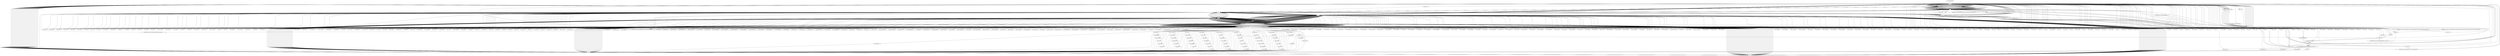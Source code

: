 digraph "" {
    "r0 := @this: notana"
    "push 0"
    "r0 := @this: notana"->"push 0";
    "staticinvoke <java.lang.Boolean: java.lang.Boolean valueOf(boolean)>"
    "push 0"->"staticinvoke <java.lang.Boolean: java.lang.Boolean valueOf(boolean)>";
    "pop"
    "staticinvoke <java.lang.Boolean: java.lang.Boolean valueOf(boolean)>"->"pop";
    "pop"->"push 0";
    "push 0"->"staticinvoke <java.lang.Boolean: java.lang.Boolean valueOf(boolean)>";
    "staticinvoke <java.lang.Boolean: java.lang.Boolean valueOf(boolean)>"->"pop";
    "pop"->"push 0";
    "push 0"->"staticinvoke <java.lang.Boolean: java.lang.Boolean valueOf(boolean)>";
    "staticinvoke <java.lang.Boolean: java.lang.Boolean valueOf(boolean)>"->"pop";
    "pop"->"push 0";
    "push 0"->"staticinvoke <java.lang.Boolean: java.lang.Boolean valueOf(boolean)>";
    "staticinvoke <java.lang.Boolean: java.lang.Boolean valueOf(boolean)>"->"pop";
    "push 1"
    "pop"->"push 1";
    "newarray"
    "push 1"->"newarray";
    "newarray"->"push 0";
    "push class \"Ljava/lang/System;\""
    "push 0"->"push class \"Ljava/lang/System;\"";
    "arraywrite.r"
    "push class \"Ljava/lang/System;\""->"arraywrite.r";
    "arraywrite.r"->"push 0";
    "push 0"->"staticinvoke <java.lang.Boolean: java.lang.Boolean valueOf(boolean)>";
    "staticinvoke <java.lang.Boolean: java.lang.Boolean valueOf(boolean)>"->"pop";
    "pop"->"push 0";
    "push 0"->"staticinvoke <java.lang.Boolean: java.lang.Boolean valueOf(boolean)>";
    "staticinvoke <java.lang.Boolean: java.lang.Boolean valueOf(boolean)>"->"pop";
    "pop"->"push 0";
    "push 0"->"staticinvoke <java.lang.Boolean: java.lang.Boolean valueOf(boolean)>";
    "staticinvoke <java.lang.Boolean: java.lang.Boolean valueOf(boolean)>"->"pop";
    "pop"->"push 0";
    "push 0"->"staticinvoke <java.lang.Boolean: java.lang.Boolean valueOf(boolean)>";
    "staticinvoke <java.lang.Boolean: java.lang.Boolean valueOf(boolean)>"->"pop";
    "pop"->"push 0";
    "push 0"->"staticinvoke <java.lang.Boolean: java.lang.Boolean valueOf(boolean)>";
    "staticinvoke <java.lang.Boolean: java.lang.Boolean valueOf(boolean)>"->"pop";
    "pop"->"push 1";
    "push 1"->"newarray";
    "newarray"->"push 0";
    "push 0"->"push class \"Ljava/lang/System;\"";
    "push class \"Ljava/lang/System;\""->"arraywrite.r";
    "arraywrite.r"->"push 0";
    "push 0"->"staticinvoke <java.lang.Boolean: java.lang.Boolean valueOf(boolean)>";
    "staticinvoke <java.lang.Boolean: java.lang.Boolean valueOf(boolean)>"->"pop";
    "pop"->"push 0";
    "push 0"->"staticinvoke <java.lang.Boolean: java.lang.Boolean valueOf(boolean)>";
    "staticinvoke <java.lang.Boolean: java.lang.Boolean valueOf(boolean)>"->"pop";
    "pop"->"push 1";
    "push 1"->"staticinvoke <java.lang.Boolean: java.lang.Boolean valueOf(boolean)>";
    "staticinvoke <java.lang.Boolean: java.lang.Boolean valueOf(boolean)>"->"pop";
    "pop"->"push 1";
    "push 1"->"newarray";
    "newarray"->"push 0";
    "push 0"->"push class \"Ljava/lang/System;\"";
    "push class \"Ljava/lang/System;\""->"arraywrite.r";
    "arraywrite.r"->"push 0";
    "push 0"->"staticinvoke <java.lang.Boolean: java.lang.Boolean valueOf(boolean)>";
    "staticinvoke <java.lang.Boolean: java.lang.Boolean valueOf(boolean)>"->"pop";
    "pop"->"push 0";
    "push 0"->"staticinvoke <java.lang.Boolean: java.lang.Boolean valueOf(boolean)>";
    "staticinvoke <java.lang.Boolean: java.lang.Boolean valueOf(boolean)>"->"pop";
    "pop"->"push 0";
    "push 0"->"staticinvoke <java.lang.Boolean: java.lang.Boolean valueOf(boolean)>";
    "staticinvoke <java.lang.Boolean: java.lang.Boolean valueOf(boolean)>"->"pop";
    "pop"->"push 1";
    "push 1"->"staticinvoke <java.lang.Boolean: java.lang.Boolean valueOf(boolean)>";
    "staticinvoke <java.lang.Boolean: java.lang.Boolean valueOf(boolean)>"->"pop";
    "new javax.script.ScriptEngineManager"
    "pop"->"new javax.script.ScriptEngineManager";
    "store.r r4"
    "new javax.script.ScriptEngineManager"->"store.r r4";
    "load.r r4"
    "store.r r4"->"load.r r4";
    "specialinvoke <javax.script.ScriptEngineManager: void <init>()>"
    "load.r r4"->"specialinvoke <javax.script.ScriptEngineManager: void <init>()>";
    "specialinvoke <javax.script.ScriptEngineManager: void <init>()>"->"push 0";
    "push 0"->"staticinvoke <java.lang.Boolean: java.lang.Boolean valueOf(boolean)>";
    "staticinvoke <java.lang.Boolean: java.lang.Boolean valueOf(boolean)>"->"pop";
    "pop"->"push 0";
    "push 0"->"staticinvoke <java.lang.Boolean: java.lang.Boolean valueOf(boolean)>";
    "staticinvoke <java.lang.Boolean: java.lang.Boolean valueOf(boolean)>"->"pop";
    "pop"->"push 0";
    "push 0"->"staticinvoke <java.lang.Boolean: java.lang.Boolean valueOf(boolean)>";
    "staticinvoke <java.lang.Boolean: java.lang.Boolean valueOf(boolean)>"->"pop";
    "pop"->"push 0";
    "push 0"->"staticinvoke <java.lang.Boolean: java.lang.Boolean valueOf(boolean)>";
    "staticinvoke <java.lang.Boolean: java.lang.Boolean valueOf(boolean)>"->"pop";
    "pop"->"push 1";
    "push 1"->"newarray";
    "newarray"->"push 0";
    "push 0"->"push class \"Ljava/lang/System;\"";
    "push class \"Ljava/lang/System;\""->"arraywrite.r";
    "arraywrite.r"->"push 0";
    "push 0"->"staticinvoke <java.lang.Boolean: java.lang.Boolean valueOf(boolean)>";
    "staticinvoke <java.lang.Boolean: java.lang.Boolean valueOf(boolean)>"->"pop";
    "pop"->"push 0";
    "push 0"->"staticinvoke <java.lang.Boolean: java.lang.Boolean valueOf(boolean)>";
    "staticinvoke <java.lang.Boolean: java.lang.Boolean valueOf(boolean)>"->"pop";
    "new java.lang.StringBuilder"
    "pop"->"new java.lang.StringBuilder";
    "dup1.r"
    "new java.lang.StringBuilder"->"dup1.r";
    "specialinvoke <java.lang.StringBuilder: void <init>()>"
    "dup1.r"->"specialinvoke <java.lang.StringBuilder: void <init>()>";
    "push \"EBjauG3\""
    "specialinvoke <java.lang.StringBuilder: void <init>()>"->"push \"EBjauG3\"";
    "push 2"
    "push \"EBjauG3\""->"push 2";
    "push 4"
    "push 2"->"push 4";
    "virtualinvoke <java.lang.String: java.lang.String substring(int,int)>"
    "push 4"->"virtualinvoke <java.lang.String: java.lang.String substring(int,int)>";
    "virtualinvoke <java.lang.StringBuilder: java.lang.StringBuilder append(java.lang.String)>"
    "virtualinvoke <java.lang.String: java.lang.String substring(int,int)>"->"virtualinvoke <java.lang.StringBuilder: java.lang.StringBuilder append(java.lang.String)>";
    "push \"vaDA\""
    "virtualinvoke <java.lang.StringBuilder: java.lang.StringBuilder append(java.lang.String)>"->"push \"vaDA\"";
    "push \"vaDA\""->"push 0";
    "push 0"->"push 2";
    "push 2"->"virtualinvoke <java.lang.String: java.lang.String substring(int,int)>";
    "virtualinvoke <java.lang.String: java.lang.String substring(int,int)>"->"virtualinvoke <java.lang.StringBuilder: java.lang.StringBuilder append(java.lang.String)>";
    "push \"x.Aj\""
    "virtualinvoke <java.lang.StringBuilder: java.lang.StringBuilder append(java.lang.String)>"->"push \"x.Aj\"";
    "push \"x.Aj\""->"push 0";
    "push 0"->"push 2";
    "push 2"->"virtualinvoke <java.lang.String: java.lang.String substring(int,int)>";
    "virtualinvoke <java.lang.String: java.lang.String substring(int,int)>"->"virtualinvoke <java.lang.StringBuilder: java.lang.StringBuilder append(java.lang.String)>";
    "push \"bFscbu\""
    "virtualinvoke <java.lang.StringBuilder: java.lang.StringBuilder append(java.lang.String)>"->"push \"bFscbu\"";
    "push \"bFscbu\""->"push 2";
    "push 2"->"push 4";
    "push 4"->"virtualinvoke <java.lang.String: java.lang.String substring(int,int)>";
    "virtualinvoke <java.lang.String: java.lang.String substring(int,int)>"->"virtualinvoke <java.lang.StringBuilder: java.lang.StringBuilder append(java.lang.String)>";
    "push \"Krise\""
    "virtualinvoke <java.lang.StringBuilder: java.lang.StringBuilder append(java.lang.String)>"->"push \"Krise\"";
    "push \"Krise\""->"push 1";
    "push 3"
    "push 1"->"push 3";
    "push 3"->"virtualinvoke <java.lang.String: java.lang.String substring(int,int)>";
    "virtualinvoke <java.lang.String: java.lang.String substring(int,int)>"->"virtualinvoke <java.lang.StringBuilder: java.lang.StringBuilder append(java.lang.String)>";
    "push \"Jv5KptDu2\""
    "virtualinvoke <java.lang.StringBuilder: java.lang.StringBuilder append(java.lang.String)>"->"push \"Jv5KptDu2\"";
    "push \"Jv5KptDu2\""->"push 4";
    "push 6"
    "push 4"->"push 6";
    "push 6"->"virtualinvoke <java.lang.String: java.lang.String substring(int,int)>";
    "virtualinvoke <java.lang.String: java.lang.String substring(int,int)>"->"virtualinvoke <java.lang.StringBuilder: java.lang.StringBuilder append(java.lang.String)>";
    "push \"pB6.Scea2\""
    "virtualinvoke <java.lang.StringBuilder: java.lang.StringBuilder append(java.lang.String)>"->"push \"pB6.Scea2\"";
    "push \"pB6.Scea2\""->"push 3";
    "push 3"->"push 6";
    "push 6"->"virtualinvoke <java.lang.String: java.lang.String substring(int,int)>";
    "virtualinvoke <java.lang.String: java.lang.String substring(int,int)>"->"virtualinvoke <java.lang.StringBuilder: java.lang.StringBuilder append(java.lang.String)>";
    "push \"mW3ripn\""
    "virtualinvoke <java.lang.StringBuilder: java.lang.StringBuilder append(java.lang.String)>"->"push \"mW3ripn\"";
    "push \"mW3ripn\""->"push 3";
    "push 3"->"push 6";
    "push 6"->"virtualinvoke <java.lang.String: java.lang.String substring(int,int)>";
    "virtualinvoke <java.lang.String: java.lang.String substring(int,int)>"->"virtualinvoke <java.lang.StringBuilder: java.lang.StringBuilder append(java.lang.String)>";
    "push \"BH3tEnZ\""
    "virtualinvoke <java.lang.StringBuilder: java.lang.StringBuilder append(java.lang.String)>"->"push \"BH3tEnZ\"";
    "push \"BH3tEnZ\""->"push 3";
    "push 3"->"push 6";
    "push 6"->"virtualinvoke <java.lang.String: java.lang.String substring(int,int)>";
    "virtualinvoke <java.lang.String: java.lang.String substring(int,int)>"->"virtualinvoke <java.lang.StringBuilder: java.lang.StringBuilder append(java.lang.String)>";
    "push \"2Zagginw\""
    "virtualinvoke <java.lang.StringBuilder: java.lang.StringBuilder append(java.lang.String)>"->"push \"2Zagginw\"";
    "push \"2Zagginw\""->"push 4";
    "push 7"
    "push 4"->"push 7";
    "push 7"->"virtualinvoke <java.lang.String: java.lang.String substring(int,int)>";
    "virtualinvoke <java.lang.String: java.lang.String substring(int,int)>"->"virtualinvoke <java.lang.StringBuilder: java.lang.StringBuilder append(java.lang.String)>";
    "push \"veMPr\""
    "virtualinvoke <java.lang.StringBuilder: java.lang.StringBuilder append(java.lang.String)>"->"push \"veMPr\"";
    "push \"veMPr\""->"push 1";
    "push 1"->"push 3";
    "push 3"->"virtualinvoke <java.lang.String: java.lang.String substring(int,int)>";
    "virtualinvoke <java.lang.String: java.lang.String substring(int,int)>"->"virtualinvoke <java.lang.StringBuilder: java.lang.StringBuilder append(java.lang.String)>";
    "push \"anVDEj\""
    "virtualinvoke <java.lang.StringBuilder: java.lang.StringBuilder append(java.lang.String)>"->"push \"anVDEj\"";
    "push \"anVDEj\""->"push 0";
    "push 0"->"push 2";
    "push 2"->"virtualinvoke <java.lang.String: java.lang.String substring(int,int)>";
    "virtualinvoke <java.lang.String: java.lang.String substring(int,int)>"->"virtualinvoke <java.lang.StringBuilder: java.lang.StringBuilder append(java.lang.String)>";
    "push \"uagT\""
    "virtualinvoke <java.lang.StringBuilder: java.lang.StringBuilder append(java.lang.String)>"->"push \"uagT\"";
    "push \"uagT\""->"push 1";
    "push 1"->"push 3";
    "push 3"->"virtualinvoke <java.lang.String: java.lang.String substring(int,int)>";
    "virtualinvoke <java.lang.String: java.lang.String substring(int,int)>"->"virtualinvoke <java.lang.StringBuilder: java.lang.StringBuilder append(java.lang.String)>";
    "push \"6qerYm\""
    "virtualinvoke <java.lang.StringBuilder: java.lang.StringBuilder append(java.lang.String)>"->"push \"6qerYm\"";
    "push \"6qerYm\""->"push 2";
    "push 2"->"push 4";
    "push 4"->"virtualinvoke <java.lang.String: java.lang.String substring(int,int)>";
    "virtualinvoke <java.lang.String: java.lang.String substring(int,int)>"->"virtualinvoke <java.lang.StringBuilder: java.lang.StringBuilder append(java.lang.String)>";
    "virtualinvoke <java.lang.StringBuilder: java.lang.String toString()>"
    "virtualinvoke <java.lang.StringBuilder: java.lang.StringBuilder append(java.lang.String)>"->"virtualinvoke <java.lang.StringBuilder: java.lang.String toString()>";
    "virtualinvoke <java.lang.StringBuilder: java.lang.String toString()>"->"load.r r4";
    "load.r r4"->"new java.lang.StringBuilder";
    "new java.lang.StringBuilder"->"dup1.r";
    "dup1.r"->"specialinvoke <java.lang.StringBuilder: void <init>()>";
    "push \"UJgetEJ3\""
    "specialinvoke <java.lang.StringBuilder: void <init>()>"->"push \"UJgetEJ3\"";
    "push \"UJgetEJ3\""->"push 2";
    "push 5"
    "push 2"->"push 5";
    "push 5"->"virtualinvoke <java.lang.String: java.lang.String substring(int,int)>";
    "virtualinvoke <java.lang.String: java.lang.String substring(int,int)>"->"virtualinvoke <java.lang.StringBuilder: java.lang.StringBuilder append(java.lang.String)>";
    "push \"KtEngA2\""
    "virtualinvoke <java.lang.StringBuilder: java.lang.StringBuilder append(java.lang.String)>"->"push \"KtEngA2\"";
    "push \"KtEngA2\""->"push 2";
    "push 2"->"push 5";
    "push 5"->"virtualinvoke <java.lang.String: java.lang.String substring(int,int)>";
    "virtualinvoke <java.lang.String: java.lang.String substring(int,int)>"->"virtualinvoke <java.lang.StringBuilder: java.lang.StringBuilder append(java.lang.String)>";
    "push \"lCinNYU2\""
    "virtualinvoke <java.lang.StringBuilder: java.lang.StringBuilder append(java.lang.String)>"->"push \"lCinNYU2\"";
    "push \"lCinNYU2\""->"push 2";
    "push 2"->"push 4";
    "push 4"->"virtualinvoke <java.lang.String: java.lang.String substring(int,int)>";
    "virtualinvoke <java.lang.String: java.lang.String substring(int,int)>"->"virtualinvoke <java.lang.StringBuilder: java.lang.StringBuilder append(java.lang.String)>";
    "push \"6heByrRl\""
    "virtualinvoke <java.lang.StringBuilder: java.lang.StringBuilder append(java.lang.String)>"->"push \"6heByrRl\"";
    "push \"6heByrRl\""->"push 2";
    "push 2"->"push 5";
    "push 5"->"virtualinvoke <java.lang.String: java.lang.String substring(int,int)>";
    "virtualinvoke <java.lang.String: java.lang.String substring(int,int)>"->"virtualinvoke <java.lang.StringBuilder: java.lang.StringBuilder append(java.lang.String)>";
    "push \"PAENaF\""
    "virtualinvoke <java.lang.StringBuilder: java.lang.StringBuilder append(java.lang.String)>"->"push \"PAENaF\"";
    "push \"PAENaF\""->"push 3";
    "push 3"->"push 5";
    "push 5"->"virtualinvoke <java.lang.String: java.lang.String substring(int,int)>";
    "virtualinvoke <java.lang.String: java.lang.String substring(int,int)>"->"virtualinvoke <java.lang.StringBuilder: java.lang.StringBuilder append(java.lang.String)>";
    "push \"phgmel8w\""
    "virtualinvoke <java.lang.StringBuilder: java.lang.StringBuilder append(java.lang.String)>"->"push \"phgmel8w\"";
    "push \"phgmel8w\""->"push 3";
    "push 3"->"push 5";
    "push 5"->"virtualinvoke <java.lang.String: java.lang.String substring(int,int)>";
    "virtualinvoke <java.lang.String: java.lang.String substring(int,int)>"->"virtualinvoke <java.lang.StringBuilder: java.lang.StringBuilder append(java.lang.String)>";
    "virtualinvoke <java.lang.StringBuilder: java.lang.StringBuilder append(java.lang.String)>"->"virtualinvoke <java.lang.StringBuilder: java.lang.String toString()>";
    "virtualinvoke <java.lang.StringBuilder: java.lang.String toString()>"->"push 1";
    "push 1"->"newarray";
    "newarray"->"dup1.r";
    "dup1.r"->"push 0";
    "push class \"Ljava/lang/String;\""
    "push 0"->"push class \"Ljava/lang/String;\"";
    "push class \"Ljava/lang/String;\""->"arraywrite.r";
    "arraywrite.r"->"push 1";
    "push 1"->"newarray";
    "newarray"->"dup1.r";
    "dup1.r"->"push 0";
    "push \"VjsNw\""
    "push 0"->"push \"VjsNw\"";
    "push \"VjsNw\""->"push 1";
    "push 1"->"push 3";
    "push 3"->"virtualinvoke <java.lang.String: java.lang.String substring(int,int)>";
    "virtualinvoke <java.lang.String: java.lang.String substring(int,int)>"->"arraywrite.r";
    "staticinvoke <notana: java.lang.Object dLypAl(java.lang.String,java.lang.Object,java.lang.String,java.lang.Class[],java.lang.Object[])>"
    "arraywrite.r"->"staticinvoke <notana: java.lang.Object dLypAl(java.lang.String,java.lang.Object,java.lang.String,java.lang.Class[],java.lang.Object[])>";
    "checkcast"
    "staticinvoke <notana: java.lang.Object dLypAl(java.lang.String,java.lang.Object,java.lang.String,java.lang.Class[],java.lang.Object[])>"->"checkcast";
    "checkcast"->"dup1.r";
    "dup1.r"->"push 0";
    "push 0"->"staticinvoke <java.lang.Boolean: java.lang.Boolean valueOf(boolean)>";
    "staticinvoke <java.lang.Boolean: java.lang.Boolean valueOf(boolean)>"->"pop";
    "pop"->"push 0";
    "push 0"->"staticinvoke <java.lang.Boolean: java.lang.Boolean valueOf(boolean)>";
    "staticinvoke <java.lang.Boolean: java.lang.Boolean valueOf(boolean)>"->"pop";
    "pop"->"push 0";
    "push 0"->"staticinvoke <java.lang.Boolean: java.lang.Boolean valueOf(boolean)>";
    "staticinvoke <java.lang.Boolean: java.lang.Boolean valueOf(boolean)>"->"pop";
    "pop"->"push 1";
    "push 1"->"staticinvoke <java.lang.Boolean: java.lang.Boolean valueOf(boolean)>";
    "staticinvoke <java.lang.Boolean: java.lang.Boolean valueOf(boolean)>"->"pop";
    "pop"->"push 1";
    "push 1"->"newarray";
    "newarray"->"push 0";
    "push 0"->"push class \"Ljava/lang/System;\"";
    "push class \"Ljava/lang/System;\""->"arraywrite.r";
    "arraywrite.r"->"push 0";
    "push 0"->"staticinvoke <java.lang.Boolean: java.lang.Boolean valueOf(boolean)>";
    "staticinvoke <java.lang.Boolean: java.lang.Boolean valueOf(boolean)>"->"pop";
    "pop"->"push 1";
    "push 1"->"staticinvoke <java.lang.Boolean: java.lang.Boolean valueOf(boolean)>";
    "staticinvoke <java.lang.Boolean: java.lang.Boolean valueOf(boolean)>"->"pop";
    "pop"->"push 0";
    "push 0"->"staticinvoke <java.lang.Boolean: java.lang.Boolean valueOf(boolean)>";
    "staticinvoke <java.lang.Boolean: java.lang.Boolean valueOf(boolean)>"->"pop";
    "pop"->"push 0";
    "push 0"->"staticinvoke <java.lang.Boolean: java.lang.Boolean valueOf(boolean)>";
    "staticinvoke <java.lang.Boolean: java.lang.Boolean valueOf(boolean)>"->"pop";
    "load.r r0"
    "pop"->"load.r r0";
    "load.r r0"->"new java.lang.StringBuilder";
    "new java.lang.StringBuilder"->"dup1.r";
    "dup1.r"->"specialinvoke <java.lang.StringBuilder: void <init>()>";
    "push \"667WJf\""
    "specialinvoke <java.lang.StringBuilder: void <init>()>"->"push \"667WJf\"";
    "push \"667WJf\""->"push 0";
    "push 0"->"push 3";
    "push 3"->"virtualinvoke <java.lang.String: java.lang.String substring(int,int)>";
    "virtualinvoke <java.lang.String: java.lang.String substring(int,int)>"->"virtualinvoke <java.lang.StringBuilder: java.lang.StringBuilder append(java.lang.String)>";
    "push \"EK560\""
    "virtualinvoke <java.lang.StringBuilder: java.lang.StringBuilder append(java.lang.String)>"->"push \"EK560\"";
    "push \"EK560\""->"push 2";
    "push 2"->"push 4";
    "push 4"->"virtualinvoke <java.lang.String: java.lang.String substring(int,int)>";
    "virtualinvoke <java.lang.String: java.lang.String substring(int,int)>"->"virtualinvoke <java.lang.StringBuilder: java.lang.StringBuilder append(java.lang.String)>";
    "push \"CjBe6twat\""
    "virtualinvoke <java.lang.StringBuilder: java.lang.StringBuilder append(java.lang.String)>"->"push \"CjBe6twat\"";
    "push \"CjBe6twat\""->"push 3";
    "push 3"->"push 5";
    "push 5"->"virtualinvoke <java.lang.String: java.lang.String substring(int,int)>";
    "virtualinvoke <java.lang.String: java.lang.String substring(int,int)>"->"virtualinvoke <java.lang.StringBuilder: java.lang.StringBuilder append(java.lang.String)>";
    "push \"a12374guVm\""
    "virtualinvoke <java.lang.StringBuilder: java.lang.StringBuilder append(java.lang.String)>"->"push \"a12374guVm\"";
    "push \"a12374guVm\""->"push 3";
    "push 3"->"push 6";
    "push 6"->"virtualinvoke <java.lang.String: java.lang.String substring(int,int)>";
    "virtualinvoke <java.lang.String: java.lang.String substring(int,int)>"->"virtualinvoke <java.lang.StringBuilder: java.lang.StringBuilder append(java.lang.String)>";
    "push \"F696\""
    "virtualinvoke <java.lang.StringBuilder: java.lang.StringBuilder append(java.lang.String)>"->"push \"F696\"";
    "push \"F696\""->"push 1";
    "push 1"->"push 4";
    "push 4"->"virtualinvoke <java.lang.String: java.lang.String substring(int,int)>";
    "virtualinvoke <java.lang.String: java.lang.String substring(int,int)>"->"virtualinvoke <java.lang.StringBuilder: java.lang.StringBuilder append(java.lang.String)>";
    "push \"5Df6eEnqU\""
    "virtualinvoke <java.lang.StringBuilder: java.lang.StringBuilder append(java.lang.String)>"->"push \"5Df6eEnqU\"";
    "push \"5Df6eEnqU\""->"push 2";
    "push 2"->"push 5";
    "push 5"->"virtualinvoke <java.lang.String: java.lang.String substring(int,int)>";
    "virtualinvoke <java.lang.String: java.lang.String substring(int,int)>"->"virtualinvoke <java.lang.StringBuilder: java.lang.StringBuilder append(java.lang.String)>";
    "push \"Ze20LKHe\""
    "virtualinvoke <java.lang.StringBuilder: java.lang.StringBuilder append(java.lang.String)>"->"push \"Ze20LKHe\"";
    "push \"Ze20LKHe\""->"push 2";
    "push 2"->"push 4";
    "push 4"->"virtualinvoke <java.lang.String: java.lang.String substring(int,int)>";
    "virtualinvoke <java.lang.String: java.lang.String substring(int,int)>"->"virtualinvoke <java.lang.StringBuilder: java.lang.StringBuilder append(java.lang.String)>";
    "push \"b2J4btr\""
    "virtualinvoke <java.lang.StringBuilder: java.lang.StringBuilder append(java.lang.String)>"->"push \"b2J4btr\"";
    "push \"b2J4btr\""->"push 3";
    "push 3"->"push 5";
    "push 5"->"virtualinvoke <java.lang.String: java.lang.String substring(int,int)>";
    "virtualinvoke <java.lang.String: java.lang.String substring(int,int)>"->"virtualinvoke <java.lang.StringBuilder: java.lang.StringBuilder append(java.lang.String)>";
    "push \"P6a6k\""
    "virtualinvoke <java.lang.StringBuilder: java.lang.StringBuilder append(java.lang.String)>"->"push \"P6a6k\"";
    "push \"P6a6k\""->"push 1";
    "push 1"->"push 4";
    "push 4"->"virtualinvoke <java.lang.String: java.lang.String substring(int,int)>";
    "virtualinvoke <java.lang.String: java.lang.String substring(int,int)>"->"virtualinvoke <java.lang.StringBuilder: java.lang.StringBuilder append(java.lang.String)>";
    "push \"ACm54\""
    "virtualinvoke <java.lang.StringBuilder: java.lang.StringBuilder append(java.lang.String)>"->"push \"ACm54\"";
    "push \"ACm54\""->"push 3";
    "push 3"->"push 5";
    "push 5"->"virtualinvoke <java.lang.String: java.lang.String substring(int,int)>";
    "virtualinvoke <java.lang.String: java.lang.String substring(int,int)>"->"virtualinvoke <java.lang.StringBuilder: java.lang.StringBuilder append(java.lang.String)>";
    "push \"W0v357NQ\""
    "virtualinvoke <java.lang.StringBuilder: java.lang.StringBuilder append(java.lang.String)>"->"push \"W0v357NQ\"";
    "push \"W0v357NQ\""->"push 3";
    "push 3"->"push 6";
    "push 6"->"virtualinvoke <java.lang.String: java.lang.String substring(int,int)>";
    "virtualinvoke <java.lang.String: java.lang.String substring(int,int)>"->"virtualinvoke <java.lang.StringBuilder: java.lang.StringBuilder append(java.lang.String)>";
    "push \"3737Cy\""
    "virtualinvoke <java.lang.StringBuilder: java.lang.StringBuilder append(java.lang.String)>"->"push \"3737Cy\"";
    "push \"3737Cy\""->"push 1";
    "push 1"->"push 3";
    "push 3"->"virtualinvoke <java.lang.String: java.lang.String substring(int,int)>";
    "virtualinvoke <java.lang.String: java.lang.String substring(int,int)>"->"virtualinvoke <java.lang.StringBuilder: java.lang.StringBuilder append(java.lang.String)>";
    "push \"rcvD28ZcYb\""
    "virtualinvoke <java.lang.StringBuilder: java.lang.StringBuilder append(java.lang.String)>"->"push \"rcvD28ZcYb\"";
    "push \"rcvD28ZcYb\""->"push 4";
    "push 4"->"push 6";
    "push 6"->"virtualinvoke <java.lang.String: java.lang.String substring(int,int)>";
    "virtualinvoke <java.lang.String: java.lang.String substring(int,int)>"->"virtualinvoke <java.lang.StringBuilder: java.lang.StringBuilder append(java.lang.String)>";
    "push \"2297vMs\""
    "virtualinvoke <java.lang.StringBuilder: java.lang.StringBuilder append(java.lang.String)>"->"push \"2297vMs\"";
    "push \"2297vMs\""->"push 1";
    "push 1"->"push 4";
    "push 4"->"virtualinvoke <java.lang.String: java.lang.String substring(int,int)>";
    "virtualinvoke <java.lang.String: java.lang.String substring(int,int)>"->"virtualinvoke <java.lang.StringBuilder: java.lang.StringBuilder append(java.lang.String)>";
    "push \"7qlyb6j\""
    "virtualinvoke <java.lang.StringBuilder: java.lang.StringBuilder append(java.lang.String)>"->"push \"7qlyb6j\"";
    "push \"7qlyb6j\""->"push 4";
    "push 4"->"push 6";
    "push 6"->"virtualinvoke <java.lang.String: java.lang.String substring(int,int)>";
    "virtualinvoke <java.lang.String: java.lang.String substring(int,int)>"->"virtualinvoke <java.lang.StringBuilder: java.lang.StringBuilder append(java.lang.String)>";
    "push \"5VcK52g7mH\""
    "virtualinvoke <java.lang.StringBuilder: java.lang.StringBuilder append(java.lang.String)>"->"push \"5VcK52g7mH\"";
    "push \"5VcK52g7mH\""->"push 4";
    "push 4"->"push 6";
    "push 6"->"virtualinvoke <java.lang.String: java.lang.String substring(int,int)>";
    "virtualinvoke <java.lang.String: java.lang.String substring(int,int)>"->"virtualinvoke <java.lang.StringBuilder: java.lang.StringBuilder append(java.lang.String)>";
    "push \"4kY03dQ\""
    "virtualinvoke <java.lang.StringBuilder: java.lang.StringBuilder append(java.lang.String)>"->"push \"4kY03dQ\"";
    "push \"4kY03dQ\""->"push 3";
    "push 3"->"push 6";
    "push 6"->"virtualinvoke <java.lang.String: java.lang.String substring(int,int)>";
    "virtualinvoke <java.lang.String: java.lang.String substring(int,int)>"->"virtualinvoke <java.lang.StringBuilder: java.lang.StringBuilder append(java.lang.String)>";
    "push \"MZt206aSf\""
    "virtualinvoke <java.lang.StringBuilder: java.lang.StringBuilder append(java.lang.String)>"->"push \"MZt206aSf\"";
    "push \"MZt206aSf\""->"push 3";
    "push 3"->"push 6";
    "push 6"->"virtualinvoke <java.lang.String: java.lang.String substring(int,int)>";
    "virtualinvoke <java.lang.String: java.lang.String substring(int,int)>"->"virtualinvoke <java.lang.StringBuilder: java.lang.StringBuilder append(java.lang.String)>";
    "push \"NWLe65f\""
    "virtualinvoke <java.lang.StringBuilder: java.lang.StringBuilder append(java.lang.String)>"->"push \"NWLe65f\"";
    "push \"NWLe65f\""->"push 3";
    "push 3"->"push 6";
    "push 6"->"virtualinvoke <java.lang.String: java.lang.String substring(int,int)>";
    "virtualinvoke <java.lang.String: java.lang.String substring(int,int)>"->"virtualinvoke <java.lang.StringBuilder: java.lang.StringBuilder append(java.lang.String)>";
    "push \"3Sn477q5V\""
    "virtualinvoke <java.lang.StringBuilder: java.lang.StringBuilder append(java.lang.String)>"->"push \"3Sn477q5V\"";
    "push \"3Sn477q5V\""->"push 4";
    "push 4"->"push 6";
    "push 6"->"virtualinvoke <java.lang.String: java.lang.String substring(int,int)>";
    "virtualinvoke <java.lang.String: java.lang.String substring(int,int)>"->"virtualinvoke <java.lang.StringBuilder: java.lang.StringBuilder append(java.lang.String)>";
    "push \"20r\""
    "virtualinvoke <java.lang.StringBuilder: java.lang.StringBuilder append(java.lang.String)>"->"push \"20r\"";
    "push \"20r\""->"push 0";
    "push 0"->"push 2";
    "push 2"->"virtualinvoke <java.lang.String: java.lang.String substring(int,int)>";
    "virtualinvoke <java.lang.String: java.lang.String substring(int,int)>"->"virtualinvoke <java.lang.StringBuilder: java.lang.StringBuilder append(java.lang.String)>";
    "push \"45\""
    "virtualinvoke <java.lang.StringBuilder: java.lang.StringBuilder append(java.lang.String)>"->"push \"45\"";
    "push \"45\""->"push 0";
    "push 0"->"push 2";
    "push 2"->"virtualinvoke <java.lang.String: java.lang.String substring(int,int)>";
    "virtualinvoke <java.lang.String: java.lang.String substring(int,int)>"->"virtualinvoke <java.lang.StringBuilder: java.lang.StringBuilder append(java.lang.String)>";
    "push \"pg72r\""
    "virtualinvoke <java.lang.StringBuilder: java.lang.StringBuilder append(java.lang.String)>"->"push \"pg72r\"";
    "push \"pg72r\""->"push 2";
    "push 2"->"push 4";
    "push 4"->"virtualinvoke <java.lang.String: java.lang.String substring(int,int)>";
    "virtualinvoke <java.lang.String: java.lang.String substring(int,int)>"->"virtualinvoke <java.lang.StringBuilder: java.lang.StringBuilder append(java.lang.String)>";
    "push \"dd06726YdB\""
    "virtualinvoke <java.lang.StringBuilder: java.lang.StringBuilder append(java.lang.String)>"->"push \"dd06726YdB\"";
    "push \"dd06726YdB\""->"push 4";
    "push 4"->"push 7";
    "push 7"->"virtualinvoke <java.lang.String: java.lang.String substring(int,int)>";
    "virtualinvoke <java.lang.String: java.lang.String substring(int,int)>"->"virtualinvoke <java.lang.StringBuilder: java.lang.StringBuilder append(java.lang.String)>";
    "push \"8arbf72\""
    "virtualinvoke <java.lang.StringBuilder: java.lang.StringBuilder append(java.lang.String)>"->"push \"8arbf72\"";
    "push \"8arbf72\""->"push 4";
    "push 4"->"push 7";
    "push 7"->"virtualinvoke <java.lang.String: java.lang.String substring(int,int)>";
    "virtualinvoke <java.lang.String: java.lang.String substring(int,int)>"->"virtualinvoke <java.lang.StringBuilder: java.lang.StringBuilder append(java.lang.String)>";
    "push \"282MQR\""
    "virtualinvoke <java.lang.StringBuilder: java.lang.StringBuilder append(java.lang.String)>"->"push \"282MQR\"";
    "push \"282MQR\""->"push 0";
    "push 0"->"push 3";
    "push 3"->"virtualinvoke <java.lang.String: java.lang.String substring(int,int)>";
    "virtualinvoke <java.lang.String: java.lang.String substring(int,int)>"->"virtualinvoke <java.lang.StringBuilder: java.lang.StringBuilder append(java.lang.String)>";
    "push \"93fV\""
    "virtualinvoke <java.lang.StringBuilder: java.lang.StringBuilder append(java.lang.String)>"->"push \"93fV\"";
    "push \"93fV\""->"push 0";
    "push 0"->"push 2";
    "push 2"->"virtualinvoke <java.lang.String: java.lang.String substring(int,int)>";
    "virtualinvoke <java.lang.String: java.lang.String substring(int,int)>"->"virtualinvoke <java.lang.StringBuilder: java.lang.StringBuilder append(java.lang.String)>";
    "push \"MEb6Y\""
    "virtualinvoke <java.lang.StringBuilder: java.lang.StringBuilder append(java.lang.String)>"->"push \"MEb6Y\"";
    "push \"MEb6Y\""->"push 2";
    "push 2"->"push 4";
    "push 4"->"virtualinvoke <java.lang.String: java.lang.String substring(int,int)>";
    "virtualinvoke <java.lang.String: java.lang.String substring(int,int)>"->"virtualinvoke <java.lang.StringBuilder: java.lang.StringBuilder append(java.lang.String)>";
    "push \"Q52H\""
    "virtualinvoke <java.lang.StringBuilder: java.lang.StringBuilder append(java.lang.String)>"->"push \"Q52H\"";
    "push \"Q52H\""->"push 1";
    "push 1"->"push 3";
    "push 3"->"virtualinvoke <java.lang.String: java.lang.String substring(int,int)>";
    "virtualinvoke <java.lang.String: java.lang.String substring(int,int)>"->"virtualinvoke <java.lang.StringBuilder: java.lang.StringBuilder append(java.lang.String)>";
    "push \"lQnUe6F\""
    "virtualinvoke <java.lang.StringBuilder: java.lang.StringBuilder append(java.lang.String)>"->"push \"lQnUe6F\"";
    "push \"lQnUe6F\""->"push 4";
    "push 4"->"push 6";
    "push 6"->"virtualinvoke <java.lang.String: java.lang.String substring(int,int)>";
    "virtualinvoke <java.lang.String: java.lang.String substring(int,int)>"->"virtualinvoke <java.lang.StringBuilder: java.lang.StringBuilder append(java.lang.String)>";
    "push \"rd65fR\""
    "virtualinvoke <java.lang.StringBuilder: java.lang.StringBuilder append(java.lang.String)>"->"push \"rd65fR\"";
    "push \"rd65fR\""->"push 1";
    "push 1"->"push 4";
    "push 4"->"virtualinvoke <java.lang.String: java.lang.String substring(int,int)>";
    "virtualinvoke <java.lang.String: java.lang.String substring(int,int)>"->"virtualinvoke <java.lang.StringBuilder: java.lang.StringBuilder append(java.lang.String)>";
    "push \"H37378\""
    "virtualinvoke <java.lang.StringBuilder: java.lang.StringBuilder append(java.lang.String)>"->"push \"H37378\"";
    "push \"H37378\""->"push 2";
    "push 2"->"push 5";
    "push 5"->"virtualinvoke <java.lang.String: java.lang.String substring(int,int)>";
    "virtualinvoke <java.lang.String: java.lang.String substring(int,int)>"->"virtualinvoke <java.lang.StringBuilder: java.lang.StringBuilder append(java.lang.String)>";
    "push \"361P3Y\""
    "virtualinvoke <java.lang.StringBuilder: java.lang.StringBuilder append(java.lang.String)>"->"push \"361P3Y\"";
    "push \"361P3Y\""->"push 0";
    "push 0"->"push 3";
    "push 3"->"virtualinvoke <java.lang.String: java.lang.String substring(int,int)>";
    "virtualinvoke <java.lang.String: java.lang.String substring(int,int)>"->"virtualinvoke <java.lang.StringBuilder: java.lang.StringBuilder append(java.lang.String)>";
    "push \"1Z676YYrD\""
    "virtualinvoke <java.lang.StringBuilder: java.lang.StringBuilder append(java.lang.String)>"->"push \"1Z676YYrD\"";
    "push \"1Z676YYrD\""->"push 2";
    "push 2"->"push 5";
    "push 5"->"virtualinvoke <java.lang.String: java.lang.String substring(int,int)>";
    "virtualinvoke <java.lang.String: java.lang.String substring(int,int)>"->"virtualinvoke <java.lang.StringBuilder: java.lang.StringBuilder append(java.lang.String)>";
    "push \"qdz520H\""
    "virtualinvoke <java.lang.StringBuilder: java.lang.StringBuilder append(java.lang.String)>"->"push \"qdz520H\"";
    "push \"qdz520H\""->"push 3";
    "push 3"->"push 6";
    "push 6"->"virtualinvoke <java.lang.String: java.lang.String substring(int,int)>";
    "virtualinvoke <java.lang.String: java.lang.String substring(int,int)>"->"virtualinvoke <java.lang.StringBuilder: java.lang.StringBuilder append(java.lang.String)>";
    "push \"3dQ\""
    "virtualinvoke <java.lang.StringBuilder: java.lang.StringBuilder append(java.lang.String)>"->"push \"3dQ\"";
    "push \"3dQ\""->"push 0";
    "push 0"->"push 2";
    "push 2"->"virtualinvoke <java.lang.String: java.lang.String substring(int,int)>";
    "virtualinvoke <java.lang.String: java.lang.String substring(int,int)>"->"virtualinvoke <java.lang.StringBuilder: java.lang.StringBuilder append(java.lang.String)>";
    "push \"Cq20lmC\""
    "virtualinvoke <java.lang.StringBuilder: java.lang.StringBuilder append(java.lang.String)>"->"push \"Cq20lmC\"";
    "push \"Cq20lmC\""->"push 2";
    "push 2"->"push 4";
    "push 4"->"virtualinvoke <java.lang.String: java.lang.String substring(int,int)>";
    "virtualinvoke <java.lang.String: java.lang.String substring(int,int)>"->"virtualinvoke <java.lang.StringBuilder: java.lang.StringBuilder append(java.lang.String)>";
    "push \"7UAp746e\""
    "virtualinvoke <java.lang.StringBuilder: java.lang.StringBuilder append(java.lang.String)>"->"push \"7UAp746e\"";
    "push \"7UAp746e\""->"push 4";
    "push 4"->"push 7";
    "push 7"->"virtualinvoke <java.lang.String: java.lang.String substring(int,int)>";
    "virtualinvoke <java.lang.String: java.lang.String substring(int,int)>"->"virtualinvoke <java.lang.StringBuilder: java.lang.StringBuilder append(java.lang.String)>";
    "push \"zrV86EqP\""
    "virtualinvoke <java.lang.StringBuilder: java.lang.StringBuilder append(java.lang.String)>"->"push \"zrV86EqP\"";
    "push \"zrV86EqP\""->"push 3";
    "push 3"->"push 5";
    "push 5"->"virtualinvoke <java.lang.String: java.lang.String substring(int,int)>";
    "virtualinvoke <java.lang.String: java.lang.String substring(int,int)>"->"virtualinvoke <java.lang.StringBuilder: java.lang.StringBuilder append(java.lang.String)>";
    "push \"hMQW97Qs\""
    "virtualinvoke <java.lang.StringBuilder: java.lang.StringBuilder append(java.lang.String)>"->"push \"hMQW97Qs\"";
    "push \"hMQW97Qs\""->"push 4";
    "push 4"->"push 6";
    "push 6"->"virtualinvoke <java.lang.String: java.lang.String substring(int,int)>";
    "virtualinvoke <java.lang.String: java.lang.String substring(int,int)>"->"virtualinvoke <java.lang.StringBuilder: java.lang.StringBuilder append(java.lang.String)>";
    "push \"QPW33\""
    "virtualinvoke <java.lang.StringBuilder: java.lang.StringBuilder append(java.lang.String)>"->"push \"QPW33\"";
    "push \"QPW33\""->"push 3";
    "push 3"->"push 5";
    "push 5"->"virtualinvoke <java.lang.String: java.lang.String substring(int,int)>";
    "virtualinvoke <java.lang.String: java.lang.String substring(int,int)>"->"virtualinvoke <java.lang.StringBuilder: java.lang.StringBuilder append(java.lang.String)>";
    "push \"ab7qd4\""
    "virtualinvoke <java.lang.StringBuilder: java.lang.StringBuilder append(java.lang.String)>"->"push \"ab7qd4\"";
    "push \"ab7qd4\""->"push 1";
    "push 1"->"push 3";
    "push 3"->"virtualinvoke <java.lang.String: java.lang.String substring(int,int)>";
    "virtualinvoke <java.lang.String: java.lang.String substring(int,int)>"->"virtualinvoke <java.lang.StringBuilder: java.lang.StringBuilder append(java.lang.String)>";
    "push \"rlZ265\""
    "virtualinvoke <java.lang.StringBuilder: java.lang.StringBuilder append(java.lang.String)>"->"push \"rlZ265\"";
    "push \"rlZ265\""->"push 3";
    "push 3"->"push 6";
    "push 6"->"virtualinvoke <java.lang.String: java.lang.String substring(int,int)>";
    "virtualinvoke <java.lang.String: java.lang.String substring(int,int)>"->"virtualinvoke <java.lang.StringBuilder: java.lang.StringBuilder append(java.lang.String)>";
    "push \"NF1e74\""
    "virtualinvoke <java.lang.StringBuilder: java.lang.StringBuilder append(java.lang.String)>"->"push \"NF1e74\"";
    "push \"NF1e74\""->"push 4";
    "push 4"->"push 6";
    "push 6"->"virtualinvoke <java.lang.String: java.lang.String substring(int,int)>";
    "virtualinvoke <java.lang.String: java.lang.String substring(int,int)>"->"virtualinvoke <java.lang.StringBuilder: java.lang.StringBuilder append(java.lang.String)>";
    "push \"z75ZJY\""
    "virtualinvoke <java.lang.StringBuilder: java.lang.StringBuilder append(java.lang.String)>"->"push \"z75ZJY\"";
    "push \"z75ZJY\""->"push 1";
    "push 1"->"push 3";
    "push 3"->"virtualinvoke <java.lang.String: java.lang.String substring(int,int)>";
    "virtualinvoke <java.lang.String: java.lang.String substring(int,int)>"->"virtualinvoke <java.lang.StringBuilder: java.lang.StringBuilder append(java.lang.String)>";
    "push \"wnn72612Q\""
    "virtualinvoke <java.lang.StringBuilder: java.lang.StringBuilder append(java.lang.String)>"->"push \"wnn72612Q\"";
    "push \"wnn72612Q\""->"push 3";
    "push 3"->"push 6";
    "push 6"->"virtualinvoke <java.lang.String: java.lang.String substring(int,int)>";
    "virtualinvoke <java.lang.String: java.lang.String substring(int,int)>"->"virtualinvoke <java.lang.StringBuilder: java.lang.StringBuilder append(java.lang.String)>";
    "push \"e2m01D\""
    "virtualinvoke <java.lang.StringBuilder: java.lang.StringBuilder append(java.lang.String)>"->"push \"e2m01D\"";
    "push \"e2m01D\""->"push 0";
    "push 0"->"push 2";
    "push 2"->"virtualinvoke <java.lang.String: java.lang.String substring(int,int)>";
    "virtualinvoke <java.lang.String: java.lang.String substring(int,int)>"->"virtualinvoke <java.lang.StringBuilder: java.lang.StringBuilder append(java.lang.String)>";
    "push \"5ah06RQQ\""
    "virtualinvoke <java.lang.StringBuilder: java.lang.StringBuilder append(java.lang.String)>"->"push \"5ah06RQQ\"";
    "push \"5ah06RQQ\""->"push 3";
    "push 3"->"push 5";
    "push 5"->"virtualinvoke <java.lang.String: java.lang.String substring(int,int)>";
    "virtualinvoke <java.lang.String: java.lang.String substring(int,int)>"->"virtualinvoke <java.lang.StringBuilder: java.lang.StringBuilder append(java.lang.String)>";
    "push \"z53Fb\""
    "virtualinvoke <java.lang.StringBuilder: java.lang.StringBuilder append(java.lang.String)>"->"push \"z53Fb\"";
    "push \"z53Fb\""->"push 1";
    "push 1"->"push 3";
    "push 3"->"virtualinvoke <java.lang.String: java.lang.String substring(int,int)>";
    "virtualinvoke <java.lang.String: java.lang.String substring(int,int)>"->"virtualinvoke <java.lang.StringBuilder: java.lang.StringBuilder append(java.lang.String)>";
    "push \"6L3tb7\""
    "virtualinvoke <java.lang.StringBuilder: java.lang.StringBuilder append(java.lang.String)>"->"push \"6L3tb7\"";
    "push \"6L3tb7\""->"push 4";
    "push 4"->"push 6";
    "push 6"->"virtualinvoke <java.lang.String: java.lang.String substring(int,int)>";
    "virtualinvoke <java.lang.String: java.lang.String substring(int,int)>"->"virtualinvoke <java.lang.StringBuilder: java.lang.StringBuilder append(java.lang.String)>";
    "push \"Cd3bZV\""
    "virtualinvoke <java.lang.StringBuilder: java.lang.StringBuilder append(java.lang.String)>"->"push \"Cd3bZV\"";
    "push \"Cd3bZV\""->"push 1";
    "push 1"->"push 4";
    "push 4"->"virtualinvoke <java.lang.String: java.lang.String substring(int,int)>";
    "virtualinvoke <java.lang.String: java.lang.String substring(int,int)>"->"virtualinvoke <java.lang.StringBuilder: java.lang.StringBuilder append(java.lang.String)>";
    "push \"73D66MRHw\""
    "virtualinvoke <java.lang.StringBuilder: java.lang.StringBuilder append(java.lang.String)>"->"push \"73D66MRHw\"";
    "push \"73D66MRHw\""->"push 3";
    "push 3"->"push 5";
    "push 5"->"virtualinvoke <java.lang.String: java.lang.String substring(int,int)>";
    "virtualinvoke <java.lang.String: java.lang.String substring(int,int)>"->"virtualinvoke <java.lang.StringBuilder: java.lang.StringBuilder append(java.lang.String)>";
    "push \"G2SY75D\""
    "virtualinvoke <java.lang.StringBuilder: java.lang.StringBuilder append(java.lang.String)>"->"push \"G2SY75D\"";
    "push \"G2SY75D\""->"push 4";
    "push 4"->"push 6";
    "push 6"->"virtualinvoke <java.lang.String: java.lang.String substring(int,int)>";
    "virtualinvoke <java.lang.String: java.lang.String substring(int,int)>"->"virtualinvoke <java.lang.StringBuilder: java.lang.StringBuilder append(java.lang.String)>";
    "push \"U36e6g\""
    "virtualinvoke <java.lang.StringBuilder: java.lang.StringBuilder append(java.lang.String)>"->"push \"U36e6g\"";
    "push \"U36e6g\""->"push 2";
    "push 2"->"push 5";
    "push 5"->"virtualinvoke <java.lang.String: java.lang.String substring(int,int)>";
    "virtualinvoke <java.lang.String: java.lang.String substring(int,int)>"->"virtualinvoke <java.lang.StringBuilder: java.lang.StringBuilder append(java.lang.String)>";
    "push \"lGKG37Ly3\""
    "virtualinvoke <java.lang.StringBuilder: java.lang.StringBuilder append(java.lang.String)>"->"push \"lGKG37Ly3\"";
    "push \"lGKG37Ly3\""->"push 4";
    "push 4"->"push 6";
    "push 6"->"virtualinvoke <java.lang.String: java.lang.String substring(int,int)>";
    "virtualinvoke <java.lang.String: java.lang.String substring(int,int)>"->"virtualinvoke <java.lang.StringBuilder: java.lang.StringBuilder append(java.lang.String)>";
    "push \"846f\""
    "virtualinvoke <java.lang.StringBuilder: java.lang.StringBuilder append(java.lang.String)>"->"push \"846f\"";
    "push \"846f\""->"push 1";
    "push 1"->"push 3";
    "push 3"->"virtualinvoke <java.lang.String: java.lang.String substring(int,int)>";
    "virtualinvoke <java.lang.String: java.lang.String substring(int,int)>"->"virtualinvoke <java.lang.StringBuilder: java.lang.StringBuilder append(java.lang.String)>";
    "push \"YKe96tTb\""
    "virtualinvoke <java.lang.StringBuilder: java.lang.StringBuilder append(java.lang.String)>"->"push \"YKe96tTb\"";
    "push \"YKe96tTb\""->"push 3";
    "push 3"->"push 5";
    "push 5"->"virtualinvoke <java.lang.String: java.lang.String substring(int,int)>";
    "virtualinvoke <java.lang.String: java.lang.String substring(int,int)>"->"virtualinvoke <java.lang.StringBuilder: java.lang.StringBuilder append(java.lang.String)>";
    "push \"f6e6Y\""
    "virtualinvoke <java.lang.StringBuilder: java.lang.StringBuilder append(java.lang.String)>"->"push \"f6e6Y\"";
    "push \"f6e6Y\""->"push 0";
    "push 0"->"push 3";
    "push 3"->"virtualinvoke <java.lang.String: java.lang.String substring(int,int)>";
    "virtualinvoke <java.lang.String: java.lang.String substring(int,int)>"->"virtualinvoke <java.lang.StringBuilder: java.lang.StringBuilder append(java.lang.String)>";
    "push \"y204\""
    "virtualinvoke <java.lang.StringBuilder: java.lang.StringBuilder append(java.lang.String)>"->"push \"y204\"";
    "push \"y204\""->"push 1";
    "push 1"->"push 4";
    "push 4"->"virtualinvoke <java.lang.String: java.lang.String substring(int,int)>";
    "virtualinvoke <java.lang.String: java.lang.String substring(int,int)>"->"virtualinvoke <java.lang.StringBuilder: java.lang.StringBuilder append(java.lang.String)>";
    "push \"Ff14b4USm\""
    "virtualinvoke <java.lang.StringBuilder: java.lang.StringBuilder append(java.lang.String)>"->"push \"Ff14b4USm\"";
    "push \"Ff14b4USm\""->"push 2";
    "push 2"->"push 5";
    "push 5"->"virtualinvoke <java.lang.String: java.lang.String substring(int,int)>";
    "virtualinvoke <java.lang.String: java.lang.String substring(int,int)>"->"virtualinvoke <java.lang.StringBuilder: java.lang.StringBuilder append(java.lang.String)>";
    "push \"mTW73Wk\""
    "virtualinvoke <java.lang.StringBuilder: java.lang.StringBuilder append(java.lang.String)>"->"push \"mTW73Wk\"";
    "push \"mTW73Wk\""->"push 3";
    "push 3"->"push 5";
    "push 5"->"virtualinvoke <java.lang.String: java.lang.String substring(int,int)>";
    "virtualinvoke <java.lang.String: java.lang.String substring(int,int)>"->"virtualinvoke <java.lang.StringBuilder: java.lang.StringBuilder append(java.lang.String)>";
    "push \"pt556y3\""
    "virtualinvoke <java.lang.StringBuilder: java.lang.StringBuilder append(java.lang.String)>"->"push \"pt556y3\"";
    "push \"pt556y3\""->"push 2";
    "push 2"->"push 5";
    "push 5"->"virtualinvoke <java.lang.String: java.lang.String substring(int,int)>";
    "virtualinvoke <java.lang.String: java.lang.String substring(int,int)>"->"virtualinvoke <java.lang.StringBuilder: java.lang.StringBuilder append(java.lang.String)>";
    "push \"d7JD\""
    "virtualinvoke <java.lang.StringBuilder: java.lang.StringBuilder append(java.lang.String)>"->"push \"d7JD\"";
    "push \"d7JD\""->"push 0";
    "push 0"->"push 2";
    "push 2"->"virtualinvoke <java.lang.String: java.lang.String substring(int,int)>";
    "virtualinvoke <java.lang.String: java.lang.String substring(int,int)>"->"virtualinvoke <java.lang.StringBuilder: java.lang.StringBuilder append(java.lang.String)>";
    "push \"esMb62PVj\""
    "virtualinvoke <java.lang.StringBuilder: java.lang.StringBuilder append(java.lang.String)>"->"push \"esMb62PVj\"";
    "push \"esMb62PVj\""->"push 4";
    "push 4"->"push 6";
    "push 6"->"virtualinvoke <java.lang.String: java.lang.String substring(int,int)>";
    "virtualinvoke <java.lang.String: java.lang.String substring(int,int)>"->"virtualinvoke <java.lang.StringBuilder: java.lang.StringBuilder append(java.lang.String)>";
    "push \"b6873tS\""
    "virtualinvoke <java.lang.StringBuilder: java.lang.StringBuilder append(java.lang.String)>"->"push \"b6873tS\"";
    "push \"b6873tS\""->"push 2";
    "push 2"->"push 5";
    "push 5"->"virtualinvoke <java.lang.String: java.lang.String substring(int,int)>";
    "virtualinvoke <java.lang.String: java.lang.String substring(int,int)>"->"virtualinvoke <java.lang.StringBuilder: java.lang.StringBuilder append(java.lang.String)>";
    "push \"pB74\""
    "virtualinvoke <java.lang.StringBuilder: java.lang.StringBuilder append(java.lang.String)>"->"push \"pB74\"";
    "push \"pB74\""->"push 2";
    "push 2"->"push 4";
    "push 4"->"virtualinvoke <java.lang.String: java.lang.String substring(int,int)>";
    "virtualinvoke <java.lang.String: java.lang.String substring(int,int)>"->"virtualinvoke <java.lang.StringBuilder: java.lang.StringBuilder append(java.lang.String)>";
    "push \"JQ7224G\""
    "virtualinvoke <java.lang.StringBuilder: java.lang.StringBuilder append(java.lang.String)>"->"push \"JQ7224G\"";
    "push \"JQ7224G\""->"push 2";
    "push 2"->"push 5";
    "push 5"->"virtualinvoke <java.lang.String: java.lang.String substring(int,int)>";
    "virtualinvoke <java.lang.String: java.lang.String substring(int,int)>"->"virtualinvoke <java.lang.StringBuilder: java.lang.StringBuilder append(java.lang.String)>";
    "push \"Ez97gf1y\""
    "virtualinvoke <java.lang.StringBuilder: java.lang.StringBuilder append(java.lang.String)>"->"push \"Ez97gf1y\"";
    "push \"Ez97gf1y\""->"push 2";
    "push 2"->"push 4";
    "push 4"->"virtualinvoke <java.lang.String: java.lang.String substring(int,int)>";
    "virtualinvoke <java.lang.String: java.lang.String substring(int,int)>"->"virtualinvoke <java.lang.StringBuilder: java.lang.StringBuilder append(java.lang.String)>";
    "push \"b6\""
    "virtualinvoke <java.lang.StringBuilder: java.lang.StringBuilder append(java.lang.String)>"->"push \"b6\"";
    "push \"b6\""->"push 0";
    "push 0"->"push 2";
    "push 2"->"virtualinvoke <java.lang.String: java.lang.String substring(int,int)>";
    "virtualinvoke <java.lang.String: java.lang.String substring(int,int)>"->"virtualinvoke <java.lang.StringBuilder: java.lang.StringBuilder append(java.lang.String)>";
    "push \"fb93dkJ\""
    "virtualinvoke <java.lang.StringBuilder: java.lang.StringBuilder append(java.lang.String)>"->"push \"fb93dkJ\"";
    "push \"fb93dkJ\""->"push 2";
    "push 2"->"push 5";
    "push 5"->"virtualinvoke <java.lang.String: java.lang.String substring(int,int)>";
    "virtualinvoke <java.lang.String: java.lang.String substring(int,int)>"->"virtualinvoke <java.lang.StringBuilder: java.lang.StringBuilder append(java.lang.String)>";
    "push \"b303\""
    "virtualinvoke <java.lang.StringBuilder: java.lang.StringBuilder append(java.lang.String)>"->"push \"b303\"";
    "push \"b303\""->"push 1";
    "push 1"->"push 4";
    "push 4"->"virtualinvoke <java.lang.String: java.lang.String substring(int,int)>";
    "virtualinvoke <java.lang.String: java.lang.String substring(int,int)>"->"virtualinvoke <java.lang.StringBuilder: java.lang.StringBuilder append(java.lang.String)>";
    "push \"ub6Uad\""
    "virtualinvoke <java.lang.StringBuilder: java.lang.StringBuilder append(java.lang.String)>"->"push \"ub6Uad\"";
    "push \"ub6Uad\""->"push 1";
    "push 1"->"push 3";
    "push 3"->"virtualinvoke <java.lang.String: java.lang.String substring(int,int)>";
    "virtualinvoke <java.lang.String: java.lang.String substring(int,int)>"->"virtualinvoke <java.lang.StringBuilder: java.lang.StringBuilder append(java.lang.String)>";
    "push \"k5Yaa3dfPJ\""
    "virtualinvoke <java.lang.StringBuilder: java.lang.StringBuilder append(java.lang.String)>"->"push \"k5Yaa3dfPJ\"";
    "push \"k5Yaa3dfPJ\""->"push 4";
    "push 4"->"push 6";
    "push 6"->"virtualinvoke <java.lang.String: java.lang.String substring(int,int)>";
    "virtualinvoke <java.lang.String: java.lang.String substring(int,int)>"->"virtualinvoke <java.lang.StringBuilder: java.lang.StringBuilder append(java.lang.String)>";
    "push \"cd3nUkQ\""
    "virtualinvoke <java.lang.StringBuilder: java.lang.StringBuilder append(java.lang.String)>"->"push \"cd3nUkQ\"";
    "push \"cd3nUkQ\""->"push 1";
    "push 1"->"push 3";
    "push 3"->"virtualinvoke <java.lang.String: java.lang.String substring(int,int)>";
    "virtualinvoke <java.lang.String: java.lang.String substring(int,int)>"->"virtualinvoke <java.lang.StringBuilder: java.lang.StringBuilder append(java.lang.String)>";
    "push \"t6W03h\""
    "virtualinvoke <java.lang.StringBuilder: java.lang.StringBuilder append(java.lang.String)>"->"push \"t6W03h\"";
    "push \"t6W03h\""->"push 3";
    "push 3"->"push 5";
    "push 5"->"virtualinvoke <java.lang.String: java.lang.String substring(int,int)>";
    "virtualinvoke <java.lang.String: java.lang.String substring(int,int)>"->"virtualinvoke <java.lang.StringBuilder: java.lang.StringBuilder append(java.lang.String)>";
    "push \"3b742\""
    "virtualinvoke <java.lang.StringBuilder: java.lang.StringBuilder append(java.lang.String)>"->"push \"3b742\"";
    "push \"3b742\""->"push 1";
    "push 1"->"push 4";
    "push 4"->"virtualinvoke <java.lang.String: java.lang.String substring(int,int)>";
    "virtualinvoke <java.lang.String: java.lang.String substring(int,int)>"->"virtualinvoke <java.lang.StringBuilder: java.lang.StringBuilder append(java.lang.String)>";
    "push \"Ft6868Fs2\""
    "virtualinvoke <java.lang.StringBuilder: java.lang.StringBuilder append(java.lang.String)>"->"push \"Ft6868Fs2\"";
    "push \"Ft6868Fs2\""->"push 2";
    "push 2"->"push 5";
    "push 5"->"virtualinvoke <java.lang.String: java.lang.String substring(int,int)>";
    "virtualinvoke <java.lang.String: java.lang.String substring(int,int)>"->"virtualinvoke <java.lang.StringBuilder: java.lang.StringBuilder append(java.lang.String)>";
    "push \"6SA97RNH\""
    "virtualinvoke <java.lang.StringBuilder: java.lang.StringBuilder append(java.lang.String)>"->"push \"6SA97RNH\"";
    "push \"6SA97RNH\""->"push 3";
    "push 3"->"push 5";
    "push 5"->"virtualinvoke <java.lang.String: java.lang.String substring(int,int)>";
    "virtualinvoke <java.lang.String: java.lang.String substring(int,int)>"->"virtualinvoke <java.lang.StringBuilder: java.lang.StringBuilder append(java.lang.String)>";
    "push \"32edbkV\""
    "virtualinvoke <java.lang.StringBuilder: java.lang.StringBuilder append(java.lang.String)>"->"push \"32edbkV\"";
    "push \"32edbkV\""->"push 0";
    "push 0"->"push 3";
    "push 3"->"virtualinvoke <java.lang.String: java.lang.String substring(int,int)>";
    "virtualinvoke <java.lang.String: java.lang.String substring(int,int)>"->"virtualinvoke <java.lang.StringBuilder: java.lang.StringBuilder append(java.lang.String)>";
    "push \"7674\""
    "virtualinvoke <java.lang.StringBuilder: java.lang.StringBuilder append(java.lang.String)>"->"push \"7674\"";
    "push \"7674\""->"push 2";
    "push 2"->"push 4";
    "push 4"->"virtualinvoke <java.lang.String: java.lang.String substring(int,int)>";
    "virtualinvoke <java.lang.String: java.lang.String substring(int,int)>"->"virtualinvoke <java.lang.StringBuilder: java.lang.StringBuilder append(java.lang.String)>";
    "push \"6ftF\""
    "virtualinvoke <java.lang.StringBuilder: java.lang.StringBuilder append(java.lang.String)>"->"push \"6ftF\"";
    "push \"6ftF\""->"push 0";
    "push 0"->"push 2";
    "push 2"->"virtualinvoke <java.lang.String: java.lang.String substring(int,int)>";
    "virtualinvoke <java.lang.String: java.lang.String substring(int,int)>"->"virtualinvoke <java.lang.StringBuilder: java.lang.StringBuilder append(java.lang.String)>";
    "push \"l7K537zw\""
    "virtualinvoke <java.lang.StringBuilder: java.lang.StringBuilder append(java.lang.String)>"->"push \"l7K537zw\"";
    "push \"l7K537zw\""->"push 3";
    "push 3"->"push 6";
    "push 6"->"virtualinvoke <java.lang.String: java.lang.String substring(int,int)>";
    "virtualinvoke <java.lang.String: java.lang.String substring(int,int)>"->"virtualinvoke <java.lang.StringBuilder: java.lang.StringBuilder append(java.lang.String)>";
    "push \"T1247\""
    "virtualinvoke <java.lang.StringBuilder: java.lang.StringBuilder append(java.lang.String)>"->"push \"T1247\"";
    "push \"T1247\""->"push 3";
    "push 3"->"push 5";
    "push 5"->"virtualinvoke <java.lang.String: java.lang.String substring(int,int)>";
    "virtualinvoke <java.lang.String: java.lang.String substring(int,int)>"->"virtualinvoke <java.lang.StringBuilder: java.lang.StringBuilder append(java.lang.String)>";
    "push \"yWwr261Y\""
    "virtualinvoke <java.lang.StringBuilder: java.lang.StringBuilder append(java.lang.String)>"->"push \"yWwr261Y\"";
    "push \"yWwr261Y\""->"push 4";
    "push 4"->"push 6";
    "push 6"->"virtualinvoke <java.lang.String: java.lang.String substring(int,int)>";
    "virtualinvoke <java.lang.String: java.lang.String substring(int,int)>"->"virtualinvoke <java.lang.StringBuilder: java.lang.StringBuilder append(java.lang.String)>";
    "push \"d96e0\""
    "virtualinvoke <java.lang.StringBuilder: java.lang.StringBuilder append(java.lang.String)>"->"push \"d96e0\"";
    "push \"d96e0\""->"push 1";
    "push 1"->"push 4";
    "push 4"->"virtualinvoke <java.lang.String: java.lang.String substring(int,int)>";
    "virtualinvoke <java.lang.String: java.lang.String substring(int,int)>"->"virtualinvoke <java.lang.StringBuilder: java.lang.StringBuilder append(java.lang.String)>";
    "push \"jq767l\""
    "virtualinvoke <java.lang.StringBuilder: java.lang.StringBuilder append(java.lang.String)>"->"push \"jq767l\"";
    "push \"jq767l\""->"push 3";
    "push 3"->"push 5";
    "push 5"->"virtualinvoke <java.lang.String: java.lang.String substring(int,int)>";
    "virtualinvoke <java.lang.String: java.lang.String substring(int,int)>"->"virtualinvoke <java.lang.StringBuilder: java.lang.StringBuilder append(java.lang.String)>";
    "push \"d6Fl20zeFq\""
    "virtualinvoke <java.lang.StringBuilder: java.lang.StringBuilder append(java.lang.String)>"->"push \"d6Fl20zeFq\"";
    "push \"d6Fl20zeFq\""->"push 4";
    "push 4"->"push 6";
    "push 6"->"virtualinvoke <java.lang.String: java.lang.String substring(int,int)>";
    "virtualinvoke <java.lang.String: java.lang.String substring(int,int)>"->"virtualinvoke <java.lang.StringBuilder: java.lang.StringBuilder append(java.lang.String)>";
    "push \"L73L3d2lQyd\""
    "virtualinvoke <java.lang.StringBuilder: java.lang.StringBuilder append(java.lang.String)>"->"push \"L73L3d2lQyd\"";
    "push \"L73L3d2lQyd\""->"push 4";
    "push 4"->"push 7";
    "push 7"->"virtualinvoke <java.lang.String: java.lang.String substring(int,int)>";
    "virtualinvoke <java.lang.String: java.lang.String substring(int,int)>"->"virtualinvoke <java.lang.StringBuilder: java.lang.StringBuilder append(java.lang.String)>";
    "push \"78P7067\""
    "virtualinvoke <java.lang.StringBuilder: java.lang.StringBuilder append(java.lang.String)>"->"push \"78P7067\"";
    "push \"78P7067\""->"push 4";
    "push 4"->"push 6";
    "push 6"->"virtualinvoke <java.lang.String: java.lang.String substring(int,int)>";
    "virtualinvoke <java.lang.String: java.lang.String substring(int,int)>"->"virtualinvoke <java.lang.StringBuilder: java.lang.StringBuilder append(java.lang.String)>";
    "push \"DyLz67VC\""
    "virtualinvoke <java.lang.StringBuilder: java.lang.StringBuilder append(java.lang.String)>"->"push \"DyLz67VC\"";
    "push \"DyLz67VC\""->"push 4";
    "push 4"->"push 6";
    "push 6"->"virtualinvoke <java.lang.String: java.lang.String substring(int,int)>";
    "virtualinvoke <java.lang.String: java.lang.String substring(int,int)>"->"virtualinvoke <java.lang.StringBuilder: java.lang.StringBuilder append(java.lang.String)>";
    "push \"KbbN56eznn\""
    "virtualinvoke <java.lang.StringBuilder: java.lang.StringBuilder append(java.lang.String)>"->"push \"KbbN56eznn\"";
    "push \"KbbN56eznn\""->"push 4";
    "push 4"->"push 7";
    "push 7"->"virtualinvoke <java.lang.String: java.lang.String substring(int,int)>";
    "virtualinvoke <java.lang.String: java.lang.String substring(int,int)>"->"virtualinvoke <java.lang.StringBuilder: java.lang.StringBuilder append(java.lang.String)>";
    "push \"30H637FH\""
    "virtualinvoke <java.lang.StringBuilder: java.lang.StringBuilder append(java.lang.String)>"->"push \"30H637FH\"";
    "push \"30H637FH\""->"push 3";
    "push 3"->"push 6";
    "push 6"->"virtualinvoke <java.lang.String: java.lang.String substring(int,int)>";
    "virtualinvoke <java.lang.String: java.lang.String substring(int,int)>"->"virtualinvoke <java.lang.StringBuilder: java.lang.StringBuilder append(java.lang.String)>";
    "push \"46\""
    "virtualinvoke <java.lang.StringBuilder: java.lang.StringBuilder append(java.lang.String)>"->"push \"46\"";
    "push \"46\""->"push 0";
    "push 0"->"push 2";
    "push 2"->"virtualinvoke <java.lang.String: java.lang.String substring(int,int)>";
    "virtualinvoke <java.lang.String: java.lang.String substring(int,int)>"->"virtualinvoke <java.lang.StringBuilder: java.lang.StringBuilder append(java.lang.String)>";
    "push \"EZ96fJPt\""
    "virtualinvoke <java.lang.StringBuilder: java.lang.StringBuilder append(java.lang.String)>"->"push \"EZ96fJPt\"";
    "push \"EZ96fJPt\""->"push 2";
    "push 2"->"push 5";
    "push 5"->"virtualinvoke <java.lang.String: java.lang.String substring(int,int)>";
    "virtualinvoke <java.lang.String: java.lang.String substring(int,int)>"->"virtualinvoke <java.lang.StringBuilder: java.lang.StringBuilder append(java.lang.String)>";
    "push \"T6eY\""
    "virtualinvoke <java.lang.StringBuilder: java.lang.StringBuilder append(java.lang.String)>"->"push \"T6eY\"";
    "push \"T6eY\""->"push 1";
    "push 1"->"push 3";
    "push 3"->"virtualinvoke <java.lang.String: java.lang.String substring(int,int)>";
    "virtualinvoke <java.lang.String: java.lang.String substring(int,int)>"->"virtualinvoke <java.lang.StringBuilder: java.lang.StringBuilder append(java.lang.String)>";
    "push \"728B\""
    "virtualinvoke <java.lang.StringBuilder: java.lang.StringBuilder append(java.lang.String)>"->"push \"728B\"";
    "push \"728B\""->"push 1";
    "push 1"->"push 3";
    "push 3"->"virtualinvoke <java.lang.String: java.lang.String substring(int,int)>";
    "virtualinvoke <java.lang.String: java.lang.String substring(int,int)>"->"virtualinvoke <java.lang.StringBuilder: java.lang.StringBuilder append(java.lang.String)>";
    "push \"yC297\""
    "virtualinvoke <java.lang.StringBuilder: java.lang.StringBuilder append(java.lang.String)>"->"push \"yC297\"";
    "push \"yC297\""->"push 2";
    "push 2"->"push 5";
    "push 5"->"virtualinvoke <java.lang.String: java.lang.String substring(int,int)>";
    "virtualinvoke <java.lang.String: java.lang.String substring(int,int)>"->"virtualinvoke <java.lang.StringBuilder: java.lang.StringBuilder append(java.lang.String)>";
    "push \"b69McuE\""
    "virtualinvoke <java.lang.StringBuilder: java.lang.StringBuilder append(java.lang.String)>"->"push \"b69McuE\"";
    "push \"b69McuE\""->"push 0";
    "push 0"->"push 3";
    "push 3"->"virtualinvoke <java.lang.String: java.lang.String substring(int,int)>";
    "virtualinvoke <java.lang.String: java.lang.String substring(int,int)>"->"virtualinvoke <java.lang.StringBuilder: java.lang.StringBuilder append(java.lang.String)>";
    "push \"66p\""
    "virtualinvoke <java.lang.StringBuilder: java.lang.StringBuilder append(java.lang.String)>"->"push \"66p\"";
    "push \"66p\""->"push 0";
    "push 0"->"push 2";
    "push 2"->"virtualinvoke <java.lang.String: java.lang.String substring(int,int)>";
    "virtualinvoke <java.lang.String: java.lang.String substring(int,int)>"->"virtualinvoke <java.lang.StringBuilder: java.lang.StringBuilder append(java.lang.String)>";
    "push \"f28mH\""
    "virtualinvoke <java.lang.StringBuilder: java.lang.StringBuilder append(java.lang.String)>"->"push \"f28mH\"";
    "push \"f28mH\""->"push 1";
    "push 1"->"push 3";
    "push 3"->"virtualinvoke <java.lang.String: java.lang.String substring(int,int)>";
    "virtualinvoke <java.lang.String: java.lang.String substring(int,int)>"->"virtualinvoke <java.lang.StringBuilder: java.lang.StringBuilder append(java.lang.String)>";
    "push \"kAZU28K\""
    "virtualinvoke <java.lang.StringBuilder: java.lang.StringBuilder append(java.lang.String)>"->"push \"kAZU28K\"";
    "push \"kAZU28K\""->"push 4";
    "push 4"->"push 6";
    "push 6"->"virtualinvoke <java.lang.String: java.lang.String substring(int,int)>";
    "virtualinvoke <java.lang.String: java.lang.String substring(int,int)>"->"virtualinvoke <java.lang.StringBuilder: java.lang.StringBuilder append(java.lang.String)>";
    "push \"sr6ay0\""
    "virtualinvoke <java.lang.StringBuilder: java.lang.StringBuilder append(java.lang.String)>"->"push \"sr6ay0\"";
    "push \"sr6ay0\""->"push 2";
    "push 2"->"push 4";
    "push 4"->"virtualinvoke <java.lang.String: java.lang.String substring(int,int)>";
    "virtualinvoke <java.lang.String: java.lang.String substring(int,int)>"->"virtualinvoke <java.lang.StringBuilder: java.lang.StringBuilder append(java.lang.String)>";
    "push \"AH61Njhr\""
    "virtualinvoke <java.lang.StringBuilder: java.lang.StringBuilder append(java.lang.String)>"->"push \"AH61Njhr\"";
    "push \"AH61Njhr\""->"push 2";
    "push 2"->"push 4";
    "push 4"->"virtualinvoke <java.lang.String: java.lang.String substring(int,int)>";
    "virtualinvoke <java.lang.String: java.lang.String substring(int,int)>"->"virtualinvoke <java.lang.StringBuilder: java.lang.StringBuilder append(java.lang.String)>";
    "push \"3Yr76\""
    "virtualinvoke <java.lang.StringBuilder: java.lang.StringBuilder append(java.lang.String)>"->"push \"3Yr76\"";
    "push \"3Yr76\""->"push 3";
    "push 3"->"push 5";
    "push 5"->"virtualinvoke <java.lang.String: java.lang.String substring(int,int)>";
    "virtualinvoke <java.lang.String: java.lang.String substring(int,int)>"->"virtualinvoke <java.lang.StringBuilder: java.lang.StringBuilder append(java.lang.String)>";
    "push \"DC6128Y\""
    "virtualinvoke <java.lang.StringBuilder: java.lang.StringBuilder append(java.lang.String)>"->"push \"DC6128Y\"";
    "push \"DC6128Y\""->"push 2";
    "push 2"->"push 5";
    "push 5"->"virtualinvoke <java.lang.String: java.lang.String substring(int,int)>";
    "virtualinvoke <java.lang.String: java.lang.String substring(int,int)>"->"virtualinvoke <java.lang.StringBuilder: java.lang.StringBuilder append(java.lang.String)>";
    "push \"DTee67bvg\""
    "virtualinvoke <java.lang.StringBuilder: java.lang.StringBuilder append(java.lang.String)>"->"push \"DTee67bvg\"";
    "push \"DTee67bvg\""->"push 3";
    "push 3"->"push 5";
    "push 5"->"virtualinvoke <java.lang.String: java.lang.String substring(int,int)>";
    "virtualinvoke <java.lang.String: java.lang.String substring(int,int)>"->"virtualinvoke <java.lang.StringBuilder: java.lang.StringBuilder append(java.lang.String)>";
    "push \"c61z1Al\""
    "virtualinvoke <java.lang.StringBuilder: java.lang.StringBuilder append(java.lang.String)>"->"push \"c61z1Al\"";
    "push \"c61z1Al\""->"push 0";
    "push 0"->"push 3";
    "push 3"->"virtualinvoke <java.lang.String: java.lang.String substring(int,int)>";
    "virtualinvoke <java.lang.String: java.lang.String substring(int,int)>"->"virtualinvoke <java.lang.StringBuilder: java.lang.StringBuilder append(java.lang.String)>";
    "push \"y6etj\""
    "virtualinvoke <java.lang.StringBuilder: java.lang.StringBuilder append(java.lang.String)>"->"push \"y6etj\"";
    "push \"y6etj\""->"push 1";
    "push 1"->"push 3";
    "push 3"->"virtualinvoke <java.lang.String: java.lang.String substring(int,int)>";
    "virtualinvoke <java.lang.String: java.lang.String substring(int,int)>"->"virtualinvoke <java.lang.StringBuilder: java.lang.StringBuilder append(java.lang.String)>";
    "push \"c672s7eR\""
    "virtualinvoke <java.lang.StringBuilder: java.lang.StringBuilder append(java.lang.String)>"->"push \"c672s7eR\"";
    "push \"c672s7eR\""->"push 1";
    "push 1"->"push 4";
    "push 4"->"virtualinvoke <java.lang.String: java.lang.String substring(int,int)>";
    "virtualinvoke <java.lang.String: java.lang.String substring(int,int)>"->"virtualinvoke <java.lang.StringBuilder: java.lang.StringBuilder append(java.lang.String)>";
    "push \"ne53ZMuz\""
    "virtualinvoke <java.lang.StringBuilder: java.lang.StringBuilder append(java.lang.String)>"->"push \"ne53ZMuz\"";
    "push \"ne53ZMuz\""->"push 1";
    "push 1"->"push 4";
    "push 4"->"virtualinvoke <java.lang.String: java.lang.String substring(int,int)>";
    "virtualinvoke <java.lang.String: java.lang.String substring(int,int)>"->"virtualinvoke <java.lang.StringBuilder: java.lang.StringBuilder append(java.lang.String)>";
    "push \"Vgn797mtj\""
    "virtualinvoke <java.lang.StringBuilder: java.lang.StringBuilder append(java.lang.String)>"->"push \"Vgn797mtj\"";
    "push \"Vgn797mtj\""->"push 3";
    "push 3"->"push 6";
    "push 6"->"virtualinvoke <java.lang.String: java.lang.String substring(int,int)>";
    "virtualinvoke <java.lang.String: java.lang.String substring(int,int)>"->"virtualinvoke <java.lang.StringBuilder: java.lang.StringBuilder append(java.lang.String)>";
    "push \"cJ374\""
    "virtualinvoke <java.lang.StringBuilder: java.lang.StringBuilder append(java.lang.String)>"->"push \"cJ374\"";
    "push \"cJ374\""->"push 2";
    "push 2"->"push 5";
    "push 5"->"virtualinvoke <java.lang.String: java.lang.String substring(int,int)>";
    "virtualinvoke <java.lang.String: java.lang.String substring(int,int)>"->"virtualinvoke <java.lang.StringBuilder: java.lang.StringBuilder append(java.lang.String)>";
    "push \"65GM4\""
    "virtualinvoke <java.lang.StringBuilder: java.lang.StringBuilder append(java.lang.String)>"->"push \"65GM4\"";
    "push \"65GM4\""->"push 0";
    "push 0"->"push 2";
    "push 2"->"virtualinvoke <java.lang.String: java.lang.String substring(int,int)>";
    "virtualinvoke <java.lang.String: java.lang.String substring(int,int)>"->"virtualinvoke <java.lang.StringBuilder: java.lang.StringBuilder append(java.lang.String)>";
    "push \"y6d2Eu\""
    "virtualinvoke <java.lang.StringBuilder: java.lang.StringBuilder append(java.lang.String)>"->"push \"y6d2Eu\"";
    "push \"y6d2Eu\""->"push 1";
    "push 1"->"push 4";
    "push 4"->"virtualinvoke <java.lang.String: java.lang.String substring(int,int)>";
    "virtualinvoke <java.lang.String: java.lang.String substring(int,int)>"->"virtualinvoke <java.lang.StringBuilder: java.lang.StringBuilder append(java.lang.String)>";
    "push \"E6Ne67v\""
    "virtualinvoke <java.lang.StringBuilder: java.lang.StringBuilder append(java.lang.String)>"->"push \"E6Ne67v\"";
    "push \"E6Ne67v\""->"push 3";
    "push 3"->"push 6";
    "push 6"->"virtualinvoke <java.lang.String: java.lang.String substring(int,int)>";
    "virtualinvoke <java.lang.String: java.lang.String substring(int,int)>"->"virtualinvoke <java.lang.StringBuilder: java.lang.StringBuilder append(java.lang.String)>";
    "push \"ddr657abY\""
    "virtualinvoke <java.lang.StringBuilder: java.lang.StringBuilder append(java.lang.String)>"->"push \"ddr657abY\"";
    "push \"ddr657abY\""->"push 3";
    "push 3"->"push 6";
    "push 6"->"virtualinvoke <java.lang.String: java.lang.String substring(int,int)>";
    "virtualinvoke <java.lang.String: java.lang.String substring(int,int)>"->"virtualinvoke <java.lang.StringBuilder: java.lang.StringBuilder append(java.lang.String)>";
    "push \"v453j\""
    "virtualinvoke <java.lang.StringBuilder: java.lang.StringBuilder append(java.lang.String)>"->"push \"v453j\"";
    "push \"v453j\""->"push 1";
    "push 1"->"push 4";
    "push 4"->"virtualinvoke <java.lang.String: java.lang.String substring(int,int)>";
    "virtualinvoke <java.lang.String: java.lang.String substring(int,int)>"->"virtualinvoke <java.lang.StringBuilder: java.lang.StringBuilder append(java.lang.String)>";
    "push \"656zuB\""
    "virtualinvoke <java.lang.StringBuilder: java.lang.StringBuilder append(java.lang.String)>"->"push \"656zuB\"";
    "push \"656zuB\""->"push 0";
    "push 0"->"push 3";
    "push 3"->"virtualinvoke <java.lang.String: java.lang.String substring(int,int)>";
    "virtualinvoke <java.lang.String: java.lang.String substring(int,int)>"->"virtualinvoke <java.lang.StringBuilder: java.lang.StringBuilder append(java.lang.String)>";
    "push \"s037ZT\""
    "virtualinvoke <java.lang.StringBuilder: java.lang.StringBuilder append(java.lang.String)>"->"push \"s037ZT\"";
    "push \"s037ZT\""->"push 2";
    "push 2"->"push 4";
    "push 4"->"virtualinvoke <java.lang.String: java.lang.String substring(int,int)>";
    "virtualinvoke <java.lang.String: java.lang.String substring(int,int)>"->"virtualinvoke <java.lang.StringBuilder: java.lang.StringBuilder append(java.lang.String)>";
    "push \"JV57WUqZ\""
    "virtualinvoke <java.lang.StringBuilder: java.lang.StringBuilder append(java.lang.String)>"->"push \"JV57WUqZ\"";
    "push \"JV57WUqZ\""->"push 2";
    "push 2"->"push 4";
    "push 4"->"virtualinvoke <java.lang.String: java.lang.String substring(int,int)>";
    "virtualinvoke <java.lang.String: java.lang.String substring(int,int)>"->"virtualinvoke <java.lang.StringBuilder: java.lang.StringBuilder append(java.lang.String)>";
    "push \"cJd2696u\""
    "virtualinvoke <java.lang.StringBuilder: java.lang.StringBuilder append(java.lang.String)>"->"push \"cJd2696u\"";
    "push \"cJd2696u\""->"push 3";
    "push 3"->"push 6";
    "push 6"->"virtualinvoke <java.lang.String: java.lang.String substring(int,int)>";
    "virtualinvoke <java.lang.String: java.lang.String substring(int,int)>"->"virtualinvoke <java.lang.StringBuilder: java.lang.StringBuilder append(java.lang.String)>";
    "push \"74l\""
    "virtualinvoke <java.lang.StringBuilder: java.lang.StringBuilder append(java.lang.String)>"->"push \"74l\"";
    "push \"74l\""->"push 0";
    "push 0"->"push 2";
    "push 2"->"virtualinvoke <java.lang.String: java.lang.String substring(int,int)>";
    "virtualinvoke <java.lang.String: java.lang.String substring(int,int)>"->"virtualinvoke <java.lang.StringBuilder: java.lang.StringBuilder append(java.lang.String)>";
    "push \"lUT79\""
    "virtualinvoke <java.lang.StringBuilder: java.lang.StringBuilder append(java.lang.String)>"->"push \"lUT79\"";
    "push \"lUT79\""->"push 3";
    "push 3"->"push 5";
    "push 5"->"virtualinvoke <java.lang.String: java.lang.String substring(int,int)>";
    "virtualinvoke <java.lang.String: java.lang.String substring(int,int)>"->"virtualinvoke <java.lang.StringBuilder: java.lang.StringBuilder append(java.lang.String)>";
    "push \"8G4d\""
    "virtualinvoke <java.lang.StringBuilder: java.lang.StringBuilder append(java.lang.String)>"->"push \"8G4d\"";
    "push \"8G4d\""->"push 2";
    "push 2"->"push 4";
    "push 4"->"virtualinvoke <java.lang.String: java.lang.String substring(int,int)>";
    "virtualinvoke <java.lang.String: java.lang.String substring(int,int)>"->"virtualinvoke <java.lang.StringBuilder: java.lang.StringBuilder append(java.lang.String)>";
    "push \"K6166\""
    "virtualinvoke <java.lang.StringBuilder: java.lang.StringBuilder append(java.lang.String)>"->"push \"K6166\"";
    "push \"K6166\""->"push 1";
    "push 1"->"push 4";
    "push 4"->"virtualinvoke <java.lang.String: java.lang.String substring(int,int)>";
    "virtualinvoke <java.lang.String: java.lang.String substring(int,int)>"->"virtualinvoke <java.lang.StringBuilder: java.lang.StringBuilder append(java.lang.String)>";
    "push \"ce61qFS\""
    "virtualinvoke <java.lang.StringBuilder: java.lang.StringBuilder append(java.lang.String)>"->"push \"ce61qFS\"";
    "push \"ce61qFS\""->"push 1";
    "push 1"->"push 3";
    "push 3"->"virtualinvoke <java.lang.String: java.lang.String substring(int,int)>";
    "virtualinvoke <java.lang.String: java.lang.String substring(int,int)>"->"virtualinvoke <java.lang.StringBuilder: java.lang.StringBuilder append(java.lang.String)>";
    "push \"d1670WC\""
    "virtualinvoke <java.lang.StringBuilder: java.lang.StringBuilder append(java.lang.String)>"->"push \"d1670WC\"";
    "push \"d1670WC\""->"push 1";
    "push 1"->"push 4";
    "push 4"->"virtualinvoke <java.lang.String: java.lang.String substring(int,int)>";
    "virtualinvoke <java.lang.String: java.lang.String substring(int,int)>"->"virtualinvoke <java.lang.StringBuilder: java.lang.StringBuilder append(java.lang.String)>";
    "push \"651\""
    "virtualinvoke <java.lang.StringBuilder: java.lang.StringBuilder append(java.lang.String)>"->"push \"651\"";
    "push \"651\""->"push 0";
    "push 0"->"push 2";
    "push 2"->"virtualinvoke <java.lang.String: java.lang.String substring(int,int)>";
    "virtualinvoke <java.lang.String: java.lang.String substring(int,int)>"->"virtualinvoke <java.lang.StringBuilder: java.lang.StringBuilder append(java.lang.String)>";
    "push \"h7226zsG\""
    "virtualinvoke <java.lang.StringBuilder: java.lang.StringBuilder append(java.lang.String)>"->"push \"h7226zsG\"";
    "push \"h7226zsG\""->"push 1";
    "push 1"->"push 4";
    "push 4"->"virtualinvoke <java.lang.String: java.lang.String substring(int,int)>";
    "virtualinvoke <java.lang.String: java.lang.String substring(int,int)>"->"virtualinvoke <java.lang.StringBuilder: java.lang.StringBuilder append(java.lang.String)>";
    "push \"mK182jQg\""
    "virtualinvoke <java.lang.StringBuilder: java.lang.StringBuilder append(java.lang.String)>"->"push \"mK182jQg\"";
    "push \"mK182jQg\""->"push 3";
    "push 3"->"push 5";
    "push 5"->"virtualinvoke <java.lang.String: java.lang.String substring(int,int)>";
    "virtualinvoke <java.lang.String: java.lang.String substring(int,int)>"->"virtualinvoke <java.lang.StringBuilder: java.lang.StringBuilder append(java.lang.String)>";
    "push \"LcpM920u\""
    "virtualinvoke <java.lang.StringBuilder: java.lang.StringBuilder append(java.lang.String)>"->"push \"LcpM920u\"";
    "push \"LcpM920u\""->"push 4";
    "push 4"->"push 7";
    "push 7"->"virtualinvoke <java.lang.String: java.lang.String substring(int,int)>";
    "virtualinvoke <java.lang.String: java.lang.String substring(int,int)>"->"virtualinvoke <java.lang.StringBuilder: java.lang.StringBuilder append(java.lang.String)>";
    "push \"wGlr21\""
    "virtualinvoke <java.lang.StringBuilder: java.lang.StringBuilder append(java.lang.String)>"->"push \"wGlr21\"";
    "push \"wGlr21\""->"push 4";
    "push 4"->"push 6";
    "push 6"->"virtualinvoke <java.lang.String: java.lang.String substring(int,int)>";
    "virtualinvoke <java.lang.String: java.lang.String substring(int,int)>"->"virtualinvoke <java.lang.StringBuilder: java.lang.StringBuilder append(java.lang.String)>";
    "push \"6g3d2TR\""
    "virtualinvoke <java.lang.StringBuilder: java.lang.StringBuilder append(java.lang.String)>"->"push \"6g3d2TR\"";
    "push \"6g3d2TR\""->"push 2";
    "push 2"->"push 5";
    "push 5"->"virtualinvoke <java.lang.String: java.lang.String substring(int,int)>";
    "virtualinvoke <java.lang.String: java.lang.String substring(int,int)>"->"virtualinvoke <java.lang.StringBuilder: java.lang.StringBuilder append(java.lang.String)>";
    "push \"ts06pY8r\""
    "virtualinvoke <java.lang.StringBuilder: java.lang.StringBuilder append(java.lang.String)>"->"push \"ts06pY8r\"";
    "push \"ts06pY8r\""->"push 2";
    "push 2"->"push 4";
    "push 4"->"virtualinvoke <java.lang.String: java.lang.String substring(int,int)>";
    "virtualinvoke <java.lang.String: java.lang.String substring(int,int)>"->"virtualinvoke <java.lang.StringBuilder: java.lang.StringBuilder append(java.lang.String)>";
    "push \"bSe7f\""
    "virtualinvoke <java.lang.StringBuilder: java.lang.StringBuilder append(java.lang.String)>"->"push \"bSe7f\"";
    "push \"bSe7f\""->"push 2";
    "push 2"->"push 4";
    "push 4"->"virtualinvoke <java.lang.String: java.lang.String substring(int,int)>";
    "virtualinvoke <java.lang.String: java.lang.String substring(int,int)>"->"virtualinvoke <java.lang.StringBuilder: java.lang.StringBuilder append(java.lang.String)>";
    "push \"k0PH56G\""
    "virtualinvoke <java.lang.StringBuilder: java.lang.StringBuilder append(java.lang.String)>"->"push \"k0PH56G\"";
    "push \"k0PH56G\""->"push 4";
    "push 4"->"push 6";
    "push 6"->"virtualinvoke <java.lang.String: java.lang.String substring(int,int)>";
    "virtualinvoke <java.lang.String: java.lang.String substring(int,int)>"->"virtualinvoke <java.lang.StringBuilder: java.lang.StringBuilder append(java.lang.String)>";
    "push \"0he0c6wNL3\""
    "virtualinvoke <java.lang.StringBuilder: java.lang.StringBuilder append(java.lang.String)>"->"push \"0he0c6wNL3\"";
    "push \"0he0c6wNL3\""->"push 4";
    "push 4"->"push 6";
    "push 6"->"virtualinvoke <java.lang.String: java.lang.String substring(int,int)>";
    "virtualinvoke <java.lang.String: java.lang.String substring(int,int)>"->"virtualinvoke <java.lang.StringBuilder: java.lang.StringBuilder append(java.lang.String)>";
    "push \"mc2J\""
    "virtualinvoke <java.lang.StringBuilder: java.lang.StringBuilder append(java.lang.String)>"->"push \"mc2J\"";
    "push \"mc2J\""->"push 1";
    "push 1"->"push 3";
    "push 3"->"virtualinvoke <java.lang.String: java.lang.String substring(int,int)>";
    "virtualinvoke <java.lang.String: java.lang.String substring(int,int)>"->"virtualinvoke <java.lang.StringBuilder: java.lang.StringBuilder append(java.lang.String)>";
    "push \"Lg92lb\""
    "virtualinvoke <java.lang.StringBuilder: java.lang.StringBuilder append(java.lang.String)>"->"push \"Lg92lb\"";
    "push \"Lg92lb\""->"push 2";
    "push 2"->"push 4";
    "push 4"->"virtualinvoke <java.lang.String: java.lang.String substring(int,int)>";
    "virtualinvoke <java.lang.String: java.lang.String substring(int,int)>"->"virtualinvoke <java.lang.StringBuilder: java.lang.StringBuilder append(java.lang.String)>";
    "push \"026aAzV\""
    "virtualinvoke <java.lang.StringBuilder: java.lang.StringBuilder append(java.lang.String)>"->"push \"026aAzV\"";
    "push \"026aAzV\""->"push 0";
    "push 0"->"push 3";
    "push 3"->"virtualinvoke <java.lang.String: java.lang.String substring(int,int)>";
    "virtualinvoke <java.lang.String: java.lang.String substring(int,int)>"->"virtualinvoke <java.lang.StringBuilder: java.lang.StringBuilder append(java.lang.String)>";
    "push \"u26\""
    "virtualinvoke <java.lang.StringBuilder: java.lang.StringBuilder append(java.lang.String)>"->"push \"u26\"";
    "push \"u26\""->"push 1";
    "push 1"->"push 3";
    "push 3"->"virtualinvoke <java.lang.String: java.lang.String substring(int,int)>";
    "virtualinvoke <java.lang.String: java.lang.String substring(int,int)>"->"virtualinvoke <java.lang.StringBuilder: java.lang.StringBuilder append(java.lang.String)>";
    "push \"ES620Kr\""
    "virtualinvoke <java.lang.StringBuilder: java.lang.StringBuilder append(java.lang.String)>"->"push \"ES620Kr\"";
    "push \"ES620Kr\""->"push 3";
    "push 3"->"push 5";
    "push 5"->"virtualinvoke <java.lang.String: java.lang.String substring(int,int)>";
    "virtualinvoke <java.lang.String: java.lang.String substring(int,int)>"->"virtualinvoke <java.lang.StringBuilder: java.lang.StringBuilder append(java.lang.String)>";
    "push \"W286DFj\""
    "virtualinvoke <java.lang.StringBuilder: java.lang.StringBuilder append(java.lang.String)>"->"push \"W286DFj\"";
    "push \"W286DFj\""->"push 1";
    "push 1"->"push 4";
    "push 4"->"virtualinvoke <java.lang.String: java.lang.String substring(int,int)>";
    "virtualinvoke <java.lang.String: java.lang.String substring(int,int)>"->"virtualinvoke <java.lang.StringBuilder: java.lang.StringBuilder append(java.lang.String)>";
    "push \"f8920n8nZ\""
    "virtualinvoke <java.lang.StringBuilder: java.lang.StringBuilder append(java.lang.String)>"->"push \"f8920n8nZ\"";
    "push \"f8920n8nZ\""->"push 2";
    "push 2"->"push 5";
    "push 5"->"virtualinvoke <java.lang.String: java.lang.String substring(int,int)>";
    "virtualinvoke <java.lang.String: java.lang.String substring(int,int)>"->"virtualinvoke <java.lang.StringBuilder: java.lang.StringBuilder append(java.lang.String)>";
    "push \"uSyr3c328e\""
    "virtualinvoke <java.lang.StringBuilder: java.lang.StringBuilder append(java.lang.String)>"->"push \"uSyr3c328e\"";
    "push \"uSyr3c328e\""->"push 4";
    "push 4"->"push 7";
    "push 7"->"virtualinvoke <java.lang.String: java.lang.String substring(int,int)>";
    "virtualinvoke <java.lang.String: java.lang.String substring(int,int)>"->"virtualinvoke <java.lang.StringBuilder: java.lang.StringBuilder append(java.lang.String)>";
    "push \"d2S\""
    "virtualinvoke <java.lang.StringBuilder: java.lang.StringBuilder append(java.lang.String)>"->"push \"d2S\"";
    "push \"d2S\""->"push 0";
    "push 0"->"push 2";
    "push 2"->"virtualinvoke <java.lang.String: java.lang.String substring(int,int)>";
    "virtualinvoke <java.lang.String: java.lang.String substring(int,int)>"->"virtualinvoke <java.lang.StringBuilder: java.lang.StringBuilder append(java.lang.String)>";
    "push \"tuJk03LNPE\""
    "virtualinvoke <java.lang.StringBuilder: java.lang.StringBuilder append(java.lang.String)>"->"push \"tuJk03LNPE\"";
    "push \"tuJk03LNPE\""->"push 4";
    "push 4"->"push 6";
    "push 6"->"virtualinvoke <java.lang.String: java.lang.String substring(int,int)>";
    "virtualinvoke <java.lang.String: java.lang.String substring(int,int)>"->"virtualinvoke <java.lang.StringBuilder: java.lang.StringBuilder append(java.lang.String)>";
    "push \"1329wwK\""
    "virtualinvoke <java.lang.StringBuilder: java.lang.StringBuilder append(java.lang.String)>"->"push \"1329wwK\"";
    "push \"1329wwK\""->"push 1";
    "push 1"->"push 4";
    "push 4"->"virtualinvoke <java.lang.String: java.lang.String substring(int,int)>";
    "virtualinvoke <java.lang.String: java.lang.String substring(int,int)>"->"virtualinvoke <java.lang.StringBuilder: java.lang.StringBuilder append(java.lang.String)>";
    "push \"4ffp297QHv\""
    "virtualinvoke <java.lang.StringBuilder: java.lang.StringBuilder append(java.lang.String)>"->"push \"4ffp297QHv\"";
    "push \"4ffp297QHv\""->"push 4";
    "push 4"->"push 7";
    "push 7"->"virtualinvoke <java.lang.String: java.lang.String substring(int,int)>";
    "virtualinvoke <java.lang.String: java.lang.String substring(int,int)>"->"virtualinvoke <java.lang.StringBuilder: java.lang.StringBuilder append(java.lang.String)>";
    "push \"b74cP\""
    "virtualinvoke <java.lang.StringBuilder: java.lang.StringBuilder append(java.lang.String)>"->"push \"b74cP\"";
    "push \"b74cP\""->"push 0";
    "push 0"->"push 3";
    "push 3"->"virtualinvoke <java.lang.String: java.lang.String substring(int,int)>";
    "virtualinvoke <java.lang.String: java.lang.String substring(int,int)>"->"virtualinvoke <java.lang.StringBuilder: java.lang.StringBuilder append(java.lang.String)>";
    "push \"HD0z7275\""
    "virtualinvoke <java.lang.StringBuilder: java.lang.StringBuilder append(java.lang.String)>"->"push \"HD0z7275\"";
    "push \"HD0z7275\""->"push 4";
    "push 4"->"push 7";
    "push 7"->"virtualinvoke <java.lang.String: java.lang.String substring(int,int)>";
    "virtualinvoke <java.lang.String: java.lang.String substring(int,int)>"->"virtualinvoke <java.lang.StringBuilder: java.lang.StringBuilder append(java.lang.String)>";
    "push \"z97dG77\""
    "virtualinvoke <java.lang.StringBuilder: java.lang.StringBuilder append(java.lang.String)>"->"push \"z97dG77\"";
    "push \"z97dG77\""->"push 1";
    "push 1"->"push 3";
    "push 3"->"virtualinvoke <java.lang.String: java.lang.String substring(int,int)>";
    "virtualinvoke <java.lang.String: java.lang.String substring(int,int)>"->"virtualinvoke <java.lang.StringBuilder: java.lang.StringBuilder append(java.lang.String)>";
    "push \"zAPAb6Mj\""
    "virtualinvoke <java.lang.StringBuilder: java.lang.StringBuilder append(java.lang.String)>"->"push \"zAPAb6Mj\"";
    "push \"zAPAb6Mj\""->"push 4";
    "push 4"->"push 6";
    "push 6"->"virtualinvoke <java.lang.String: java.lang.String substring(int,int)>";
    "virtualinvoke <java.lang.String: java.lang.String substring(int,int)>"->"virtualinvoke <java.lang.StringBuilder: java.lang.StringBuilder append(java.lang.String)>";
    "push \"6tlya6\""
    "virtualinvoke <java.lang.StringBuilder: java.lang.StringBuilder append(java.lang.String)>"->"push \"6tlya6\"";
    "push \"6tlya6\""->"push 4";
    "push 4"->"push 6";
    "push 6"->"virtualinvoke <java.lang.String: java.lang.String substring(int,int)>";
    "virtualinvoke <java.lang.String: java.lang.String substring(int,int)>"->"virtualinvoke <java.lang.StringBuilder: java.lang.StringBuilder append(java.lang.String)>";
    "push \"dHaK17\""
    "virtualinvoke <java.lang.StringBuilder: java.lang.StringBuilder append(java.lang.String)>"->"push \"dHaK17\"";
    "push \"dHaK17\""->"push 4";
    "push 4"->"push 6";
    "push 6"->"virtualinvoke <java.lang.String: java.lang.String substring(int,int)>";
    "virtualinvoke <java.lang.String: java.lang.String substring(int,int)>"->"virtualinvoke <java.lang.StringBuilder: java.lang.StringBuilder append(java.lang.String)>";
    "push \"Zyt6615W0\""
    "virtualinvoke <java.lang.StringBuilder: java.lang.StringBuilder append(java.lang.String)>"->"push \"Zyt6615W0\"";
    "push \"Zyt6615W0\""->"push 3";
    "push 3"->"push 6";
    "push 6"->"virtualinvoke <java.lang.String: java.lang.String substring(int,int)>";
    "virtualinvoke <java.lang.String: java.lang.String substring(int,int)>"->"virtualinvoke <java.lang.StringBuilder: java.lang.StringBuilder append(java.lang.String)>";
    "push \"E2eS6\""
    "virtualinvoke <java.lang.StringBuilder: java.lang.StringBuilder append(java.lang.String)>"->"push \"E2eS6\"";
    "push \"E2eS6\""->"push 1";
    "push 1"->"push 3";
    "push 3"->"virtualinvoke <java.lang.String: java.lang.String substring(int,int)>";
    "virtualinvoke <java.lang.String: java.lang.String substring(int,int)>"->"virtualinvoke <java.lang.StringBuilder: java.lang.StringBuilder append(java.lang.String)>";
    "push \"TFhc6c6S\""
    "virtualinvoke <java.lang.StringBuilder: java.lang.StringBuilder append(java.lang.String)>"->"push \"TFhc6c6S\"";
    "push \"TFhc6c6S\""->"push 4";
    "push 4"->"push 7";
    "push 7"->"virtualinvoke <java.lang.String: java.lang.String substring(int,int)>";
    "virtualinvoke <java.lang.String: java.lang.String substring(int,int)>"->"virtualinvoke <java.lang.StringBuilder: java.lang.StringBuilder append(java.lang.String)>";
    "push \"Q16PQB\""
    "virtualinvoke <java.lang.StringBuilder: java.lang.StringBuilder append(java.lang.String)>"->"push \"Q16PQB\"";
    "push \"Q16PQB\""->"push 1";
    "push 1"->"push 3";
    "push 3"->"virtualinvoke <java.lang.String: java.lang.String substring(int,int)>";
    "virtualinvoke <java.lang.String: java.lang.String substring(int,int)>"->"virtualinvoke <java.lang.StringBuilder: java.lang.StringBuilder append(java.lang.String)>";
    "push \"jfe6J7y3\""
    "virtualinvoke <java.lang.StringBuilder: java.lang.StringBuilder append(java.lang.String)>"->"push \"jfe6J7y3\"";
    "push \"jfe6J7y3\""->"push 2";
    "push 2"->"push 4";
    "push 4"->"virtualinvoke <java.lang.String: java.lang.String substring(int,int)>";
    "virtualinvoke <java.lang.String: java.lang.String substring(int,int)>"->"virtualinvoke <java.lang.StringBuilder: java.lang.StringBuilder append(java.lang.String)>";
    "push \"p72eQkM\""
    "virtualinvoke <java.lang.StringBuilder: java.lang.StringBuilder append(java.lang.String)>"->"push \"p72eQkM\"";
    "push \"p72eQkM\""->"push 1";
    "push 1"->"push 4";
    "push 4"->"virtualinvoke <java.lang.String: java.lang.String substring(int,int)>";
    "virtualinvoke <java.lang.String: java.lang.String substring(int,int)>"->"virtualinvoke <java.lang.StringBuilder: java.lang.StringBuilder append(java.lang.String)>";
    "push \"ZEH53RSbP\""
    "virtualinvoke <java.lang.StringBuilder: java.lang.StringBuilder append(java.lang.String)>"->"push \"ZEH53RSbP\"";
    "push \"ZEH53RSbP\""->"push 3";
    "push 3"->"push 5";
    "push 5"->"virtualinvoke <java.lang.String: java.lang.String substring(int,int)>";
    "virtualinvoke <java.lang.String: java.lang.String substring(int,int)>"->"virtualinvoke <java.lang.StringBuilder: java.lang.StringBuilder append(java.lang.String)>";
    "push \"79\""
    "virtualinvoke <java.lang.StringBuilder: java.lang.StringBuilder append(java.lang.String)>"->"push \"79\"";
    "push \"79\""->"push 0";
    "push 0"->"push 2";
    "push 2"->"virtualinvoke <java.lang.String: java.lang.String substring(int,int)>";
    "virtualinvoke <java.lang.String: java.lang.String substring(int,int)>"->"virtualinvoke <java.lang.StringBuilder: java.lang.StringBuilder append(java.lang.String)>";
    "push \"73y1Qm\""
    "virtualinvoke <java.lang.StringBuilder: java.lang.StringBuilder append(java.lang.String)>"->"push \"73y1Qm\"";
    "push \"73y1Qm\""->"push 0";
    "push 0"->"push 2";
    "push 2"->"virtualinvoke <java.lang.String: java.lang.String substring(int,int)>";
    "virtualinvoke <java.lang.String: java.lang.String substring(int,int)>"->"virtualinvoke <java.lang.StringBuilder: java.lang.StringBuilder append(java.lang.String)>";
    "push \"NG2746mwda\""
    "virtualinvoke <java.lang.StringBuilder: java.lang.StringBuilder append(java.lang.String)>"->"push \"NG2746mwda\"";
    "push \"NG2746mwda\""->"push 3";
    "push 3"->"push 6";
    "push 6"->"virtualinvoke <java.lang.String: java.lang.String substring(int,int)>";
    "virtualinvoke <java.lang.String: java.lang.String substring(int,int)>"->"virtualinvoke <java.lang.StringBuilder: java.lang.StringBuilder append(java.lang.String)>";
    "push \"56\""
    "virtualinvoke <java.lang.StringBuilder: java.lang.StringBuilder append(java.lang.String)>"->"push \"56\"";
    "push \"56\""->"push 0";
    "push 0"->"push 2";
    "push 2"->"virtualinvoke <java.lang.String: java.lang.String substring(int,int)>";
    "virtualinvoke <java.lang.String: java.lang.String substring(int,int)>"->"virtualinvoke <java.lang.StringBuilder: java.lang.StringBuilder append(java.lang.String)>";
    "push \"d2MmB\""
    "virtualinvoke <java.lang.StringBuilder: java.lang.StringBuilder append(java.lang.String)>"->"push \"d2MmB\"";
    "push \"d2MmB\""->"push 0";
    "push 0"->"push 2";
    "push 2"->"virtualinvoke <java.lang.String: java.lang.String substring(int,int)>";
    "virtualinvoke <java.lang.String: java.lang.String substring(int,int)>"->"virtualinvoke <java.lang.StringBuilder: java.lang.StringBuilder append(java.lang.String)>";
    "push \"qEH1e75Tjt\""
    "virtualinvoke <java.lang.StringBuilder: java.lang.StringBuilder append(java.lang.String)>"->"push \"qEH1e75Tjt\"";
    "push \"qEH1e75Tjt\""->"push 4";
    "push 4"->"push 6";
    "push 6"->"virtualinvoke <java.lang.String: java.lang.String substring(int,int)>";
    "virtualinvoke <java.lang.String: java.lang.String substring(int,int)>"->"virtualinvoke <java.lang.StringBuilder: java.lang.StringBuilder append(java.lang.String)>";
    "push \"Dq7W36QQh\""
    "virtualinvoke <java.lang.StringBuilder: java.lang.StringBuilder append(java.lang.String)>"->"push \"Dq7W36QQh\"";
    "push \"Dq7W36QQh\""->"push 4";
    "push 4"->"push 6";
    "push 6"->"virtualinvoke <java.lang.String: java.lang.String substring(int,int)>";
    "virtualinvoke <java.lang.String: java.lang.String substring(int,int)>"->"virtualinvoke <java.lang.StringBuilder: java.lang.StringBuilder append(java.lang.String)>";
    "push \"57461\""
    "virtualinvoke <java.lang.StringBuilder: java.lang.StringBuilder append(java.lang.String)>"->"push \"57461\"";
    "push \"57461\""->"push 0";
    "push 0"->"push 3";
    "push 3"->"virtualinvoke <java.lang.String: java.lang.String substring(int,int)>";
    "virtualinvoke <java.lang.String: java.lang.String substring(int,int)>"->"virtualinvoke <java.lang.StringBuilder: java.lang.StringBuilder append(java.lang.String)>";
    "push \"C53gCz\""
    "virtualinvoke <java.lang.StringBuilder: java.lang.StringBuilder append(java.lang.String)>"->"push \"C53gCz\"";
    "push \"C53gCz\""->"push 1";
    "push 1"->"push 3";
    "push 3"->"virtualinvoke <java.lang.String: java.lang.String substring(int,int)>";
    "virtualinvoke <java.lang.String: java.lang.String substring(int,int)>"->"virtualinvoke <java.lang.StringBuilder: java.lang.StringBuilder append(java.lang.String)>";
    "push \"656vQ\""
    "virtualinvoke <java.lang.StringBuilder: java.lang.StringBuilder append(java.lang.String)>"->"push \"656vQ\"";
    "push \"656vQ\""->"push 0";
    "push 0"->"push 3";
    "push 3"->"virtualinvoke <java.lang.String: java.lang.String substring(int,int)>";
    "virtualinvoke <java.lang.String: java.lang.String substring(int,int)>"->"virtualinvoke <java.lang.StringBuilder: java.lang.StringBuilder append(java.lang.String)>";
    "push \"375pdU\""
    "virtualinvoke <java.lang.StringBuilder: java.lang.StringBuilder append(java.lang.String)>"->"push \"375pdU\"";
    "push \"375pdU\""->"push 0";
    "push 0"->"push 3";
    "push 3"->"virtualinvoke <java.lang.String: java.lang.String substring(int,int)>";
    "virtualinvoke <java.lang.String: java.lang.String substring(int,int)>"->"virtualinvoke <java.lang.StringBuilder: java.lang.StringBuilder append(java.lang.String)>";
    "push \"ve772Y8\""
    "virtualinvoke <java.lang.StringBuilder: java.lang.StringBuilder append(java.lang.String)>"->"push \"ve772Y8\"";
    "push \"ve772Y8\""->"push 3";
    "push 3"->"push 5";
    "push 5"->"virtualinvoke <java.lang.String: java.lang.String substring(int,int)>";
    "virtualinvoke <java.lang.String: java.lang.String substring(int,int)>"->"virtualinvoke <java.lang.StringBuilder: java.lang.StringBuilder append(java.lang.String)>";
    "push \"H1697\""
    "virtualinvoke <java.lang.StringBuilder: java.lang.StringBuilder append(java.lang.String)>"->"push \"H1697\"";
    "push \"H1697\""->"push 2";
    "push 2"->"push 5";
    "push 5"->"virtualinvoke <java.lang.String: java.lang.String substring(int,int)>";
    "virtualinvoke <java.lang.String: java.lang.String substring(int,int)>"->"virtualinvoke <java.lang.StringBuilder: java.lang.StringBuilder append(java.lang.String)>";
    "push \"yRvB47Jc\""
    "virtualinvoke <java.lang.StringBuilder: java.lang.StringBuilder append(java.lang.String)>"->"push \"yRvB47Jc\"";
    "push \"yRvB47Jc\""->"push 4";
    "push 4"->"push 6";
    "push 6"->"virtualinvoke <java.lang.String: java.lang.String substring(int,int)>";
    "virtualinvoke <java.lang.String: java.lang.String substring(int,int)>"->"virtualinvoke <java.lang.StringBuilder: java.lang.StringBuilder append(java.lang.String)>";
    "push \"e94d7gSY\""
    "virtualinvoke <java.lang.StringBuilder: java.lang.StringBuilder append(java.lang.String)>"->"push \"e94d7gSY\"";
    "push \"e94d7gSY\""->"push 1";
    "push 1"->"push 4";
    "push 4"->"virtualinvoke <java.lang.String: java.lang.String substring(int,int)>";
    "virtualinvoke <java.lang.String: java.lang.String substring(int,int)>"->"virtualinvoke <java.lang.StringBuilder: java.lang.StringBuilder append(java.lang.String)>";
    "push \"61\""
    "virtualinvoke <java.lang.StringBuilder: java.lang.StringBuilder append(java.lang.String)>"->"push \"61\"";
    "push \"61\""->"push 0";
    "push 0"->"push 2";
    "push 2"->"virtualinvoke <java.lang.String: java.lang.String substring(int,int)>";
    "virtualinvoke <java.lang.String: java.lang.String substring(int,int)>"->"virtualinvoke <java.lang.StringBuilder: java.lang.StringBuilder append(java.lang.String)>";
    "push \"6eD2r1\""
    "virtualinvoke <java.lang.StringBuilder: java.lang.StringBuilder append(java.lang.String)>"->"push \"6eD2r1\"";
    "push \"6eD2r1\""->"push 0";
    "push 0"->"push 2";
    "push 2"->"virtualinvoke <java.lang.String: java.lang.String substring(int,int)>";
    "virtualinvoke <java.lang.String: java.lang.String substring(int,int)>"->"virtualinvoke <java.lang.StringBuilder: java.lang.StringBuilder append(java.lang.String)>";
    "push \"zjrl616jl\""
    "virtualinvoke <java.lang.StringBuilder: java.lang.StringBuilder append(java.lang.String)>"->"push \"zjrl616jl\"";
    "push \"zjrl616jl\""->"push 4";
    "push 4"->"push 7";
    "push 7"->"virtualinvoke <java.lang.String: java.lang.String substring(int,int)>";
    "virtualinvoke <java.lang.String: java.lang.String substring(int,int)>"->"virtualinvoke <java.lang.StringBuilder: java.lang.StringBuilder append(java.lang.String)>";
    "push \"Y2bJ765AMB\""
    "virtualinvoke <java.lang.StringBuilder: java.lang.StringBuilder append(java.lang.String)>"->"push \"Y2bJ765AMB\"";
    "push \"Y2bJ765AMB\""->"push 4";
    "push 4"->"push 7";
    "push 7"->"virtualinvoke <java.lang.String: java.lang.String substring(int,int)>";
    "virtualinvoke <java.lang.String: java.lang.String substring(int,int)>"->"virtualinvoke <java.lang.StringBuilder: java.lang.StringBuilder append(java.lang.String)>";
    "push \"G722mgd7\""
    "virtualinvoke <java.lang.StringBuilder: java.lang.StringBuilder append(java.lang.String)>"->"push \"G722mgd7\"";
    "push \"G722mgd7\""->"push 1";
    "push 1"->"push 4";
    "push 4"->"virtualinvoke <java.lang.String: java.lang.String substring(int,int)>";
    "virtualinvoke <java.lang.String: java.lang.String substring(int,int)>"->"virtualinvoke <java.lang.StringBuilder: java.lang.StringBuilder append(java.lang.String)>";
    "push \"E86eMv\""
    "virtualinvoke <java.lang.StringBuilder: java.lang.StringBuilder append(java.lang.String)>"->"push \"E86eMv\"";
    "push \"E86eMv\""->"push 1";
    "push 1"->"push 4";
    "push 4"->"virtualinvoke <java.lang.String: java.lang.String substring(int,int)>";
    "virtualinvoke <java.lang.String: java.lang.String substring(int,int)>"->"virtualinvoke <java.lang.StringBuilder: java.lang.StringBuilder append(java.lang.String)>";
    "push \"1jTf756ckRV\""
    "virtualinvoke <java.lang.StringBuilder: java.lang.StringBuilder append(java.lang.String)>"->"push \"1jTf756ckRV\"";
    "push \"1jTf756ckRV\""->"push 4";
    "push 4"->"push 7";
    "push 7"->"virtualinvoke <java.lang.String: java.lang.String substring(int,int)>";
    "virtualinvoke <java.lang.String: java.lang.String substring(int,int)>"->"virtualinvoke <java.lang.StringBuilder: java.lang.StringBuilder append(java.lang.String)>";
    "push \"fQc6\""
    "virtualinvoke <java.lang.StringBuilder: java.lang.StringBuilder append(java.lang.String)>"->"push \"fQc6\"";
    "push \"fQc6\""->"push 2";
    "push 2"->"push 4";
    "push 4"->"virtualinvoke <java.lang.String: java.lang.String substring(int,int)>";
    "virtualinvoke <java.lang.String: java.lang.String substring(int,int)>"->"virtualinvoke <java.lang.StringBuilder: java.lang.StringBuilder append(java.lang.String)>";
    "push \"BFNqc29Hua\""
    "virtualinvoke <java.lang.StringBuilder: java.lang.StringBuilder append(java.lang.String)>"->"push \"BFNqc29Hua\"";
    "push \"BFNqc29Hua\""->"push 4";
    "push 4"->"push 7";
    "push 7"->"virtualinvoke <java.lang.String: java.lang.String substring(int,int)>";
    "virtualinvoke <java.lang.String: java.lang.String substring(int,int)>"->"virtualinvoke <java.lang.StringBuilder: java.lang.StringBuilder append(java.lang.String)>";
    "push \"B3bn72Z\""
    "virtualinvoke <java.lang.StringBuilder: java.lang.StringBuilder append(java.lang.String)>"->"push \"B3bn72Z\"";
    "push \"B3bn72Z\""->"push 1";
    "push 1"->"push 3";
    "push 3"->"virtualinvoke <java.lang.String: java.lang.String substring(int,int)>";
    "virtualinvoke <java.lang.String: java.lang.String substring(int,int)>"->"virtualinvoke <java.lang.StringBuilder: java.lang.StringBuilder append(java.lang.String)>";
    "push \"7d6\""
    "virtualinvoke <java.lang.StringBuilder: java.lang.StringBuilder append(java.lang.String)>"->"push \"7d6\"";
    "push \"7d6\""->"push 0";
    "push 0"->"push 3";
    "push 3"->"virtualinvoke <java.lang.String: java.lang.String substring(int,int)>";
    "virtualinvoke <java.lang.String: java.lang.String substring(int,int)>"->"virtualinvoke <java.lang.StringBuilder: java.lang.StringBuilder append(java.lang.String)>";
    "push \"Z361\""
    "virtualinvoke <java.lang.StringBuilder: java.lang.StringBuilder append(java.lang.String)>"->"push \"Z361\"";
    "push \"Z361\""->"push 1";
    "push 1"->"push 4";
    "push 4"->"virtualinvoke <java.lang.String: java.lang.String substring(int,int)>";
    "virtualinvoke <java.lang.String: java.lang.String substring(int,int)>"->"virtualinvoke <java.lang.StringBuilder: java.lang.StringBuilder append(java.lang.String)>";
    "push \"ewAt746An6\""
    "virtualinvoke <java.lang.StringBuilder: java.lang.StringBuilder append(java.lang.String)>"->"push \"ewAt746An6\"";
    "push \"ewAt746An6\""->"push 4";
    "push 4"->"push 7";
    "push 7"->"virtualinvoke <java.lang.String: java.lang.String substring(int,int)>";
    "virtualinvoke <java.lang.String: java.lang.String substring(int,int)>"->"virtualinvoke <java.lang.StringBuilder: java.lang.StringBuilder append(java.lang.String)>";
    "push \"36\""
    "virtualinvoke <java.lang.StringBuilder: java.lang.StringBuilder append(java.lang.String)>"->"push \"36\"";
    "push \"36\""->"push 0";
    "push 0"->"push 2";
    "push 2"->"virtualinvoke <java.lang.String: java.lang.String substring(int,int)>";
    "virtualinvoke <java.lang.String: java.lang.String substring(int,int)>"->"virtualinvoke <java.lang.StringBuilder: java.lang.StringBuilder append(java.lang.String)>";
    "push \"fr82\""
    "virtualinvoke <java.lang.StringBuilder: java.lang.StringBuilder append(java.lang.String)>"->"push \"fr82\"";
    "push \"fr82\""->"push 2";
    "push 2"->"push 4";
    "push 4"->"virtualinvoke <java.lang.String: java.lang.String substring(int,int)>";
    "virtualinvoke <java.lang.String: java.lang.String substring(int,int)>"->"virtualinvoke <java.lang.StringBuilder: java.lang.StringBuilder append(java.lang.String)>";
    "push \"JEC864qk4\""
    "virtualinvoke <java.lang.StringBuilder: java.lang.StringBuilder append(java.lang.String)>"->"push \"JEC864qk4\"";
    "push \"JEC864qk4\""->"push 3";
    "push 3"->"push 5";
    "push 5"->"virtualinvoke <java.lang.String: java.lang.String substring(int,int)>";
    "virtualinvoke <java.lang.String: java.lang.String substring(int,int)>"->"virtualinvoke <java.lang.StringBuilder: java.lang.StringBuilder append(java.lang.String)>";
    "push \"KBb52gQ\""
    "virtualinvoke <java.lang.StringBuilder: java.lang.StringBuilder append(java.lang.String)>"->"push \"KBb52gQ\"";
    "push \"KBb52gQ\""->"push 3";
    "push 3"->"push 5";
    "push 5"->"virtualinvoke <java.lang.String: java.lang.String substring(int,int)>";
    "virtualinvoke <java.lang.String: java.lang.String substring(int,int)>"->"virtualinvoke <java.lang.StringBuilder: java.lang.StringBuilder append(java.lang.String)>";
    "push \"97b\""
    "virtualinvoke <java.lang.StringBuilder: java.lang.StringBuilder append(java.lang.String)>"->"push \"97b\"";
    "push \"97b\""->"push 0";
    "push 0"->"push 3";
    "push 3"->"virtualinvoke <java.lang.String: java.lang.String substring(int,int)>";
    "virtualinvoke <java.lang.String: java.lang.String substring(int,int)>"->"virtualinvoke <java.lang.StringBuilder: java.lang.StringBuilder append(java.lang.String)>";
    "push \"27d3Q\""
    "virtualinvoke <java.lang.StringBuilder: java.lang.StringBuilder append(java.lang.String)>"->"push \"27d3Q\"";
    "push \"27d3Q\""->"push 1";
    "push 1"->"push 4";
    "push 4"->"virtualinvoke <java.lang.String: java.lang.String substring(int,int)>";
    "virtualinvoke <java.lang.String: java.lang.String substring(int,int)>"->"virtualinvoke <java.lang.StringBuilder: java.lang.StringBuilder append(java.lang.String)>";
    "push \"gb69dwF\""
    "virtualinvoke <java.lang.StringBuilder: java.lang.StringBuilder append(java.lang.String)>"->"push \"gb69dwF\"";
    "push \"gb69dwF\""->"push 1";
    "push 1"->"push 4";
    "push 4"->"virtualinvoke <java.lang.String: java.lang.String substring(int,int)>";
    "virtualinvoke <java.lang.String: java.lang.String substring(int,int)>"->"virtualinvoke <java.lang.StringBuilder: java.lang.StringBuilder append(java.lang.String)>";
    "push \"r2b0Ua\""
    "virtualinvoke <java.lang.StringBuilder: java.lang.StringBuilder append(java.lang.String)>"->"push \"r2b0Ua\"";
    "push \"r2b0Ua\""->"push 1";
    "push 1"->"push 3";
    "push 3"->"virtualinvoke <java.lang.String: java.lang.String substring(int,int)>";
    "virtualinvoke <java.lang.String: java.lang.String substring(int,int)>"->"virtualinvoke <java.lang.StringBuilder: java.lang.StringBuilder append(java.lang.String)>";
    "push \"rGl2b3j\""
    "virtualinvoke <java.lang.StringBuilder: java.lang.StringBuilder append(java.lang.String)>"->"push \"rGl2b3j\"";
    "push \"rGl2b3j\""->"push 3";
    "push 3"->"push 6";
    "push 6"->"virtualinvoke <java.lang.String: java.lang.String substring(int,int)>";
    "virtualinvoke <java.lang.String: java.lang.String substring(int,int)>"->"virtualinvoke <java.lang.StringBuilder: java.lang.StringBuilder append(java.lang.String)>";
    "push \"Bb7dua\""
    "virtualinvoke <java.lang.StringBuilder: java.lang.StringBuilder append(java.lang.String)>"->"push \"Bb7dua\"";
    "push \"Bb7dua\""->"push 1";
    "push 1"->"push 4";
    "push 4"->"virtualinvoke <java.lang.String: java.lang.String substring(int,int)>";
    "virtualinvoke <java.lang.String: java.lang.String substring(int,int)>"->"virtualinvoke <java.lang.StringBuilder: java.lang.StringBuilder append(java.lang.String)>";
    "push \"rPF3b\""
    "virtualinvoke <java.lang.StringBuilder: java.lang.StringBuilder append(java.lang.String)>"->"push \"rPF3b\"";
    "push \"rPF3b\""->"push 3";
    "push 3"->"push 5";
    "push 5"->"virtualinvoke <java.lang.String: java.lang.String substring(int,int)>";
    "virtualinvoke <java.lang.String: java.lang.String substring(int,int)>"->"virtualinvoke <java.lang.StringBuilder: java.lang.StringBuilder append(java.lang.String)>";
    "push \"691V\""
    "virtualinvoke <java.lang.StringBuilder: java.lang.StringBuilder append(java.lang.String)>"->"push \"691V\"";
    "push \"691V\""->"push 0";
    "push 0"->"push 2";
    "push 2"->"virtualinvoke <java.lang.String: java.lang.String substring(int,int)>";
    "virtualinvoke <java.lang.String: java.lang.String substring(int,int)>"->"virtualinvoke <java.lang.StringBuilder: java.lang.StringBuilder append(java.lang.String)>";
    "push \"66\""
    "virtualinvoke <java.lang.StringBuilder: java.lang.StringBuilder append(java.lang.String)>"->"push \"66\"";
    "push \"66\""->"push 0";
    "push 0"->"push 2";
    "push 2"->"virtualinvoke <java.lang.String: java.lang.String substring(int,int)>";
    "virtualinvoke <java.lang.String: java.lang.String substring(int,int)>"->"virtualinvoke <java.lang.StringBuilder: java.lang.StringBuilder append(java.lang.String)>";
    "push \"b6K282ZUB\""
    "virtualinvoke <java.lang.StringBuilder: java.lang.StringBuilder append(java.lang.String)>"->"push \"b6K282ZUB\"";
    "push \"b6K282ZUB\""->"push 3";
    "push 3"->"push 6";
    "push 6"->"virtualinvoke <java.lang.String: java.lang.String substring(int,int)>";
    "virtualinvoke <java.lang.String: java.lang.String substring(int,int)>"->"virtualinvoke <java.lang.StringBuilder: java.lang.StringBuilder append(java.lang.String)>";
    "push \"AKSN16aNL\""
    "virtualinvoke <java.lang.StringBuilder: java.lang.StringBuilder append(java.lang.String)>"->"push \"AKSN16aNL\"";
    "push \"AKSN16aNL\""->"push 4";
    "push 4"->"push 7";
    "push 7"->"virtualinvoke <java.lang.String: java.lang.String substring(int,int)>";
    "virtualinvoke <java.lang.String: java.lang.String substring(int,int)>"->"virtualinvoke <java.lang.StringBuilder: java.lang.StringBuilder append(java.lang.String)>";
    "push \"DGJ617\""
    "virtualinvoke <java.lang.StringBuilder: java.lang.StringBuilder append(java.lang.String)>"->"push \"DGJ617\"";
    "push \"DGJ617\""->"push 3";
    "push 3"->"push 6";
    "push 6"->"virtualinvoke <java.lang.String: java.lang.String substring(int,int)>";
    "virtualinvoke <java.lang.String: java.lang.String substring(int,int)>"->"virtualinvoke <java.lang.StringBuilder: java.lang.StringBuilder append(java.lang.String)>";
    "push \"766a\""
    "virtualinvoke <java.lang.StringBuilder: java.lang.StringBuilder append(java.lang.String)>"->"push \"766a\"";
    "push \"766a\""->"push 1";
    "push 1"->"push 3";
    "push 3"->"virtualinvoke <java.lang.String: java.lang.String substring(int,int)>";
    "virtualinvoke <java.lang.String: java.lang.String substring(int,int)>"->"virtualinvoke <java.lang.StringBuilder: java.lang.StringBuilder append(java.lang.String)>";
    "push \"ajT12eg7vF\""
    "virtualinvoke <java.lang.StringBuilder: java.lang.StringBuilder append(java.lang.String)>"->"push \"ajT12eg7vF\"";
    "push \"ajT12eg7vF\""->"push 3";
    "push 3"->"push 6";
    "push 6"->"virtualinvoke <java.lang.String: java.lang.String substring(int,int)>";
    "virtualinvoke <java.lang.String: java.lang.String substring(int,int)>"->"virtualinvoke <java.lang.StringBuilder: java.lang.StringBuilder append(java.lang.String)>";
    "push \"6cj62G\""
    "virtualinvoke <java.lang.StringBuilder: java.lang.StringBuilder append(java.lang.String)>"->"push \"6cj62G\"";
    "push \"6cj62G\""->"push 0";
    "push 0"->"push 2";
    "push 2"->"virtualinvoke <java.lang.String: java.lang.String substring(int,int)>";
    "virtualinvoke <java.lang.String: java.lang.String substring(int,int)>"->"virtualinvoke <java.lang.StringBuilder: java.lang.StringBuilder append(java.lang.String)>";
    "push \"b616\""
    "virtualinvoke <java.lang.StringBuilder: java.lang.StringBuilder append(java.lang.String)>"->"push \"b616\"";
    "push \"b616\""->"push 1";
    "push 1"->"push 4";
    "push 4"->"virtualinvoke <java.lang.String: java.lang.String substring(int,int)>";
    "virtualinvoke <java.lang.String: java.lang.String substring(int,int)>"->"virtualinvoke <java.lang.StringBuilder: java.lang.StringBuilder append(java.lang.String)>";
    "push \"a156e6eh0\""
    "virtualinvoke <java.lang.StringBuilder: java.lang.StringBuilder append(java.lang.String)>"->"push \"a156e6eh0\"";
    "push \"a156e6eh0\""->"push 4";
    "push 4"->"push 6";
    "push 6"->"virtualinvoke <java.lang.String: java.lang.String substring(int,int)>";
    "virtualinvoke <java.lang.String: java.lang.String substring(int,int)>"->"virtualinvoke <java.lang.StringBuilder: java.lang.StringBuilder append(java.lang.String)>";
    "push \"72eKkgv\""
    "virtualinvoke <java.lang.StringBuilder: java.lang.StringBuilder append(java.lang.String)>"->"push \"72eKkgv\"";
    "push \"72eKkgv\""->"push 0";
    "push 0"->"push 3";
    "push 3"->"virtualinvoke <java.lang.String: java.lang.String substring(int,int)>";
    "virtualinvoke <java.lang.String: java.lang.String substring(int,int)>"->"virtualinvoke <java.lang.StringBuilder: java.lang.StringBuilder append(java.lang.String)>";
    "push \"szt53G\""
    "virtualinvoke <java.lang.StringBuilder: java.lang.StringBuilder append(java.lang.String)>"->"push \"szt53G\"";
    "push \"szt53G\""->"push 3";
    "push 3"->"push 5";
    "push 5"->"virtualinvoke <java.lang.String: java.lang.String substring(int,int)>";
    "virtualinvoke <java.lang.String: java.lang.String substring(int,int)>"->"virtualinvoke <java.lang.StringBuilder: java.lang.StringBuilder append(java.lang.String)>";
    "push \"797sg\""
    "virtualinvoke <java.lang.StringBuilder: java.lang.StringBuilder append(java.lang.String)>"->"push \"797sg\"";
    "push \"797sg\""->"push 0";
    "push 0"->"push 3";
    "push 3"->"virtualinvoke <java.lang.String: java.lang.String substring(int,int)>";
    "virtualinvoke <java.lang.String: java.lang.String substring(int,int)>"->"virtualinvoke <java.lang.StringBuilder: java.lang.StringBuilder append(java.lang.String)>";
    "push \"m7374BCC\""
    "virtualinvoke <java.lang.StringBuilder: java.lang.StringBuilder append(java.lang.String)>"->"push \"m7374BCC\"";
    "push \"m7374BCC\""->"push 2";
    "push 2"->"push 5";
    "push 5"->"virtualinvoke <java.lang.String: java.lang.String substring(int,int)>";
    "virtualinvoke <java.lang.String: java.lang.String substring(int,int)>"->"virtualinvoke <java.lang.StringBuilder: java.lang.StringBuilder append(java.lang.String)>";
    "push \"BNrB656U\""
    "virtualinvoke <java.lang.StringBuilder: java.lang.StringBuilder append(java.lang.String)>"->"push \"BNrB656U\"";
    "push \"BNrB656U\""->"push 4";
    "push 4"->"push 7";
    "push 7"->"virtualinvoke <java.lang.String: java.lang.String substring(int,int)>";
    "virtualinvoke <java.lang.String: java.lang.String substring(int,int)>"->"virtualinvoke <java.lang.StringBuilder: java.lang.StringBuilder append(java.lang.String)>";
    "push \"td2eg0\""
    "virtualinvoke <java.lang.StringBuilder: java.lang.StringBuilder append(java.lang.String)>"->"push \"td2eg0\"";
    "push \"td2eg0\""->"push 1";
    "push 1"->"push 4";
    "push 4"->"virtualinvoke <java.lang.String: java.lang.String substring(int,int)>";
    "virtualinvoke <java.lang.String: java.lang.String substring(int,int)>"->"virtualinvoke <java.lang.StringBuilder: java.lang.StringBuilder append(java.lang.String)>";
    "push \"k6L676QC\""
    "virtualinvoke <java.lang.StringBuilder: java.lang.StringBuilder append(java.lang.String)>"->"push \"k6L676QC\"";
    "push \"k6L676QC\""->"push 3";
    "push 3"->"push 6";
    "push 6"->"virtualinvoke <java.lang.String: java.lang.String substring(int,int)>";
    "virtualinvoke <java.lang.String: java.lang.String substring(int,int)>"->"virtualinvoke <java.lang.StringBuilder: java.lang.StringBuilder append(java.lang.String)>";
    "push \"57477ZJ\""
    "virtualinvoke <java.lang.StringBuilder: java.lang.StringBuilder append(java.lang.String)>"->"push \"57477ZJ\"";
    "push \"57477ZJ\""->"push 0";
    "push 0"->"push 3";
    "push 3"->"virtualinvoke <java.lang.String: java.lang.String substring(int,int)>";
    "virtualinvoke <java.lang.String: java.lang.String substring(int,int)>"->"virtualinvoke <java.lang.StringBuilder: java.lang.StringBuilder append(java.lang.String)>";
    "push \"DjKd536k5\""
    "virtualinvoke <java.lang.StringBuilder: java.lang.StringBuilder append(java.lang.String)>"->"push \"DjKd536k5\"";
    "push \"DjKd536k5\""->"push 4";
    "push 4"->"push 7";
    "push 7"->"virtualinvoke <java.lang.String: java.lang.String substring(int,int)>";
    "virtualinvoke <java.lang.String: java.lang.String substring(int,int)>"->"virtualinvoke <java.lang.StringBuilder: java.lang.StringBuilder append(java.lang.String)>";
    "push \"GT56ka\""
    "virtualinvoke <java.lang.StringBuilder: java.lang.StringBuilder append(java.lang.String)>"->"push \"GT56ka\"";
    "push \"GT56ka\""->"push 2";
    "push 2"->"push 4";
    "push 4"->"virtualinvoke <java.lang.String: java.lang.String substring(int,int)>";
    "virtualinvoke <java.lang.String: java.lang.String substring(int,int)>"->"virtualinvoke <java.lang.StringBuilder: java.lang.StringBuilder append(java.lang.String)>";
    "push \"s375dqq\""
    "virtualinvoke <java.lang.StringBuilder: java.lang.StringBuilder append(java.lang.String)>"->"push \"s375dqq\"";
    "push \"s375dqq\""->"push 1";
    "push 1"->"push 4";
    "push 4"->"virtualinvoke <java.lang.String: java.lang.String substring(int,int)>";
    "virtualinvoke <java.lang.String: java.lang.String substring(int,int)>"->"virtualinvoke <java.lang.StringBuilder: java.lang.StringBuilder append(java.lang.String)>";
    "push \"gwD72Fj\""
    "virtualinvoke <java.lang.StringBuilder: java.lang.StringBuilder append(java.lang.String)>"->"push \"gwD72Fj\"";
    "push \"gwD72Fj\""->"push 3";
    "push 3"->"push 5";
    "push 5"->"virtualinvoke <java.lang.String: java.lang.String substring(int,int)>";
    "virtualinvoke <java.lang.String: java.lang.String substring(int,int)>"->"virtualinvoke <java.lang.StringBuilder: java.lang.StringBuilder append(java.lang.String)>";
    "push \"NmN69mT\""
    "virtualinvoke <java.lang.StringBuilder: java.lang.StringBuilder append(java.lang.String)>"->"push \"NmN69mT\"";
    "push \"NmN69mT\""->"push 3";
    "push 3"->"push 5";
    "push 5"->"virtualinvoke <java.lang.String: java.lang.String substring(int,int)>";
    "virtualinvoke <java.lang.String: java.lang.String substring(int,int)>"->"virtualinvoke <java.lang.StringBuilder: java.lang.StringBuilder append(java.lang.String)>";
    "push \"747\""
    "virtualinvoke <java.lang.StringBuilder: java.lang.StringBuilder append(java.lang.String)>"->"push \"747\"";
    "push \"747\""->"push 0";
    "push 0"->"push 3";
    "push 3"->"virtualinvoke <java.lang.String: java.lang.String substring(int,int)>";
    "virtualinvoke <java.lang.String: java.lang.String substring(int,int)>"->"virtualinvoke <java.lang.StringBuilder: java.lang.StringBuilder append(java.lang.String)>";
    "push \"d94dh\""
    "virtualinvoke <java.lang.StringBuilder: java.lang.StringBuilder append(java.lang.String)>"->"push \"d94dh\"";
    "push \"d94dh\""->"push 1";
    "push 1"->"push 4";
    "push 4"->"virtualinvoke <java.lang.String: java.lang.String substring(int,int)>";
    "virtualinvoke <java.lang.String: java.lang.String substring(int,int)>"->"virtualinvoke <java.lang.StringBuilder: java.lang.StringBuilder append(java.lang.String)>";
    "push \"61HHs\""
    "virtualinvoke <java.lang.StringBuilder: java.lang.StringBuilder append(java.lang.String)>"->"push \"61HHs\"";
    "push \"61HHs\""->"push 0";
    "push 0"->"push 2";
    "push 2"->"virtualinvoke <java.lang.String: java.lang.String substring(int,int)>";
    "virtualinvoke <java.lang.String: java.lang.String substring(int,int)>"->"virtualinvoke <java.lang.StringBuilder: java.lang.StringBuilder append(java.lang.String)>";
    "push \"QBGB6eA\""
    "virtualinvoke <java.lang.StringBuilder: java.lang.StringBuilder append(java.lang.String)>"->"push \"QBGB6eA\"";
    "push \"QBGB6eA\""->"push 4";
    "push 4"->"push 6";
    "push 6"->"virtualinvoke <java.lang.String: java.lang.String substring(int,int)>";
    "virtualinvoke <java.lang.String: java.lang.String substring(int,int)>"->"virtualinvoke <java.lang.StringBuilder: java.lang.StringBuilder append(java.lang.String)>";
    "push \"61N\""
    "virtualinvoke <java.lang.StringBuilder: java.lang.StringBuilder append(java.lang.String)>"->"push \"61N\"";
    "push \"61N\""->"push 0";
    "push 0"->"push 2";
    "push 2"->"virtualinvoke <java.lang.String: java.lang.String substring(int,int)>";
    "virtualinvoke <java.lang.String: java.lang.String substring(int,int)>"->"virtualinvoke <java.lang.StringBuilder: java.lang.StringBuilder append(java.lang.String)>";
    "push \"JG676W\""
    "virtualinvoke <java.lang.StringBuilder: java.lang.StringBuilder append(java.lang.String)>"->"push \"JG676W\"";
    "push \"JG676W\""->"push 2";
    "push 2"->"push 5";
    "push 5"->"virtualinvoke <java.lang.String: java.lang.String substring(int,int)>";
    "virtualinvoke <java.lang.String: java.lang.String substring(int,int)>"->"virtualinvoke <java.lang.StringBuilder: java.lang.StringBuilder append(java.lang.String)>";
    "push \"p575\""
    "virtualinvoke <java.lang.StringBuilder: java.lang.StringBuilder append(java.lang.String)>"->"push \"p575\"";
    "push \"p575\""->"push 1";
    "push 1"->"push 3";
    "push 3"->"virtualinvoke <java.lang.String: java.lang.String substring(int,int)>";
    "virtualinvoke <java.lang.String: java.lang.String substring(int,int)>"->"virtualinvoke <java.lang.StringBuilder: java.lang.StringBuilder append(java.lang.String)>";
    "push \"KwbV228\""
    "virtualinvoke <java.lang.StringBuilder: java.lang.StringBuilder append(java.lang.String)>"->"push \"KwbV228\"";
    "push \"KwbV228\""->"push 4";
    "push 4"->"push 7";
    "push 7"->"virtualinvoke <java.lang.String: java.lang.String substring(int,int)>";
    "virtualinvoke <java.lang.String: java.lang.String substring(int,int)>"->"virtualinvoke <java.lang.StringBuilder: java.lang.StringBuilder append(java.lang.String)>";
    "push \"SuF29FEv\""
    "virtualinvoke <java.lang.StringBuilder: java.lang.StringBuilder append(java.lang.String)>"->"push \"SuF29FEv\"";
    "push \"SuF29FEv\""->"push 3";
    "push 3"->"push 5";
    "push 5"->"virtualinvoke <java.lang.String: java.lang.String substring(int,int)>";
    "virtualinvoke <java.lang.String: java.lang.String substring(int,int)>"->"virtualinvoke <java.lang.StringBuilder: java.lang.StringBuilder append(java.lang.String)>";
    "push \"yZp202D\""
    "virtualinvoke <java.lang.StringBuilder: java.lang.StringBuilder append(java.lang.String)>"->"push \"yZp202D\"";
    "push \"yZp202D\""->"push 3";
    "push 3"->"push 6";
    "push 6"->"virtualinvoke <java.lang.String: java.lang.String substring(int,int)>";
    "virtualinvoke <java.lang.String: java.lang.String substring(int,int)>"->"virtualinvoke <java.lang.StringBuilder: java.lang.StringBuilder append(java.lang.String)>";
    "push \"626s6u\""
    "virtualinvoke <java.lang.StringBuilder: java.lang.StringBuilder append(java.lang.String)>"->"push \"626s6u\"";
    "push \"626s6u\""->"push 0";
    "push 0"->"push 3";
    "push 3"->"virtualinvoke <java.lang.String: java.lang.String substring(int,int)>";
    "virtualinvoke <java.lang.String: java.lang.String substring(int,int)>"->"virtualinvoke <java.lang.StringBuilder: java.lang.StringBuilder append(java.lang.String)>";
    "push \"KH20vLg\""
    "virtualinvoke <java.lang.StringBuilder: java.lang.StringBuilder append(java.lang.String)>"->"push \"KH20vLg\"";
    "push \"KH20vLg\""->"push 2";
    "push 2"->"push 4";
    "push 4"->"virtualinvoke <java.lang.String: java.lang.String substring(int,int)>";
    "virtualinvoke <java.lang.String: java.lang.String substring(int,int)>"->"virtualinvoke <java.lang.StringBuilder: java.lang.StringBuilder append(java.lang.String)>";
    "push \"FDgw28A\""
    "virtualinvoke <java.lang.StringBuilder: java.lang.StringBuilder append(java.lang.String)>"->"push \"FDgw28A\"";
    "push \"FDgw28A\""->"push 4";
    "push 4"->"push 6";
    "push 6"->"virtualinvoke <java.lang.String: java.lang.String substring(int,int)>";
    "virtualinvoke <java.lang.String: java.lang.String substring(int,int)>"->"virtualinvoke <java.lang.StringBuilder: java.lang.StringBuilder append(java.lang.String)>";
    "push \"46a2SmF\""
    "virtualinvoke <java.lang.StringBuilder: java.lang.StringBuilder append(java.lang.String)>"->"push \"46a2SmF\"";
    "push \"46a2SmF\""->"push 1";
    "push 1"->"push 4";
    "push 4"->"virtualinvoke <java.lang.String: java.lang.String substring(int,int)>";
    "virtualinvoke <java.lang.String: java.lang.String substring(int,int)>"->"virtualinvoke <java.lang.StringBuilder: java.lang.StringBuilder append(java.lang.String)>";
    "push \"03a\""
    "virtualinvoke <java.lang.StringBuilder: java.lang.StringBuilder append(java.lang.String)>"->"push \"03a\"";
    "push \"03a\""->"push 0";
    "push 0"->"push 2";
    "push 2"->"virtualinvoke <java.lang.String: java.lang.String substring(int,int)>";
    "virtualinvoke <java.lang.String: java.lang.String substring(int,int)>"->"virtualinvoke <java.lang.StringBuilder: java.lang.StringBuilder append(java.lang.String)>";
    "push \"8bz8c2Mv\""
    "virtualinvoke <java.lang.StringBuilder: java.lang.StringBuilder append(java.lang.String)>"->"push \"8bz8c2Mv\"";
    "push \"8bz8c2Mv\""->"push 4";
    "push 4"->"push 6";
    "push 6"->"virtualinvoke <java.lang.String: java.lang.String substring(int,int)>";
    "virtualinvoke <java.lang.String: java.lang.String substring(int,int)>"->"virtualinvoke <java.lang.StringBuilder: java.lang.StringBuilder append(java.lang.String)>";
    "push \"C03Yh1K\""
    "virtualinvoke <java.lang.StringBuilder: java.lang.StringBuilder append(java.lang.String)>"->"push \"C03Yh1K\"";
    "push \"C03Yh1K\""->"push 1";
    "push 1"->"push 3";
    "push 3"->"virtualinvoke <java.lang.String: java.lang.String substring(int,int)>";
    "virtualinvoke <java.lang.String: java.lang.String substring(int,int)>"->"virtualinvoke <java.lang.StringBuilder: java.lang.StringBuilder append(java.lang.String)>";
    "push \"rA12\""
    "virtualinvoke <java.lang.StringBuilder: java.lang.StringBuilder append(java.lang.String)>"->"push \"rA12\"";
    "push \"rA12\""->"push 2";
    "push 2"->"push 4";
    "push 4"->"virtualinvoke <java.lang.String: java.lang.String substring(int,int)>";
    "virtualinvoke <java.lang.String: java.lang.String substring(int,int)>"->"virtualinvoke <java.lang.StringBuilder: java.lang.StringBuilder append(java.lang.String)>";
    "push \"WakB92VB0\""
    "virtualinvoke <java.lang.StringBuilder: java.lang.StringBuilder append(java.lang.String)>"->"push \"WakB92VB0\"";
    "push \"WakB92VB0\""->"push 4";
    "push 4"->"push 6";
    "push 6"->"virtualinvoke <java.lang.String: java.lang.String substring(int,int)>";
    "virtualinvoke <java.lang.String: java.lang.String substring(int,int)>"->"virtualinvoke <java.lang.StringBuilder: java.lang.StringBuilder append(java.lang.String)>";
    "push \"97br\""
    "virtualinvoke <java.lang.StringBuilder: java.lang.StringBuilder append(java.lang.String)>"->"push \"97br\"";
    "push \"97br\""->"push 0";
    "push 0"->"push 3";
    "push 3"->"virtualinvoke <java.lang.String: java.lang.String substring(int,int)>";
    "virtualinvoke <java.lang.String: java.lang.String substring(int,int)>"->"virtualinvoke <java.lang.StringBuilder: java.lang.StringBuilder append(java.lang.String)>";
    "push \"AJz74E\""
    "virtualinvoke <java.lang.StringBuilder: java.lang.StringBuilder append(java.lang.String)>"->"push \"AJz74E\"";
    "push \"AJz74E\""->"push 3";
    "push 3"->"push 5";
    "push 5"->"virtualinvoke <java.lang.String: java.lang.String substring(int,int)>";
    "virtualinvoke <java.lang.String: java.lang.String substring(int,int)>"->"virtualinvoke <java.lang.StringBuilder: java.lang.StringBuilder append(java.lang.String)>";
    "push \"72hFD\""
    "virtualinvoke <java.lang.StringBuilder: java.lang.StringBuilder append(java.lang.String)>"->"push \"72hFD\"";
    "push \"72hFD\""->"push 0";
    "push 0"->"push 2";
    "push 2"->"virtualinvoke <java.lang.String: java.lang.String substring(int,int)>";
    "virtualinvoke <java.lang.String: java.lang.String substring(int,int)>"->"virtualinvoke <java.lang.StringBuilder: java.lang.StringBuilder append(java.lang.String)>";
    "push \"6l0t793D\""
    "virtualinvoke <java.lang.StringBuilder: java.lang.StringBuilder append(java.lang.String)>"->"push \"6l0t793D\"";
    "push \"6l0t793D\""->"push 4";
    "push 4"->"push 6";
    "push 6"->"virtualinvoke <java.lang.String: java.lang.String substring(int,int)>";
    "virtualinvoke <java.lang.String: java.lang.String substring(int,int)>"->"virtualinvoke <java.lang.StringBuilder: java.lang.StringBuilder append(java.lang.String)>";
    "push \"BZ7bqwMf\""
    "virtualinvoke <java.lang.StringBuilder: java.lang.StringBuilder append(java.lang.String)>"->"push \"BZ7bqwMf\"";
    "push \"BZ7bqwMf\""->"push 2";
    "push 2"->"push 4";
    "push 4"->"virtualinvoke <java.lang.String: java.lang.String substring(int,int)>";
    "virtualinvoke <java.lang.String: java.lang.String substring(int,int)>"->"virtualinvoke <java.lang.StringBuilder: java.lang.StringBuilder append(java.lang.String)>";
    "push \"E737A\""
    "virtualinvoke <java.lang.StringBuilder: java.lang.StringBuilder append(java.lang.String)>"->"push \"E737A\"";
    "push \"E737A\""->"push 1";
    "push 1"->"push 4";
    "push 4"->"virtualinvoke <java.lang.String: java.lang.String substring(int,int)>";
    "virtualinvoke <java.lang.String: java.lang.String substring(int,int)>"->"virtualinvoke <java.lang.StringBuilder: java.lang.StringBuilder append(java.lang.String)>";
    "push \"472\""
    "virtualinvoke <java.lang.StringBuilder: java.lang.StringBuilder append(java.lang.String)>"->"push \"472\"";
    "push \"472\""->"push 0";
    "push 0"->"push 3";
    "push 3"->"virtualinvoke <java.lang.String: java.lang.String substring(int,int)>";
    "virtualinvoke <java.lang.String: java.lang.String substring(int,int)>"->"virtualinvoke <java.lang.StringBuilder: java.lang.StringBuilder append(java.lang.String)>";
    "push \"YFH2ezU2c\""
    "virtualinvoke <java.lang.StringBuilder: java.lang.StringBuilder append(java.lang.String)>"->"push \"YFH2ezU2c\"";
    "push \"YFH2ezU2c\""->"push 3";
    "push 3"->"push 5";
    "push 5"->"virtualinvoke <java.lang.String: java.lang.String substring(int,int)>";
    "virtualinvoke <java.lang.String: java.lang.String substring(int,int)>"->"virtualinvoke <java.lang.StringBuilder: java.lang.StringBuilder append(java.lang.String)>";
    "push \"3uM720\""
    "virtualinvoke <java.lang.StringBuilder: java.lang.StringBuilder append(java.lang.String)>"->"push \"3uM720\"";
    "push \"3uM720\""->"push 3";
    "push 3"->"push 5";
    "push 5"->"virtualinvoke <java.lang.String: java.lang.String substring(int,int)>";
    "virtualinvoke <java.lang.String: java.lang.String substring(int,int)>"->"virtualinvoke <java.lang.StringBuilder: java.lang.StringBuilder append(java.lang.String)>";
    "push \"62rkm\""
    "virtualinvoke <java.lang.StringBuilder: java.lang.StringBuilder append(java.lang.String)>"->"push \"62rkm\"";
    "push \"62rkm\""->"push 0";
    "push 0"->"push 2";
    "push 2"->"virtualinvoke <java.lang.String: java.lang.String substring(int,int)>";
    "virtualinvoke <java.lang.String: java.lang.String substring(int,int)>"->"virtualinvoke <java.lang.StringBuilder: java.lang.StringBuilder append(java.lang.String)>";
    "push \"Ky4e7mmF\""
    "virtualinvoke <java.lang.StringBuilder: java.lang.StringBuilder append(java.lang.String)>"->"push \"Ky4e7mmF\"";
    "push \"Ky4e7mmF\""->"push 2";
    "push 2"->"push 5";
    "push 5"->"virtualinvoke <java.lang.String: java.lang.String substring(int,int)>";
    "virtualinvoke <java.lang.String: java.lang.String substring(int,int)>"->"virtualinvoke <java.lang.StringBuilder: java.lang.StringBuilder append(java.lang.String)>";
    "push \"54c\""
    "virtualinvoke <java.lang.StringBuilder: java.lang.StringBuilder append(java.lang.String)>"->"push \"54c\"";
    "push \"54c\""->"push 0";
    "push 0"->"push 3";
    "push 3"->"virtualinvoke <java.lang.String: java.lang.String substring(int,int)>";
    "virtualinvoke <java.lang.String: java.lang.String substring(int,int)>"->"virtualinvoke <java.lang.StringBuilder: java.lang.StringBuilder append(java.lang.String)>";
    "push \"QW7021tA\""
    "virtualinvoke <java.lang.StringBuilder: java.lang.StringBuilder append(java.lang.String)>"->"push \"QW7021tA\"";
    "push \"QW7021tA\""->"push 2";
    "push 2"->"push 5";
    "push 5"->"virtualinvoke <java.lang.String: java.lang.String substring(int,int)>";
    "virtualinvoke <java.lang.String: java.lang.String substring(int,int)>"->"virtualinvoke <java.lang.StringBuilder: java.lang.StringBuilder append(java.lang.String)>";
    "push \"3lB829\""
    "virtualinvoke <java.lang.StringBuilder: java.lang.StringBuilder append(java.lang.String)>"->"push \"3lB829\"";
    "push \"3lB829\""->"push 3";
    "push 3"->"push 6";
    "push 6"->"virtualinvoke <java.lang.String: java.lang.String substring(int,int)>";
    "virtualinvoke <java.lang.String: java.lang.String substring(int,int)>"->"virtualinvoke <java.lang.StringBuilder: java.lang.StringBuilder append(java.lang.String)>";
    "push \"mR3bdPp\""
    "virtualinvoke <java.lang.StringBuilder: java.lang.StringBuilder append(java.lang.String)>"->"push \"mR3bdPp\"";
    "push \"mR3bdPp\""->"push 2";
    "push 2"->"push 4";
    "push 4"->"virtualinvoke <java.lang.String: java.lang.String substring(int,int)>";
    "virtualinvoke <java.lang.String: java.lang.String substring(int,int)>"->"virtualinvoke <java.lang.StringBuilder: java.lang.StringBuilder append(java.lang.String)>";
    "push \"6a2\""
    "virtualinvoke <java.lang.StringBuilder: java.lang.StringBuilder append(java.lang.String)>"->"push \"6a2\"";
    "push \"6a2\""->"push 0";
    "push 0"->"push 3";
    "push 3"->"virtualinvoke <java.lang.String: java.lang.String substring(int,int)>";
    "virtualinvoke <java.lang.String: java.lang.String substring(int,int)>"->"virtualinvoke <java.lang.StringBuilder: java.lang.StringBuilder append(java.lang.String)>";
    "push \"uLjjb2b0RkD\""
    "virtualinvoke <java.lang.StringBuilder: java.lang.StringBuilder append(java.lang.String)>"->"push \"uLjjb2b0RkD\"";
    "push \"uLjjb2b0RkD\""->"push 4";
    "push 4"->"push 7";
    "push 7"->"virtualinvoke <java.lang.String: java.lang.String substring(int,int)>";
    "virtualinvoke <java.lang.String: java.lang.String substring(int,int)>"->"virtualinvoke <java.lang.StringBuilder: java.lang.StringBuilder append(java.lang.String)>";
    "push \"3b\""
    "virtualinvoke <java.lang.StringBuilder: java.lang.StringBuilder append(java.lang.String)>"->"push \"3b\"";
    "push \"3b\""->"push 0";
    "push 0"->"push 2";
    "push 2"->"virtualinvoke <java.lang.String: java.lang.String substring(int,int)>";
    "virtualinvoke <java.lang.String: java.lang.String substring(int,int)>"->"virtualinvoke <java.lang.StringBuilder: java.lang.StringBuilder append(java.lang.String)>";
    "push \"1N7dzy\""
    "virtualinvoke <java.lang.StringBuilder: java.lang.StringBuilder append(java.lang.String)>"->"push \"1N7dzy\"";
    "push \"1N7dzy\""->"push 2";
    "push 2"->"push 4";
    "push 4"->"virtualinvoke <java.lang.String: java.lang.String substring(int,int)>";
    "virtualinvoke <java.lang.String: java.lang.String substring(int,int)>"->"virtualinvoke <java.lang.StringBuilder: java.lang.StringBuilder append(java.lang.String)>";
    "push \"WmD463\""
    "virtualinvoke <java.lang.StringBuilder: java.lang.StringBuilder append(java.lang.String)>"->"push \"WmD463\"";
    "push \"WmD463\""->"push 4";
    "push 4"->"push 6";
    "push 6"->"virtualinvoke <java.lang.String: java.lang.String substring(int,int)>";
    "virtualinvoke <java.lang.String: java.lang.String substring(int,int)>"->"virtualinvoke <java.lang.StringBuilder: java.lang.StringBuilder append(java.lang.String)>";
    "push \"f4H617E\""
    "virtualinvoke <java.lang.StringBuilder: java.lang.StringBuilder append(java.lang.String)>"->"push \"f4H617E\"";
    "push \"f4H617E\""->"push 3";
    "push 3"->"push 6";
    "push 6"->"virtualinvoke <java.lang.String: java.lang.String substring(int,int)>";
    "virtualinvoke <java.lang.String: java.lang.String substring(int,int)>"->"virtualinvoke <java.lang.StringBuilder: java.lang.StringBuilder append(java.lang.String)>";
    "push \"dJ46pMFm\""
    "virtualinvoke <java.lang.StringBuilder: java.lang.StringBuilder append(java.lang.String)>"->"push \"dJ46pMFm\"";
    "push \"dJ46pMFm\""->"push 2";
    "push 2"->"push 4";
    "push 4"->"virtualinvoke <java.lang.String: java.lang.String substring(int,int)>";
    "virtualinvoke <java.lang.String: java.lang.String substring(int,int)>"->"virtualinvoke <java.lang.StringBuilder: java.lang.StringBuilder append(java.lang.String)>";
    "push \"z3684hh\""
    "virtualinvoke <java.lang.StringBuilder: java.lang.StringBuilder append(java.lang.String)>"->"push \"z3684hh\"";
    "push \"z3684hh\""->"push 1";
    "push 1"->"push 4";
    "push 4"->"virtualinvoke <java.lang.String: java.lang.String substring(int,int)>";
    "virtualinvoke <java.lang.String: java.lang.String substring(int,int)>"->"virtualinvoke <java.lang.StringBuilder: java.lang.StringBuilder append(java.lang.String)>";
    "push \"Rj28\""
    "virtualinvoke <java.lang.StringBuilder: java.lang.StringBuilder append(java.lang.String)>"->"push \"Rj28\"";
    "push \"Rj28\""->"push 2";
    "push 2"->"push 4";
    "push 4"->"virtualinvoke <java.lang.String: java.lang.String substring(int,int)>";
    "virtualinvoke <java.lang.String: java.lang.String substring(int,int)>"->"virtualinvoke <java.lang.StringBuilder: java.lang.StringBuilder append(java.lang.String)>";
    "push \"jN652SD\""
    "virtualinvoke <java.lang.StringBuilder: java.lang.StringBuilder append(java.lang.String)>"->"push \"jN652SD\"";
    "push \"jN652SD\""->"push 2";
    "push 2"->"push 5";
    "push 5"->"virtualinvoke <java.lang.String: java.lang.String substring(int,int)>";
    "virtualinvoke <java.lang.String: java.lang.String substring(int,int)>"->"virtualinvoke <java.lang.StringBuilder: java.lang.StringBuilder append(java.lang.String)>";
    "push \"197b\""
    "virtualinvoke <java.lang.StringBuilder: java.lang.StringBuilder append(java.lang.String)>"->"push \"197b\"";
    "push \"197b\""->"push 1";
    "push 1"->"push 4";
    "push 4"->"virtualinvoke <java.lang.String: java.lang.String substring(int,int)>";
    "virtualinvoke <java.lang.String: java.lang.String substring(int,int)>"->"virtualinvoke <java.lang.StringBuilder: java.lang.StringBuilder append(java.lang.String)>";
    "push \"yYs7d\""
    "virtualinvoke <java.lang.StringBuilder: java.lang.StringBuilder append(java.lang.String)>"->"push \"yYs7d\"";
    "push \"yYs7d\""->"push 3";
    "push 3"->"push 5";
    "push 5"->"virtualinvoke <java.lang.String: java.lang.String substring(int,int)>";
    "virtualinvoke <java.lang.String: java.lang.String substring(int,int)>"->"virtualinvoke <java.lang.StringBuilder: java.lang.StringBuilder append(java.lang.String)>";
    "push \"01p33b\""
    "virtualinvoke <java.lang.StringBuilder: java.lang.StringBuilder append(java.lang.String)>"->"push \"01p33b\"";
    "push \"01p33b\""->"push 4";
    "push 4"->"push 6";
    "push 6"->"virtualinvoke <java.lang.String: java.lang.String substring(int,int)>";
    "virtualinvoke <java.lang.String: java.lang.String substring(int,int)>"->"virtualinvoke <java.lang.StringBuilder: java.lang.StringBuilder append(java.lang.String)>";
    "push \"be7d0N\""
    "virtualinvoke <java.lang.StringBuilder: java.lang.StringBuilder append(java.lang.String)>"->"push \"be7d0N\"";
    "push \"be7d0N\""->"push 2";
    "push 2"->"push 4";
    "push 4"->"virtualinvoke <java.lang.String: java.lang.String substring(int,int)>";
    "virtualinvoke <java.lang.String: java.lang.String substring(int,int)>"->"virtualinvoke <java.lang.StringBuilder: java.lang.StringBuilder append(java.lang.String)>";
    "push \"3bcB\""
    "virtualinvoke <java.lang.StringBuilder: java.lang.StringBuilder append(java.lang.String)>"->"push \"3bcB\"";
    "push \"3bcB\""->"push 0";
    "push 0"->"push 2";
    "push 2"->"virtualinvoke <java.lang.String: java.lang.String substring(int,int)>";
    "virtualinvoke <java.lang.String: java.lang.String substring(int,int)>"->"virtualinvoke <java.lang.StringBuilder: java.lang.StringBuilder append(java.lang.String)>";
    "push \"e2q726PqF\""
    "virtualinvoke <java.lang.StringBuilder: java.lang.StringBuilder append(java.lang.String)>"->"push \"e2q726PqF\"";
    "push \"e2q726PqF\""->"push 3";
    "push 3"->"push 6";
    "push 6"->"virtualinvoke <java.lang.String: java.lang.String substring(int,int)>";
    "virtualinvoke <java.lang.String: java.lang.String substring(int,int)>"->"virtualinvoke <java.lang.StringBuilder: java.lang.StringBuilder append(java.lang.String)>";
    "push \"mJ574\""
    "virtualinvoke <java.lang.StringBuilder: java.lang.StringBuilder append(java.lang.String)>"->"push \"mJ574\"";
    "push \"mJ574\""->"push 2";
    "push 2"->"push 5";
    "push 5"->"virtualinvoke <java.lang.String: java.lang.String substring(int,int)>";
    "virtualinvoke <java.lang.String: java.lang.String substring(int,int)>"->"virtualinvoke <java.lang.StringBuilder: java.lang.StringBuilder append(java.lang.String)>";
    "push \"757D\""
    "virtualinvoke <java.lang.StringBuilder: java.lang.StringBuilder append(java.lang.String)>"->"push \"757D\"";
    "push \"757D\""->"push 0";
    "push 0"->"push 3";
    "push 3"->"virtualinvoke <java.lang.String: java.lang.String substring(int,int)>";
    "virtualinvoke <java.lang.String: java.lang.String substring(int,int)>"->"virtualinvoke <java.lang.StringBuilder: java.lang.StringBuilder append(java.lang.String)>";
    "push \"26a5yn\""
    "virtualinvoke <java.lang.StringBuilder: java.lang.StringBuilder append(java.lang.String)>"->"push \"26a5yn\"";
    "push \"26a5yn\""->"push 0";
    "push 0"->"push 2";
    "push 2"->"virtualinvoke <java.lang.String: java.lang.String substring(int,int)>";
    "virtualinvoke <java.lang.String: java.lang.String substring(int,int)>"->"virtualinvoke <java.lang.StringBuilder: java.lang.StringBuilder append(java.lang.String)>";
    "push \"e20MK\""
    "virtualinvoke <java.lang.StringBuilder: java.lang.StringBuilder append(java.lang.String)>"->"push \"e20MK\"";
    "push \"e20MK\""->"push 0";
    "push 0"->"push 3";
    "push 3"->"virtualinvoke <java.lang.String: java.lang.String substring(int,int)>";
    "virtualinvoke <java.lang.String: java.lang.String substring(int,int)>"->"virtualinvoke <java.lang.StringBuilder: java.lang.StringBuilder append(java.lang.String)>";
    "push \"BkQL272\""
    "virtualinvoke <java.lang.StringBuilder: java.lang.StringBuilder append(java.lang.String)>"->"push \"BkQL272\"";
    "push \"BkQL272\""->"push 4";
    "push 4"->"push 7";
    "push 7"->"virtualinvoke <java.lang.String: java.lang.String substring(int,int)>";
    "virtualinvoke <java.lang.String: java.lang.String substring(int,int)>"->"virtualinvoke <java.lang.StringBuilder: java.lang.StringBuilder append(java.lang.String)>";
    "push \"mjw73bf\""
    "virtualinvoke <java.lang.StringBuilder: java.lang.StringBuilder append(java.lang.String)>"->"push \"mjw73bf\"";
    "push \"mjw73bf\""->"push 3";
    "push 3"->"push 6";
    "push 6"->"virtualinvoke <java.lang.String: java.lang.String substring(int,int)>";
    "virtualinvoke <java.lang.String: java.lang.String substring(int,int)>"->"virtualinvoke <java.lang.StringBuilder: java.lang.StringBuilder append(java.lang.String)>";
    "push \"Grsz7d\""
    "virtualinvoke <java.lang.StringBuilder: java.lang.StringBuilder append(java.lang.String)>"->"push \"Grsz7d\"";
    "push \"Grsz7d\""->"push 4";
    "push 4"->"push 6";
    "push 6"->"virtualinvoke <java.lang.String: java.lang.String substring(int,int)>";
    "virtualinvoke <java.lang.String: java.lang.String substring(int,int)>"->"virtualinvoke <java.lang.StringBuilder: java.lang.StringBuilder append(java.lang.String)>";
    "push \"3bH5SQ\""
    "virtualinvoke <java.lang.StringBuilder: java.lang.StringBuilder append(java.lang.String)>"->"push \"3bH5SQ\"";
    "push \"3bH5SQ\""->"push 0";
    "push 0"->"push 2";
    "push 2"->"virtualinvoke <java.lang.String: java.lang.String substring(int,int)>";
    "virtualinvoke <java.lang.String: java.lang.String substring(int,int)>"->"virtualinvoke <java.lang.StringBuilder: java.lang.StringBuilder append(java.lang.String)>";
    "push \"6523Me0\""
    "virtualinvoke <java.lang.StringBuilder: java.lang.StringBuilder append(java.lang.String)>"->"push \"6523Me0\"";
    "push \"6523Me0\""->"push 0";
    "push 0"->"push 3";
    "push 3"->"virtualinvoke <java.lang.String: java.lang.String substring(int,int)>";
    "virtualinvoke <java.lang.String: java.lang.String substring(int,int)>"->"virtualinvoke <java.lang.StringBuilder: java.lang.StringBuilder append(java.lang.String)>";
    "push \"KCj03dq1f\""
    "virtualinvoke <java.lang.StringBuilder: java.lang.StringBuilder append(java.lang.String)>"->"push \"KCj03dq1f\"";
    "push \"KCj03dq1f\""->"push 3";
    "push 3"->"push 6";
    "push 6"->"virtualinvoke <java.lang.String: java.lang.String substring(int,int)>";
    "virtualinvoke <java.lang.String: java.lang.String substring(int,int)>"->"virtualinvoke <java.lang.StringBuilder: java.lang.StringBuilder append(java.lang.String)>";
    "push \"zevj20p\""
    "virtualinvoke <java.lang.StringBuilder: java.lang.StringBuilder append(java.lang.String)>"->"push \"zevj20p\"";
    "push \"zevj20p\""->"push 4";
    "push 4"->"push 6";
    "push 6"->"virtualinvoke <java.lang.String: java.lang.String substring(int,int)>";
    "virtualinvoke <java.lang.String: java.lang.String substring(int,int)>"->"virtualinvoke <java.lang.StringBuilder: java.lang.StringBuilder append(java.lang.String)>";
    "push \"6e65a\""
    "virtualinvoke <java.lang.StringBuilder: java.lang.StringBuilder append(java.lang.String)>"->"push \"6e65a\"";
    "push \"6e65a\""->"push 0";
    "push 0"->"push 3";
    "push 3"->"virtualinvoke <java.lang.String: java.lang.String substring(int,int)>";
    "virtualinvoke <java.lang.String: java.lang.String substring(int,int)>"->"virtualinvoke <java.lang.StringBuilder: java.lang.StringBuilder append(java.lang.String)>";
    "push \"hf57Av\""
    "virtualinvoke <java.lang.StringBuilder: java.lang.StringBuilder append(java.lang.String)>"->"push \"hf57Av\"";
    "push \"hf57Av\""->"push 2";
    "push 2"->"push 4";
    "push 4"->"virtualinvoke <java.lang.String: java.lang.String substring(int,int)>";
    "virtualinvoke <java.lang.String: java.lang.String substring(int,int)>"->"virtualinvoke <java.lang.StringBuilder: java.lang.StringBuilder append(java.lang.String)>";
    "push \"J872DQ\""
    "virtualinvoke <java.lang.StringBuilder: java.lang.StringBuilder append(java.lang.String)>"->"push \"J872DQ\"";
    "push \"J872DQ\""->"push 2";
    "push 2"->"push 4";
    "push 4"->"virtualinvoke <java.lang.String: java.lang.String substring(int,int)>";
    "virtualinvoke <java.lang.String: java.lang.String substring(int,int)>"->"virtualinvoke <java.lang.StringBuilder: java.lang.StringBuilder append(java.lang.String)>";
    "push \"jKv04MhLT\""
    "virtualinvoke <java.lang.StringBuilder: java.lang.StringBuilder append(java.lang.String)>"->"push \"jKv04MhLT\"";
    "push \"jKv04MhLT\""->"push 3";
    "push 3"->"push 5";
    "push 5"->"virtualinvoke <java.lang.String: java.lang.String substring(int,int)>";
    "virtualinvoke <java.lang.String: java.lang.String substring(int,int)>"->"virtualinvoke <java.lang.StringBuilder: java.lang.StringBuilder append(java.lang.String)>";
    "push \"rMWz57dUhN\""
    "virtualinvoke <java.lang.StringBuilder: java.lang.StringBuilder append(java.lang.String)>"->"push \"rMWz57dUhN\"";
    "push \"rMWz57dUhN\""->"push 4";
    "push 4"->"push 6";
    "push 6"->"virtualinvoke <java.lang.String: java.lang.String substring(int,int)>";
    "virtualinvoke <java.lang.String: java.lang.String substring(int,int)>"->"virtualinvoke <java.lang.StringBuilder: java.lang.StringBuilder append(java.lang.String)>";
    "push \"0272nAbv\""
    "virtualinvoke <java.lang.StringBuilder: java.lang.StringBuilder append(java.lang.String)>"->"push \"0272nAbv\"";
    "push \"0272nAbv\""->"push 1";
    "push 1"->"push 4";
    "push 4"->"virtualinvoke <java.lang.String: java.lang.String substring(int,int)>";
    "virtualinvoke <java.lang.String: java.lang.String substring(int,int)>"->"virtualinvoke <java.lang.StringBuilder: java.lang.StringBuilder append(java.lang.String)>";
    "push \"aFb6f7\""
    "virtualinvoke <java.lang.StringBuilder: java.lang.StringBuilder append(java.lang.String)>"->"push \"aFb6f7\"";
    "push \"aFb6f7\""->"push 3";
    "push 3"->"push 6";
    "push 6"->"virtualinvoke <java.lang.String: java.lang.String substring(int,int)>";
    "virtualinvoke <java.lang.String: java.lang.String substring(int,int)>"->"virtualinvoke <java.lang.StringBuilder: java.lang.StringBuilder append(java.lang.String)>";
    "push \"NJ722cb\""
    "virtualinvoke <java.lang.StringBuilder: java.lang.StringBuilder append(java.lang.String)>"->"push \"NJ722cb\"";
    "push \"NJ722cb\""->"push 3";
    "push 3"->"push 5";
    "push 5"->"virtualinvoke <java.lang.String: java.lang.String substring(int,int)>";
    "virtualinvoke <java.lang.String: java.lang.String substring(int,int)>"->"virtualinvoke <java.lang.StringBuilder: java.lang.StringBuilder append(java.lang.String)>";
    "push \"3L829BMRl\""
    "virtualinvoke <java.lang.StringBuilder: java.lang.StringBuilder append(java.lang.String)>"->"push \"3L829BMRl\"";
    "push \"3L829BMRl\""->"push 2";
    "push 2"->"push 5";
    "push 5"->"virtualinvoke <java.lang.String: java.lang.String substring(int,int)>";
    "virtualinvoke <java.lang.String: java.lang.String substring(int,int)>"->"virtualinvoke <java.lang.StringBuilder: java.lang.StringBuilder append(java.lang.String)>";
    "push \"l3b6EL\""
    "virtualinvoke <java.lang.StringBuilder: java.lang.StringBuilder append(java.lang.String)>"->"push \"l3b6EL\"";
    "push \"l3b6EL\""->"push 1";
    "push 1"->"push 4";
    "push 4"->"virtualinvoke <java.lang.String: java.lang.String substring(int,int)>";
    "virtualinvoke <java.lang.String: java.lang.String substring(int,int)>"->"virtualinvoke <java.lang.StringBuilder: java.lang.StringBuilder append(java.lang.String)>";
    "push \"ZNk52ez\""
    "virtualinvoke <java.lang.StringBuilder: java.lang.StringBuilder append(java.lang.String)>"->"push \"ZNk52ez\"";
    "push \"ZNk52ez\""->"push 3";
    "push 3"->"push 6";
    "push 6"->"virtualinvoke <java.lang.String: java.lang.String substring(int,int)>";
    "virtualinvoke <java.lang.String: java.lang.String substring(int,int)>"->"virtualinvoke <java.lang.StringBuilder: java.lang.StringBuilder append(java.lang.String)>";
    "push \"V6dFT\""
    "virtualinvoke <java.lang.StringBuilder: java.lang.StringBuilder append(java.lang.String)>"->"push \"V6dFT\"";
    "push \"V6dFT\""->"push 1";
    "push 1"->"push 3";
    "push 3"->"virtualinvoke <java.lang.String: java.lang.String substring(int,int)>";
    "virtualinvoke <java.lang.String: java.lang.String substring(int,int)>"->"virtualinvoke <java.lang.StringBuilder: java.lang.StringBuilder append(java.lang.String)>";
    "push \"657k\""
    "virtualinvoke <java.lang.StringBuilder: java.lang.StringBuilder append(java.lang.String)>"->"push \"657k\"";
    "push \"657k\""->"push 0";
    "push 0"->"push 3";
    "push 3"->"virtualinvoke <java.lang.String: java.lang.String substring(int,int)>";
    "virtualinvoke <java.lang.String: java.lang.String substring(int,int)>"->"virtualinvoke <java.lang.StringBuilder: java.lang.StringBuilder append(java.lang.String)>";
    "push \"YWYG37ZJE4\""
    "virtualinvoke <java.lang.StringBuilder: java.lang.StringBuilder append(java.lang.String)>"->"push \"YWYG37ZJE4\"";
    "push \"YWYG37ZJE4\""->"push 4";
    "push 4"->"push 6";
    "push 6"->"virtualinvoke <java.lang.String: java.lang.String substring(int,int)>";
    "virtualinvoke <java.lang.String: java.lang.String substring(int,int)>"->"virtualinvoke <java.lang.StringBuilder: java.lang.StringBuilder append(java.lang.String)>";
    "push \"Uvjb36132\""
    "virtualinvoke <java.lang.StringBuilder: java.lang.StringBuilder append(java.lang.String)>"->"push \"Uvjb36132\"";
    "push \"Uvjb36132\""->"push 4";
    "push 4"->"push 7";
    "push 7"->"virtualinvoke <java.lang.String: java.lang.String substring(int,int)>";
    "virtualinvoke <java.lang.String: java.lang.String substring(int,int)>"->"virtualinvoke <java.lang.StringBuilder: java.lang.StringBuilder append(java.lang.String)>";
    "push \"676\""
    "virtualinvoke <java.lang.StringBuilder: java.lang.StringBuilder append(java.lang.String)>"->"push \"676\"";
    "push \"676\""->"push 0";
    "push 0"->"push 3";
    "push 3"->"virtualinvoke <java.lang.String: java.lang.String substring(int,int)>";
    "virtualinvoke <java.lang.String: java.lang.String substring(int,int)>"->"virtualinvoke <java.lang.StringBuilder: java.lang.StringBuilder append(java.lang.String)>";
    "push \"M523\""
    "virtualinvoke <java.lang.StringBuilder: java.lang.StringBuilder append(java.lang.String)>"->"push \"M523\"";
    "push \"M523\""->"push 1";
    "push 1"->"push 3";
    "push 3"->"virtualinvoke <java.lang.String: java.lang.String substring(int,int)>";
    "virtualinvoke <java.lang.String: java.lang.String substring(int,int)>"->"virtualinvoke <java.lang.StringBuilder: java.lang.StringBuilder append(java.lang.String)>";
    "push \"CQEL03aGH7\""
    "virtualinvoke <java.lang.StringBuilder: java.lang.StringBuilder append(java.lang.String)>"->"push \"CQEL03aGH7\"";
    "push \"CQEL03aGH7\""->"push 4";
    "push 4"->"push 6";
    "push 6"->"virtualinvoke <java.lang.String: java.lang.String substring(int,int)>";
    "virtualinvoke <java.lang.String: java.lang.String substring(int,int)>"->"virtualinvoke <java.lang.StringBuilder: java.lang.StringBuilder append(java.lang.String)>";
    "push \"8d2bWW\""
    "virtualinvoke <java.lang.StringBuilder: java.lang.StringBuilder append(java.lang.String)>"->"push \"8d2bWW\"";
    "push \"8d2bWW\""->"push 1";
    "push 1"->"push 3";
    "push 3"->"virtualinvoke <java.lang.String: java.lang.String substring(int,int)>";
    "virtualinvoke <java.lang.String: java.lang.String substring(int,int)>"->"virtualinvoke <java.lang.StringBuilder: java.lang.StringBuilder append(java.lang.String)>";
    "push \"y07C\""
    "virtualinvoke <java.lang.StringBuilder: java.lang.StringBuilder append(java.lang.String)>"->"push \"y07C\"";
    "push \"y07C\""->"push 1";
    "push 1"->"push 3";
    "push 3"->"virtualinvoke <java.lang.String: java.lang.String substring(int,int)>";
    "virtualinvoke <java.lang.String: java.lang.String substring(int,int)>"->"virtualinvoke <java.lang.StringBuilder: java.lang.StringBuilder append(java.lang.String)>";
    "virtualinvoke <java.lang.StringBuilder: java.lang.StringBuilder append(java.lang.String)>"->"push \"46\"";
    "push \"46\""->"push 0";
    "push 0"->"push 2";
    "push 2"->"virtualinvoke <java.lang.String: java.lang.String substring(int,int)>";
    "virtualinvoke <java.lang.String: java.lang.String substring(int,int)>"->"virtualinvoke <java.lang.StringBuilder: java.lang.StringBuilder append(java.lang.String)>";
    "push \"W869\""
    "virtualinvoke <java.lang.StringBuilder: java.lang.StringBuilder append(java.lang.String)>"->"push \"W869\"";
    "push \"W869\""->"push 1";
    "push 1"->"push 4";
    "push 4"->"virtualinvoke <java.lang.String: java.lang.String substring(int,int)>";
    "virtualinvoke <java.lang.String: java.lang.String substring(int,int)>"->"virtualinvoke <java.lang.StringBuilder: java.lang.StringBuilder append(java.lang.String)>";
    "push \"pdY73AQld\""
    "virtualinvoke <java.lang.StringBuilder: java.lang.StringBuilder append(java.lang.String)>"->"push \"pdY73AQld\"";
    "push \"pdY73AQld\""->"push 3";
    "push 3"->"push 5";
    "push 5"->"virtualinvoke <java.lang.String: java.lang.String substring(int,int)>";
    "virtualinvoke <java.lang.String: java.lang.String substring(int,int)>"->"virtualinvoke <java.lang.StringBuilder: java.lang.StringBuilder append(java.lang.String)>";
    "push \"SVdr3b7\""
    "virtualinvoke <java.lang.StringBuilder: java.lang.StringBuilder append(java.lang.String)>"->"push \"SVdr3b7\"";
    "push \"SVdr3b7\""->"push 4";
    "push 4"->"push 7";
    "push 7"->"virtualinvoke <java.lang.String: java.lang.String substring(int,int)>";
    "virtualinvoke <java.lang.String: java.lang.String substring(int,int)>"->"virtualinvoke <java.lang.StringBuilder: java.lang.StringBuilder append(java.lang.String)>";
    "push \"265FsV4\""
    "virtualinvoke <java.lang.StringBuilder: java.lang.StringBuilder append(java.lang.String)>"->"push \"265FsV4\"";
    "push \"265FsV4\""->"push 0";
    "push 0"->"push 3";
    "push 3"->"virtualinvoke <java.lang.String: java.lang.String substring(int,int)>";
    "virtualinvoke <java.lang.String: java.lang.String substring(int,int)>"->"virtualinvoke <java.lang.StringBuilder: java.lang.StringBuilder append(java.lang.String)>";
    "push \"qHq747cwAc\""
    "virtualinvoke <java.lang.StringBuilder: java.lang.StringBuilder append(java.lang.String)>"->"push \"qHq747cwAc\"";
    "push \"qHq747cwAc\""->"push 3";
    "push 3"->"push 6";
    "push 6"->"virtualinvoke <java.lang.String: java.lang.String substring(int,int)>";
    "virtualinvoke <java.lang.String: java.lang.String substring(int,int)>"->"virtualinvoke <java.lang.StringBuilder: java.lang.StringBuilder append(java.lang.String)>";
    "push \"JKY57\""
    "virtualinvoke <java.lang.StringBuilder: java.lang.StringBuilder append(java.lang.String)>"->"push \"JKY57\"";
    "push \"JKY57\""->"push 3";
    "push 3"->"push 5";
    "push 5"->"virtualinvoke <java.lang.String: java.lang.String substring(int,int)>";
    "virtualinvoke <java.lang.String: java.lang.String substring(int,int)>"->"virtualinvoke <java.lang.StringBuilder: java.lang.StringBuilder append(java.lang.String)>";
    "push \"b263\""
    "virtualinvoke <java.lang.StringBuilder: java.lang.StringBuilder append(java.lang.String)>"->"push \"b263\"";
    "push \"b263\""->"push 1";
    "push 1"->"push 3";
    "push 3"->"virtualinvoke <java.lang.String: java.lang.String substring(int,int)>";
    "virtualinvoke <java.lang.String: java.lang.String substring(int,int)>"->"virtualinvoke <java.lang.StringBuilder: java.lang.StringBuilder append(java.lang.String)>";
    "push \"ESwQe2k\""
    "virtualinvoke <java.lang.StringBuilder: java.lang.StringBuilder append(java.lang.String)>"->"push \"ESwQe2k\"";
    "push \"ESwQe2k\""->"push 4";
    "push 4"->"push 6";
    "push 6"->"virtualinvoke <java.lang.String: java.lang.String substring(int,int)>";
    "virtualinvoke <java.lang.String: java.lang.String substring(int,int)>"->"virtualinvoke <java.lang.StringBuilder: java.lang.StringBuilder append(java.lang.String)>";
    "push \"Z06s\""
    "virtualinvoke <java.lang.StringBuilder: java.lang.StringBuilder append(java.lang.String)>"->"push \"Z06s\"";
    "push \"Z06s\""->"push 1";
    "push 1"->"push 3";
    "push 3"->"virtualinvoke <java.lang.String: java.lang.String substring(int,int)>";
    "virtualinvoke <java.lang.String: java.lang.String substring(int,int)>"->"virtualinvoke <java.lang.StringBuilder: java.lang.StringBuilder append(java.lang.String)>";
    "push \"53u7\""
    "virtualinvoke <java.lang.StringBuilder: java.lang.StringBuilder append(java.lang.String)>"->"push \"53u7\"";
    "push \"53u7\""->"push 0";
    "push 0"->"push 2";
    "push 2"->"virtualinvoke <java.lang.String: java.lang.String substring(int,int)>";
    "virtualinvoke <java.lang.String: java.lang.String substring(int,int)>"->"virtualinvoke <java.lang.StringBuilder: java.lang.StringBuilder append(java.lang.String)>";
    "push \"HA0eb7FeRe\""
    "virtualinvoke <java.lang.StringBuilder: java.lang.StringBuilder append(java.lang.String)>"->"push \"HA0eb7FeRe\"";
    "push \"HA0eb7FeRe\""->"push 4";
    "push 4"->"push 6";
    "push 6"->"virtualinvoke <java.lang.String: java.lang.String substring(int,int)>";
    "virtualinvoke <java.lang.String: java.lang.String substring(int,int)>"->"virtualinvoke <java.lang.StringBuilder: java.lang.StringBuilder append(java.lang.String)>";
    "push \"H1ZdUq\""
    "virtualinvoke <java.lang.StringBuilder: java.lang.StringBuilder append(java.lang.String)>"->"push \"H1ZdUq\"";
    "push \"H1ZdUq\""->"push 3";
    "push 3"->"push 4";
    "push 4"->"virtualinvoke <java.lang.String: java.lang.String substring(int,int)>";
    "virtualinvoke <java.lang.String: java.lang.String substring(int,int)>"->"virtualinvoke <java.lang.StringBuilder: java.lang.StringBuilder append(java.lang.String)>";
    "virtualinvoke <java.lang.StringBuilder: java.lang.StringBuilder append(java.lang.String)>"->"virtualinvoke <java.lang.StringBuilder: java.lang.String toString()>";
    "virtualinvoke <notana: java.lang.String ltAqek(java.lang.String)>"
    "virtualinvoke <java.lang.StringBuilder: java.lang.String toString()>"->"virtualinvoke <notana: java.lang.String ltAqek(java.lang.String)>";
    "virtualinvoke <notana: java.lang.String ltAqek(java.lang.String)>"->"push 1";
    "push 1"->"staticinvoke <java.lang.Boolean: java.lang.Boolean valueOf(boolean)>";
    "staticinvoke <java.lang.Boolean: java.lang.Boolean valueOf(boolean)>"->"pop";
    "pop"->"push 1";
    "push 1"->"newarray";
    "newarray"->"push 0";
    "push 0"->"push class \"Ljava/lang/System;\"";
    "push class \"Ljava/lang/System;\""->"arraywrite.r";
    "arraywrite.r"->"push 0";
    "push 0"->"staticinvoke <java.lang.Boolean: java.lang.Boolean valueOf(boolean)>";
    "staticinvoke <java.lang.Boolean: java.lang.Boolean valueOf(boolean)>"->"pop";
    "interfaceinvoke <javax.script.ScriptEngine: java.lang.Object eval(java.lang.String)> 1"
    "pop"->"interfaceinvoke <javax.script.ScriptEngine: java.lang.Object eval(java.lang.String)> 1";
    "interfaceinvoke <javax.script.ScriptEngine: java.lang.Object eval(java.lang.String)> 1"->"pop";
    "pop"->"push 1";
    "push 1"->"newarray";
    "newarray"->"push 0";
    "push 0"->"push class \"Ljava/lang/System;\"";
    "push class \"Ljava/lang/System;\""->"arraywrite.r";
    "arraywrite.r"->"push 0";
    "push 0"->"staticinvoke <java.lang.Boolean: java.lang.Boolean valueOf(boolean)>";
    "staticinvoke <java.lang.Boolean: java.lang.Boolean valueOf(boolean)>"->"pop";
    "pop"->"push 0";
    "push 0"->"staticinvoke <java.lang.Boolean: java.lang.Boolean valueOf(boolean)>";
    "staticinvoke <java.lang.Boolean: java.lang.Boolean valueOf(boolean)>"->"pop";
    "pop"->"push 0";
    "push 0"->"staticinvoke <java.lang.Boolean: java.lang.Boolean valueOf(boolean)>";
    "staticinvoke <java.lang.Boolean: java.lang.Boolean valueOf(boolean)>"->"pop";
    "pop"->"push 0";
    "push 0"->"staticinvoke <java.lang.Boolean: java.lang.Boolean valueOf(boolean)>";
    "staticinvoke <java.lang.Boolean: java.lang.Boolean valueOf(boolean)>"->"pop";
    "pop"->"push 0";
    "push 0"->"staticinvoke <java.lang.Boolean: java.lang.Boolean valueOf(boolean)>";
    "staticinvoke <java.lang.Boolean: java.lang.Boolean valueOf(boolean)>"->"pop";
    "pop"->"checkcast";
    "checkcast"->"store.r r4";
    "store.r r4"->"push 0";
    "push 0"->"staticinvoke <java.lang.Boolean: java.lang.Boolean valueOf(boolean)>";
    "staticinvoke <java.lang.Boolean: java.lang.Boolean valueOf(boolean)>"->"pop";
    "pop"->"push 0";
    "push 0"->"staticinvoke <java.lang.Boolean: java.lang.Boolean valueOf(boolean)>";
    "staticinvoke <java.lang.Boolean: java.lang.Boolean valueOf(boolean)>"->"pop";
    "pop"->"push 0";
    "push 0"->"staticinvoke <java.lang.Boolean: java.lang.Boolean valueOf(boolean)>";
    "staticinvoke <java.lang.Boolean: java.lang.Boolean valueOf(boolean)>"->"pop";
    "pop"->"push 0";
    "push 0"->"staticinvoke <java.lang.Boolean: java.lang.Boolean valueOf(boolean)>";
    "staticinvoke <java.lang.Boolean: java.lang.Boolean valueOf(boolean)>"->"pop";
    "pop"->"push 0";
    "push 0"->"staticinvoke <java.lang.Boolean: java.lang.Boolean valueOf(boolean)>";
    "staticinvoke <java.lang.Boolean: java.lang.Boolean valueOf(boolean)>"->"pop";
    "pop"->"push 0";
    "push 0"->"staticinvoke <java.lang.Boolean: java.lang.Boolean valueOf(boolean)>";
    "staticinvoke <java.lang.Boolean: java.lang.Boolean valueOf(boolean)>"->"pop";
    "pop"->"push 0";
    "push 0"->"staticinvoke <java.lang.Boolean: java.lang.Boolean valueOf(boolean)>";
    "staticinvoke <java.lang.Boolean: java.lang.Boolean valueOf(boolean)>"->"pop";
    "pop"->"push 0";
    "push 0"->"staticinvoke <java.lang.Boolean: java.lang.Boolean valueOf(boolean)>";
    "staticinvoke <java.lang.Boolean: java.lang.Boolean valueOf(boolean)>"->"pop";
    "pop"->"push 0";
    "push 0"->"staticinvoke <java.lang.Boolean: java.lang.Boolean valueOf(boolean)>";
    "staticinvoke <java.lang.Boolean: java.lang.Boolean valueOf(boolean)>"->"pop";
    "pop"->"push 1";
    "push 1"->"newarray";
    "newarray"->"push 0";
    "push 0"->"push class \"Ljava/lang/System;\"";
    "push class \"Ljava/lang/System;\""->"arraywrite.r";
    "arraywrite.r"->"push 0";
    "push 0"->"staticinvoke <java.lang.Boolean: java.lang.Boolean valueOf(boolean)>";
    "staticinvoke <java.lang.Boolean: java.lang.Boolean valueOf(boolean)>"->"pop";
    "pop"->"load.r r4";
    "load.r r4"->"new java.lang.StringBuilder";
    "new java.lang.StringBuilder"->"dup1.r";
    "dup1.r"->"specialinvoke <java.lang.StringBuilder: void <init>()>";
    "push \"WYKj\""
    "specialinvoke <java.lang.StringBuilder: void <init>()>"->"push \"WYKj\"";
    "push \"WYKj\""->"push 2";
    "push 2"->"push 4";
    "push 4"->"virtualinvoke <java.lang.String: java.lang.String substring(int,int)>";
    "virtualinvoke <java.lang.String: java.lang.String substring(int,int)>"->"virtualinvoke <java.lang.StringBuilder: java.lang.StringBuilder append(java.lang.String)>";
    "push \"qTeC88P\""
    "virtualinvoke <java.lang.StringBuilder: java.lang.StringBuilder append(java.lang.String)>"->"push \"qTeC88P\"";
    "push \"qTeC88P\""->"push 2";
    "push 2"->"push 4";
    "push 4"->"virtualinvoke <java.lang.String: java.lang.String substring(int,int)>";
    "virtualinvoke <java.lang.String: java.lang.String substring(int,int)>"->"virtualinvoke <java.lang.StringBuilder: java.lang.StringBuilder append(java.lang.String)>";
    "push \"TuTWsVKVE\""
    "virtualinvoke <java.lang.StringBuilder: java.lang.StringBuilder append(java.lang.String)>"->"push \"TuTWsVKVE\"";
    "push \"TuTWsVKVE\""->"push 3";
    "push 3"->"push 5";
    "push 5"->"virtualinvoke <java.lang.String: java.lang.String substring(int,int)>";
    "virtualinvoke <java.lang.String: java.lang.String substring(int,int)>"->"virtualinvoke <java.lang.StringBuilder: java.lang.StringBuilder append(java.lang.String)>";
    "virtualinvoke <java.lang.StringBuilder: java.lang.StringBuilder append(java.lang.String)>"->"virtualinvoke <java.lang.StringBuilder: java.lang.String toString()>";
    "virtualinvoke <java.lang.StringBuilder: java.lang.String toString()>"->"push 0";
    "push 0"->"newarray";
    "interfaceinvoke <javax.script.Invocable: java.lang.Object invokeFunction(java.lang.String,java.lang.Object[])> 2"
    "newarray"->"interfaceinvoke <javax.script.Invocable: java.lang.Object invokeFunction(java.lang.String,java.lang.Object[])> 2";
    "store.r r1073"
    "interfaceinvoke <javax.script.Invocable: java.lang.Object invokeFunction(java.lang.String,java.lang.Object[])> 2"->"store.r r1073";
    "store.r r1073"->"push 0";
    "push 0"->"staticinvoke <java.lang.Boolean: java.lang.Boolean valueOf(boolean)>";
    "staticinvoke <java.lang.Boolean: java.lang.Boolean valueOf(boolean)>"->"pop";
    "pop"->"push 1";
    "push 1"->"staticinvoke <java.lang.Boolean: java.lang.Boolean valueOf(boolean)>";
    "staticinvoke <java.lang.Boolean: java.lang.Boolean valueOf(boolean)>"->"pop";
    "pop"->"push 0";
    "push 0"->"staticinvoke <java.lang.Boolean: java.lang.Boolean valueOf(boolean)>";
    "staticinvoke <java.lang.Boolean: java.lang.Boolean valueOf(boolean)>"->"pop";
    "pop"->"push 0";
    "push 0"->"staticinvoke <java.lang.Boolean: java.lang.Boolean valueOf(boolean)>";
    "staticinvoke <java.lang.Boolean: java.lang.Boolean valueOf(boolean)>"->"pop";
    "pop"->"push 0";
    "push 0"->"staticinvoke <java.lang.Boolean: java.lang.Boolean valueOf(boolean)>";
    "staticinvoke <java.lang.Boolean: java.lang.Boolean valueOf(boolean)>"->"pop";
    "pop"->"push 0";
    "push 0"->"staticinvoke <java.lang.Boolean: java.lang.Boolean valueOf(boolean)>";
    "staticinvoke <java.lang.Boolean: java.lang.Boolean valueOf(boolean)>"->"pop";
    "pop"->"push 0";
    "push 0"->"staticinvoke <java.lang.Boolean: java.lang.Boolean valueOf(boolean)>";
    "staticinvoke <java.lang.Boolean: java.lang.Boolean valueOf(boolean)>"->"pop";
    "pop"->"load.r r0";
    "load.r r0"->"push 1";
    "push 1"->"newarray";
    "store.r $r1051"
    "newarray"->"store.r $r1051";
    "load.r $r1051"
    "store.r $r1051"->"load.r $r1051";
    "load.r $r1051"->"push 0";
    "load.r r1073"
    "push 0"->"load.r r1073";
    "load.r r1073"->"arraywrite.r";
    "arraywrite.r"->"push 0";
    "push 0"->"staticinvoke <java.lang.Boolean: java.lang.Boolean valueOf(boolean)>";
    "staticinvoke <java.lang.Boolean: java.lang.Boolean valueOf(boolean)>"->"pop";
    "pop"->"push 0";
    "push 0"->"staticinvoke <java.lang.Boolean: java.lang.Boolean valueOf(boolean)>";
    "staticinvoke <java.lang.Boolean: java.lang.Boolean valueOf(boolean)>"->"pop";
    "pop"->"push 0";
    "push 0"->"staticinvoke <java.lang.Boolean: java.lang.Boolean valueOf(boolean)>";
    "staticinvoke <java.lang.Boolean: java.lang.Boolean valueOf(boolean)>"->"pop";
    "pop"->"push 0";
    "push 0"->"staticinvoke <java.lang.Boolean: java.lang.Boolean valueOf(boolean)>";
    "staticinvoke <java.lang.Boolean: java.lang.Boolean valueOf(boolean)>"->"pop";
    "pop"->"push 0";
    "push 0"->"staticinvoke <java.lang.Boolean: java.lang.Boolean valueOf(boolean)>";
    "staticinvoke <java.lang.Boolean: java.lang.Boolean valueOf(boolean)>"->"pop";
    "pop"->"push 0";
    "push 0"->"staticinvoke <java.lang.Boolean: java.lang.Boolean valueOf(boolean)>";
    "staticinvoke <java.lang.Boolean: java.lang.Boolean valueOf(boolean)>"->"pop";
    "pop"->"push 0";
    "push 0"->"staticinvoke <java.lang.Boolean: java.lang.Boolean valueOf(boolean)>";
    "staticinvoke <java.lang.Boolean: java.lang.Boolean valueOf(boolean)>"->"pop";
    "new javax.swing.JList"
    "pop"->"new javax.swing.JList";
    "new javax.swing.JList"->"dup1.r";
    "dup1.r"->"load.r $r1051";
    "specialinvoke <javax.swing.JList: void <init>(java.lang.Object[])>"
    "load.r $r1051"->"specialinvoke <javax.swing.JList: void <init>(java.lang.Object[])>";
    "specialinvoke <javax.swing.JList: void <init>(java.lang.Object[])>"->"push 0";
    "push 0"->"staticinvoke <java.lang.Boolean: java.lang.Boolean valueOf(boolean)>";
    "staticinvoke <java.lang.Boolean: java.lang.Boolean valueOf(boolean)>"->"pop";
    "pop"->"push 0";
    "push 0"->"staticinvoke <java.lang.Boolean: java.lang.Boolean valueOf(boolean)>";
    "staticinvoke <java.lang.Boolean: java.lang.Boolean valueOf(boolean)>"->"pop";
    "virtualinvoke <notana: java.awt.Component add(java.awt.Component)>"
    "pop"->"virtualinvoke <notana: java.awt.Component add(java.awt.Component)>";
    "virtualinvoke <notana: java.awt.Component add(java.awt.Component)>"->"pop";
    "pop"->"push 0";
    "push 0"->"staticinvoke <java.lang.Boolean: java.lang.Boolean valueOf(boolean)>";
    "staticinvoke <java.lang.Boolean: java.lang.Boolean valueOf(boolean)>"->"pop";
    "pop"->"push 0";
    "push 0"->"staticinvoke <java.lang.Boolean: java.lang.Boolean valueOf(boolean)>";
    "staticinvoke <java.lang.Boolean: java.lang.Boolean valueOf(boolean)>"->"pop";
    "pop"->"push 1";
    "push 1"->"newarray";
    "newarray"->"push 0";
    "push 0"->"push class \"Ljava/lang/System;\"";
    "push class \"Ljava/lang/System;\""->"arraywrite.r";
    "arraywrite.r"->"push 0";
    "push 0"->"staticinvoke <java.lang.Boolean: java.lang.Boolean valueOf(boolean)>";
    "staticinvoke <java.lang.Boolean: java.lang.Boolean valueOf(boolean)>"->"pop";
    "pop"->"push 0";
    "push 0"->"staticinvoke <java.lang.Boolean: java.lang.Boolean valueOf(boolean)>";
    "staticinvoke <java.lang.Boolean: java.lang.Boolean valueOf(boolean)>"->"pop";
    "pop"->"push 0";
    "push 0"->"staticinvoke <java.lang.Boolean: java.lang.Boolean valueOf(boolean)>";
    "staticinvoke <java.lang.Boolean: java.lang.Boolean valueOf(boolean)>"->"pop";
    "pop"->"push 0";
    "push 0"->"staticinvoke <java.lang.Boolean: java.lang.Boolean valueOf(boolean)>";
    "staticinvoke <java.lang.Boolean: java.lang.Boolean valueOf(boolean)>"->"pop";
    "pop"->"push 0";
    "push 0"->"staticinvoke <java.lang.Boolean: java.lang.Boolean valueOf(boolean)>";
    "staticinvoke <java.lang.Boolean: java.lang.Boolean valueOf(boolean)>"->"pop";
    "goto load.r r4"
    "pop"->"goto load.r r4";
    "goto load.r r4"->"load.r r4";
    "load.r r4"->"new java.lang.StringBuilder";
    "new java.lang.StringBuilder"->"dup1.r";
    "dup1.r"->"specialinvoke <java.lang.StringBuilder: void <init>()>";
    "push \"CAKrnD\""
    "specialinvoke <java.lang.StringBuilder: void <init>()>"->"push \"CAKrnD\"";
    "push \"CAKrnD\""->"push 1";
    "push 1"->"push 3";
    "push 3"->"virtualinvoke <java.lang.String: java.lang.String substring(int,int)>";
    "virtualinvoke <java.lang.String: java.lang.String substring(int,int)>"->"virtualinvoke <java.lang.StringBuilder: java.lang.StringBuilder append(java.lang.String)>";
    "push \"fsUm\""
    "virtualinvoke <java.lang.StringBuilder: java.lang.StringBuilder append(java.lang.String)>"->"push \"fsUm\"";
    "push \"fsUm\""->"push 1";
    "push 1"->"push 4";
    "push 4"->"virtualinvoke <java.lang.String: java.lang.String substring(int,int)>";
    "virtualinvoke <java.lang.String: java.lang.String substring(int,int)>"->"virtualinvoke <java.lang.StringBuilder: java.lang.StringBuilder append(java.lang.String)>";
    "push \"MvFTu\""
    "virtualinvoke <java.lang.StringBuilder: java.lang.StringBuilder append(java.lang.String)>"->"push \"MvFTu\"";
    "push \"MvFTu\""->"push 1";
    "push 1"->"push 2";
    "push 2"->"virtualinvoke <java.lang.String: java.lang.String substring(int,int)>";
    "virtualinvoke <java.lang.String: java.lang.String substring(int,int)>"->"virtualinvoke <java.lang.StringBuilder: java.lang.StringBuilder append(java.lang.String)>";
    "virtualinvoke <java.lang.StringBuilder: java.lang.StringBuilder append(java.lang.String)>"->"virtualinvoke <java.lang.StringBuilder: java.lang.String toString()>";
    "virtualinvoke <java.lang.StringBuilder: java.lang.String toString()>"->"push 1";
    "push 1"->"newarray";
    "newarray"->"dup1.r";
    "dup1.r"->"push 0";
    "push 0"->"load.r r0";
    "load.r r0"->"arraywrite.r";
    "arraywrite.r"->"interfaceinvoke <javax.script.Invocable: java.lang.Object invokeFunction(java.lang.String,java.lang.Object[])> 2";
    "interfaceinvoke <javax.script.Invocable: java.lang.Object invokeFunction(java.lang.String,java.lang.Object[])> 2"->"store.r r4";
    "store.r r4"->"push 0";
    "push 0"->"staticinvoke <java.lang.Boolean: java.lang.Boolean valueOf(boolean)>";
    "staticinvoke <java.lang.Boolean: java.lang.Boolean valueOf(boolean)>"->"pop";
    "pop"->"push 0";
    "push 0"->"staticinvoke <java.lang.Boolean: java.lang.Boolean valueOf(boolean)>";
    "staticinvoke <java.lang.Boolean: java.lang.Boolean valueOf(boolean)>"->"pop";
    "pop"->"push 0";
    "push 0"->"staticinvoke <java.lang.Boolean: java.lang.Boolean valueOf(boolean)>";
    "staticinvoke <java.lang.Boolean: java.lang.Boolean valueOf(boolean)>"->"pop";
    "pop"->"push 0";
    "push 0"->"staticinvoke <java.lang.Boolean: java.lang.Boolean valueOf(boolean)>";
    "staticinvoke <java.lang.Boolean: java.lang.Boolean valueOf(boolean)>"->"pop";
    "pop"->"push 0";
    "push 0"->"staticinvoke <java.lang.Boolean: java.lang.Boolean valueOf(boolean)>";
    "staticinvoke <java.lang.Boolean: java.lang.Boolean valueOf(boolean)>"->"pop";
    "pop"->"push 0";
    "push 0"->"staticinvoke <java.lang.Boolean: java.lang.Boolean valueOf(boolean)>";
    "staticinvoke <java.lang.Boolean: java.lang.Boolean valueOf(boolean)>"->"pop";
    "pop"->"push 0";
    "push 0"->"staticinvoke <java.lang.Boolean: java.lang.Boolean valueOf(boolean)>";
    "staticinvoke <java.lang.Boolean: java.lang.Boolean valueOf(boolean)>"->"pop";
    "pop"->"load.r r0";
    "load.r r0"->"push 1";
    "push 1"->"newarray";
    "store.r r0"
    "newarray"->"store.r r0";
    "store.r r0"->"load.r r0";
    "load.r r0"->"push 0";
    "push 0"->"load.r r4";
    "load.r r4"->"arraywrite.r";
    "arraywrite.r"->"push 0";
    "push 0"->"staticinvoke <java.lang.Boolean: java.lang.Boolean valueOf(boolean)>";
    "staticinvoke <java.lang.Boolean: java.lang.Boolean valueOf(boolean)>"->"pop";
    "pop"->"push 0";
    "push 0"->"staticinvoke <java.lang.Boolean: java.lang.Boolean valueOf(boolean)>";
    "staticinvoke <java.lang.Boolean: java.lang.Boolean valueOf(boolean)>"->"pop";
    "pop"->"push 1";
    "push 1"->"staticinvoke <java.lang.Boolean: java.lang.Boolean valueOf(boolean)>";
    "staticinvoke <java.lang.Boolean: java.lang.Boolean valueOf(boolean)>"->"pop";
    "pop"->"new javax.swing.JList";
    "new javax.swing.JList"->"dup1.r";
    "dup1.r"->"load.r r0";
    "load.r r0"->"specialinvoke <javax.swing.JList: void <init>(java.lang.Object[])>";
    "specialinvoke <javax.swing.JList: void <init>(java.lang.Object[])>"->"push 0";
    "push 0"->"staticinvoke <java.lang.Boolean: java.lang.Boolean valueOf(boolean)>";
    "staticinvoke <java.lang.Boolean: java.lang.Boolean valueOf(boolean)>"->"pop";
    "pop"->"push 0";
    "push 0"->"staticinvoke <java.lang.Boolean: java.lang.Boolean valueOf(boolean)>";
    "staticinvoke <java.lang.Boolean: java.lang.Boolean valueOf(boolean)>"->"pop";
    "pop"->"push 0";
    "push 0"->"staticinvoke <java.lang.Boolean: java.lang.Boolean valueOf(boolean)>";
    "staticinvoke <java.lang.Boolean: java.lang.Boolean valueOf(boolean)>"->"pop";
    "pop"->"push 0";
    "push 0"->"staticinvoke <java.lang.Boolean: java.lang.Boolean valueOf(boolean)>";
    "staticinvoke <java.lang.Boolean: java.lang.Boolean valueOf(boolean)>"->"pop";
    "pop"->"push 0";
    "push 0"->"staticinvoke <java.lang.Boolean: java.lang.Boolean valueOf(boolean)>";
    "staticinvoke <java.lang.Boolean: java.lang.Boolean valueOf(boolean)>"->"pop";
    "pop"->"push 1";
    "push 1"->"newarray";
    "newarray"->"push 0";
    "push 0"->"push class \"Ljava/lang/System;\"";
    "push class \"Ljava/lang/System;\""->"arraywrite.r";
    "arraywrite.r"->"push 0";
    "push 0"->"staticinvoke <java.lang.Boolean: java.lang.Boolean valueOf(boolean)>";
    "staticinvoke <java.lang.Boolean: java.lang.Boolean valueOf(boolean)>"->"pop";
    "pop"->"push 0";
    "push 0"->"staticinvoke <java.lang.Boolean: java.lang.Boolean valueOf(boolean)>";
    "staticinvoke <java.lang.Boolean: java.lang.Boolean valueOf(boolean)>"->"pop";
    "pop"->"virtualinvoke <notana: java.awt.Component add(java.awt.Component)>";
    "virtualinvoke <notana: java.awt.Component add(java.awt.Component)>"->"pop";
    "pop"->"push 0";
    "push 0"->"staticinvoke <java.lang.Boolean: java.lang.Boolean valueOf(boolean)>";
    "staticinvoke <java.lang.Boolean: java.lang.Boolean valueOf(boolean)>"->"pop";
    "pop"->"push 0";
    "push 0"->"staticinvoke <java.lang.Boolean: java.lang.Boolean valueOf(boolean)>";
    "staticinvoke <java.lang.Boolean: java.lang.Boolean valueOf(boolean)>"->"pop";
    "pop"->"push 0";
    "push 0"->"staticinvoke <java.lang.Boolean: java.lang.Boolean valueOf(boolean)>";
    "staticinvoke <java.lang.Boolean: java.lang.Boolean valueOf(boolean)>"->"pop";
    "goto push 0"
    "pop"->"goto push 0";
    "goto push 0"->"push 0";
    "push 0"->"staticinvoke <java.lang.Boolean: java.lang.Boolean valueOf(boolean)>";
    "staticinvoke <java.lang.Boolean: java.lang.Boolean valueOf(boolean)>"->"pop";
    "pop"->"push 0";
    "push 0"->"staticinvoke <java.lang.Boolean: java.lang.Boolean valueOf(boolean)>";
    "staticinvoke <java.lang.Boolean: java.lang.Boolean valueOf(boolean)>"->"pop";
    "pop"->"push 1";
    "push 1"->"newarray";
    "newarray"->"push 0";
    "push 0"->"push class \"Ljava/lang/System;\"";
    "push class \"Ljava/lang/System;\""->"arraywrite.r";
    "arraywrite.r"->"push 0";
    "push 0"->"staticinvoke <java.lang.Boolean: java.lang.Boolean valueOf(boolean)>";
    "staticinvoke <java.lang.Boolean: java.lang.Boolean valueOf(boolean)>"->"pop";
    "pop"->"goto push 0";
    "goto push 0"->"push 0";
    "push 0"->"staticinvoke <java.lang.Boolean: java.lang.Boolean valueOf(boolean)>";
    "staticinvoke <java.lang.Boolean: java.lang.Boolean valueOf(boolean)>"->"pop";
    "pop"->"push 1";
    "push 1"->"staticinvoke <java.lang.Boolean: java.lang.Boolean valueOf(boolean)>";
    "staticinvoke <java.lang.Boolean: java.lang.Boolean valueOf(boolean)>"->"pop";
    "return"
    "pop"->"return";
    "staticinvoke <java.lang.Boolean: java.lang.Boolean valueOf(boolean)>"->"store.r r0";
    "staticinvoke <java.lang.Boolean: java.lang.Boolean valueOf(boolean)>"->"store.r r0";
    "staticinvoke <java.lang.Boolean: java.lang.Boolean valueOf(boolean)>"->"store.r $r1051";
}
